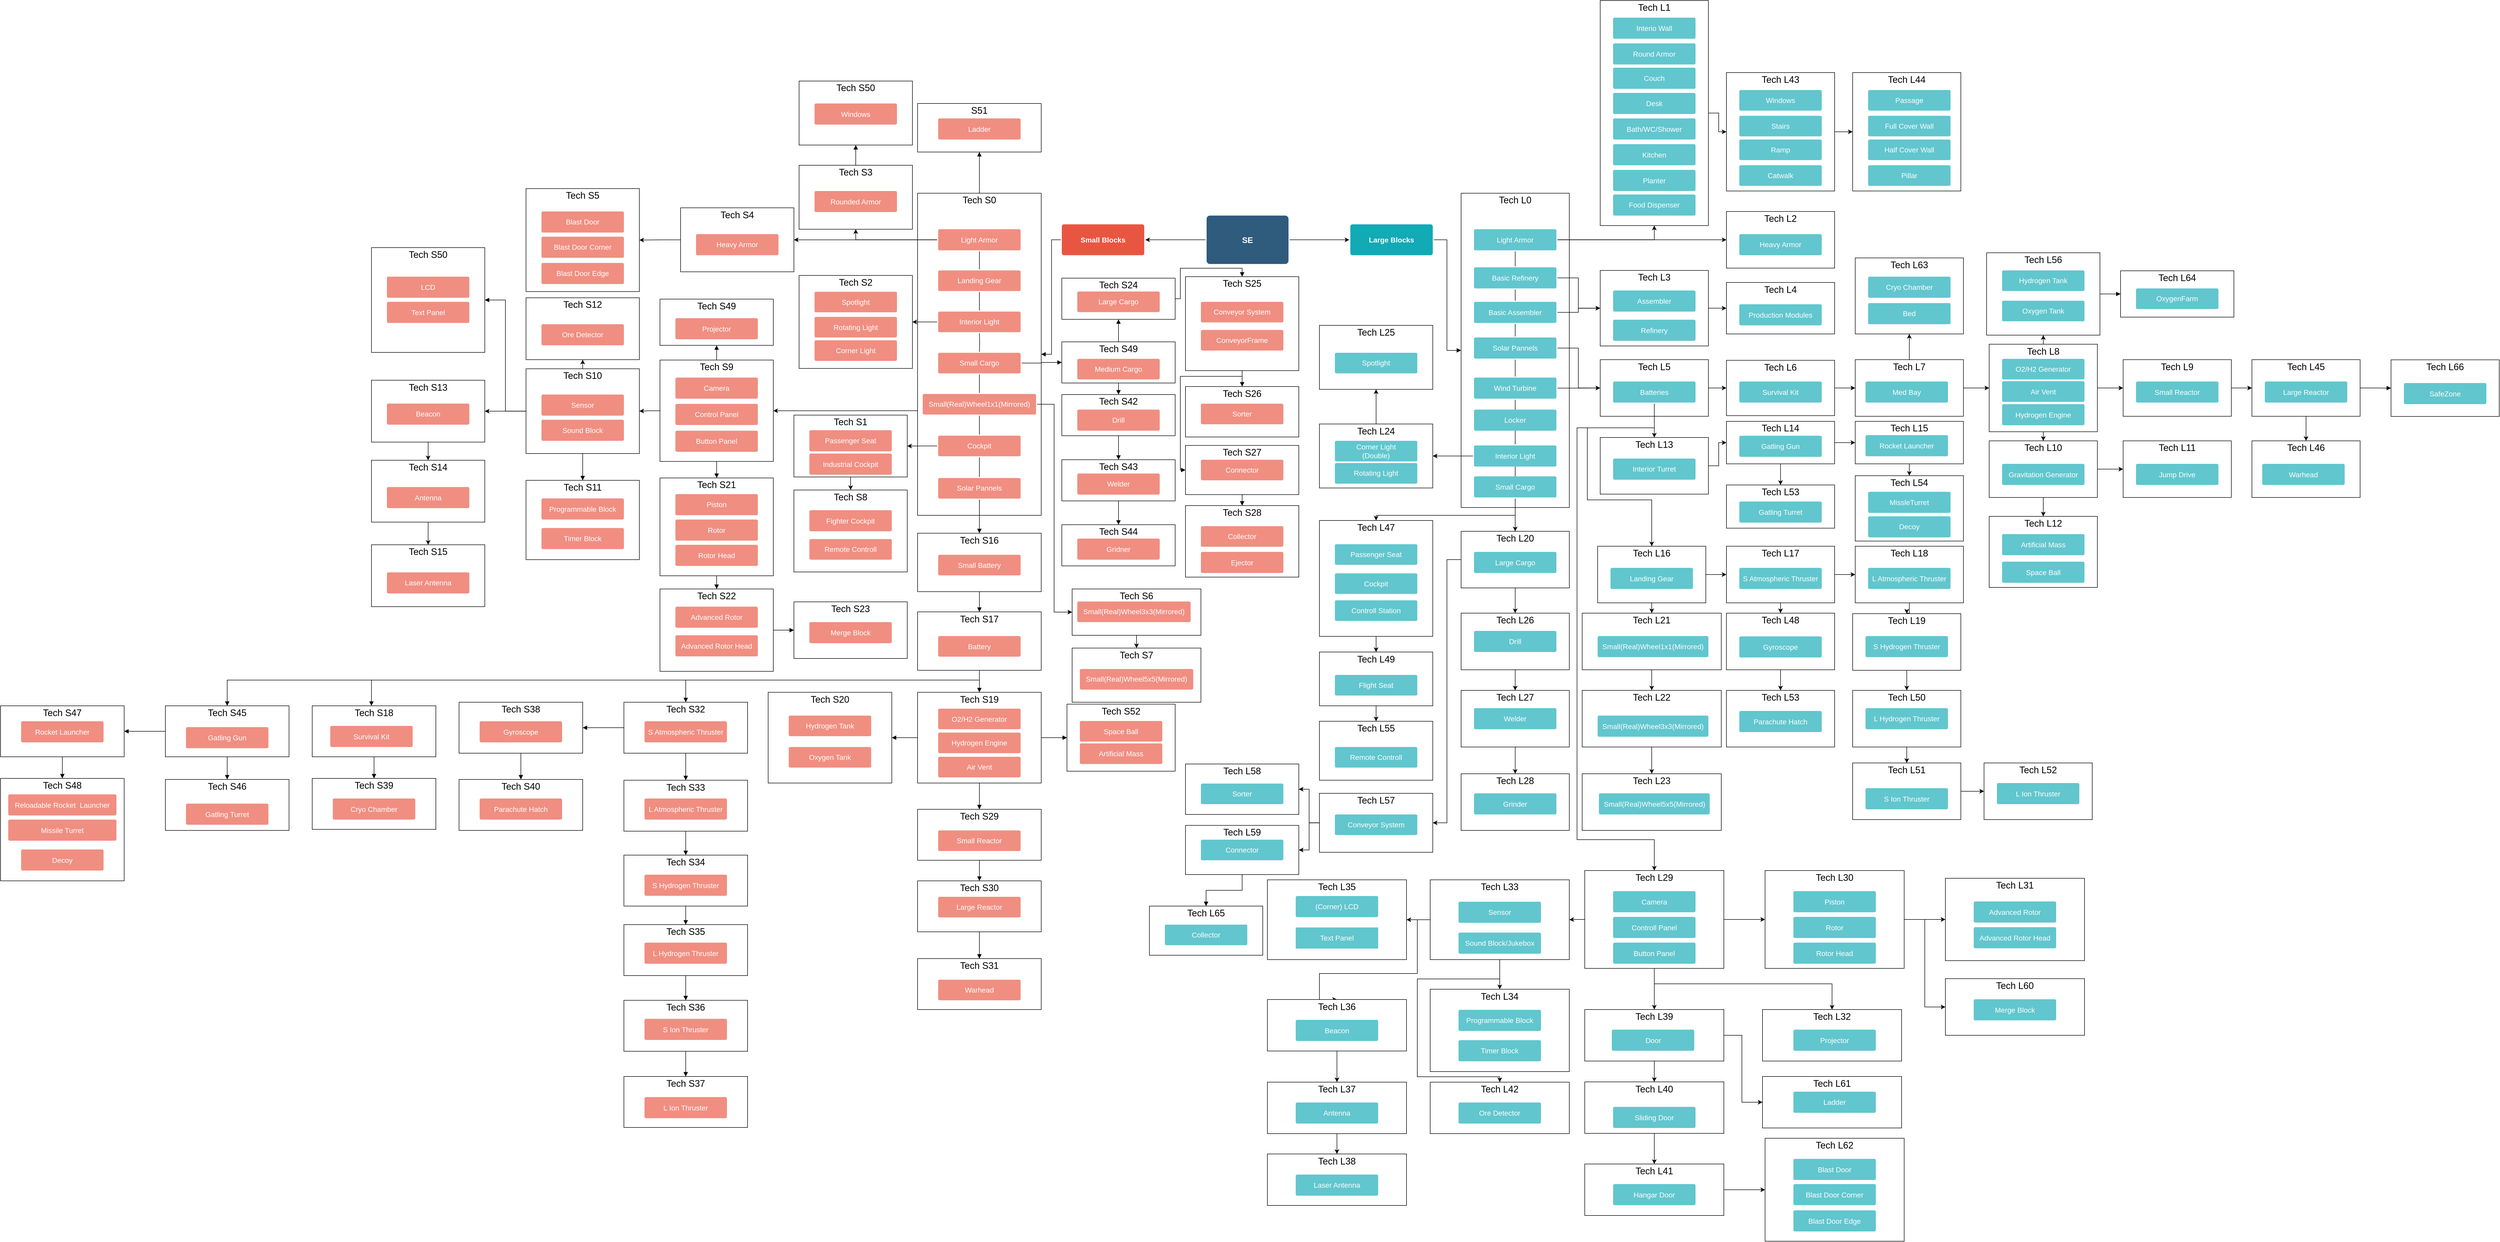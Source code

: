<mxfile version="12.6.6" type="device"><diagram id="6a731a19-8d31-9384-78a2-239565b7b9f0" name="Page-1"><mxGraphModel dx="1656" dy="845" grid="1" gridSize="10" guides="1" tooltips="1" connect="1" arrows="1" fold="1" page="1" pageScale="1" pageWidth="8000" pageHeight="5000" background="#ffffff" math="0" shadow="0"><root><mxCell id="0"/><mxCell id="1" parent="0"/><mxCell id="f_KBU9iFitnPfXWK0Pa2-2240" value="" style="edgeStyle=orthogonalEdgeStyle;rounded=0;orthogonalLoop=1;jettySize=auto;html=1;endArrow=block;endFill=1;" edge="1" parent="1" source="f_KBU9iFitnPfXWK0Pa2-2231" target="f_KBU9iFitnPfXWK0Pa2-2239"><mxGeometry relative="1" as="geometry"/></mxCell><mxCell id="f_KBU9iFitnPfXWK0Pa2-2242" value="" style="edgeStyle=orthogonalEdgeStyle;rounded=0;orthogonalLoop=1;jettySize=auto;html=1;endArrow=block;endFill=1;" edge="1" parent="1" source="f_KBU9iFitnPfXWK0Pa2-2231" target="f_KBU9iFitnPfXWK0Pa2-2241"><mxGeometry relative="1" as="geometry"/></mxCell><mxCell id="f_KBU9iFitnPfXWK0Pa2-2231" value="&lt;div&gt;Tech S45&lt;/div&gt;" style="rounded=0;whiteSpace=wrap;html=1;labelPosition=center;verticalLabelPosition=top;align=center;verticalAlign=bottom;spacing=-26;fontSize=18;" vertex="1" parent="1"><mxGeometry x="1690" y="1400" width="240" height="99" as="geometry"/></mxCell><mxCell id="f_KBU9iFitnPfXWK0Pa2-2244" value="" style="edgeStyle=orthogonalEdgeStyle;rounded=0;orthogonalLoop=1;jettySize=auto;html=1;endArrow=block;endFill=1;" edge="1" parent="1" source="f_KBU9iFitnPfXWK0Pa2-2241" target="f_KBU9iFitnPfXWK0Pa2-2243"><mxGeometry relative="1" as="geometry"/></mxCell><mxCell id="f_KBU9iFitnPfXWK0Pa2-2241" value="&lt;div&gt;Tech S47&lt;/div&gt;" style="rounded=0;whiteSpace=wrap;html=1;labelPosition=center;verticalLabelPosition=top;align=center;verticalAlign=bottom;spacing=-26;fontSize=18;" vertex="1" parent="1"><mxGeometry x="1370" y="1400" width="240" height="99" as="geometry"/></mxCell><mxCell id="f_KBU9iFitnPfXWK0Pa2-2243" value="&lt;div&gt;Tech S48&lt;/div&gt;" style="rounded=0;whiteSpace=wrap;html=1;labelPosition=center;verticalLabelPosition=top;align=center;verticalAlign=bottom;spacing=-26;fontSize=18;" vertex="1" parent="1"><mxGeometry x="1370" y="1541" width="240" height="199" as="geometry"/></mxCell><mxCell id="f_KBU9iFitnPfXWK0Pa2-2239" value="&lt;div&gt;Tech S46&lt;/div&gt;" style="rounded=0;whiteSpace=wrap;html=1;labelPosition=center;verticalLabelPosition=top;align=center;verticalAlign=bottom;spacing=-26;fontSize=18;" vertex="1" parent="1"><mxGeometry x="1690" y="1543" width="240" height="99" as="geometry"/></mxCell><mxCell id="f_KBU9iFitnPfXWK0Pa2-2214" value="&lt;div&gt;Tech S39&lt;/div&gt;" style="rounded=0;whiteSpace=wrap;html=1;labelPosition=center;verticalLabelPosition=top;align=center;verticalAlign=bottom;spacing=-26;fontSize=18;" vertex="1" parent="1"><mxGeometry x="1975" y="1541" width="240" height="99" as="geometry"/></mxCell><mxCell id="f_KBU9iFitnPfXWK0Pa2-2218" value="" style="edgeStyle=orthogonalEdgeStyle;rounded=0;orthogonalLoop=1;jettySize=auto;html=1;endArrow=block;endFill=1;" edge="1" parent="1" source="f_KBU9iFitnPfXWK0Pa2-2199" target="f_KBU9iFitnPfXWK0Pa2-2217"><mxGeometry relative="1" as="geometry"/></mxCell><mxCell id="f_KBU9iFitnPfXWK0Pa2-2199" value="&lt;div&gt;Tech S38&lt;/div&gt;" style="rounded=0;whiteSpace=wrap;html=1;labelPosition=center;verticalLabelPosition=top;align=center;verticalAlign=bottom;spacing=-26;fontSize=18;" vertex="1" parent="1"><mxGeometry x="2260" y="1393.03" width="240" height="99" as="geometry"/></mxCell><mxCell id="f_KBU9iFitnPfXWK0Pa2-2217" value="&lt;div&gt;Tech S40&lt;/div&gt;" style="rounded=0;whiteSpace=wrap;html=1;labelPosition=center;verticalLabelPosition=top;align=center;verticalAlign=bottom;spacing=-26;fontSize=18;" vertex="1" parent="1"><mxGeometry x="2260" y="1543" width="240" height="99" as="geometry"/></mxCell><mxCell id="f_KBU9iFitnPfXWK0Pa2-2152" style="edgeStyle=orthogonalEdgeStyle;rounded=0;orthogonalLoop=1;jettySize=auto;html=1;entryX=0.5;entryY=0;entryDx=0;entryDy=0;endArrow=block;endFill=1;exitX=1;exitY=0.5;exitDx=0;exitDy=0;" edge="1" parent="1" source="f_KBU9iFitnPfXWK0Pa2-2144" target="f_KBU9iFitnPfXWK0Pa2-2146"><mxGeometry relative="1" as="geometry"><Array as="points"><mxPoint x="3660" y="609"/><mxPoint x="3660" y="550"/><mxPoint x="3780" y="550"/></Array></mxGeometry></mxCell><mxCell id="f_KBU9iFitnPfXWK0Pa2-2144" value="&lt;div&gt;Tech S24&lt;/div&gt;" style="rounded=0;whiteSpace=wrap;html=1;labelPosition=center;verticalLabelPosition=top;align=center;verticalAlign=bottom;spacing=-26;fontSize=18;" vertex="1" parent="1"><mxGeometry x="3430" y="569.31" width="220" height="80" as="geometry"/></mxCell><mxCell id="f_KBU9iFitnPfXWK0Pa2-2224" value="" style="edgeStyle=orthogonalEdgeStyle;rounded=0;orthogonalLoop=1;jettySize=auto;html=1;endArrow=block;endFill=1;" edge="1" parent="1" source="f_KBU9iFitnPfXWK0Pa2-2221" target="f_KBU9iFitnPfXWK0Pa2-2223"><mxGeometry relative="1" as="geometry"/></mxCell><mxCell id="f_KBU9iFitnPfXWK0Pa2-2221" value="&lt;div&gt;Tech S42&lt;/div&gt;" style="rounded=0;whiteSpace=wrap;html=1;labelPosition=center;verticalLabelPosition=top;align=center;verticalAlign=bottom;spacing=-26;fontSize=18;" vertex="1" parent="1"><mxGeometry x="3430" y="795.41" width="220" height="80" as="geometry"/></mxCell><mxCell id="f_KBU9iFitnPfXWK0Pa2-2229" value="" style="edgeStyle=orthogonalEdgeStyle;rounded=0;orthogonalLoop=1;jettySize=auto;html=1;endArrow=block;endFill=1;" edge="1" parent="1" source="f_KBU9iFitnPfXWK0Pa2-2223" target="f_KBU9iFitnPfXWK0Pa2-2228"><mxGeometry relative="1" as="geometry"/></mxCell><mxCell id="f_KBU9iFitnPfXWK0Pa2-2223" value="&lt;div&gt;Tech S43&lt;/div&gt;" style="rounded=0;whiteSpace=wrap;html=1;labelPosition=center;verticalLabelPosition=top;align=center;verticalAlign=bottom;spacing=-26;fontSize=18;" vertex="1" parent="1"><mxGeometry x="3430" y="921.98" width="220" height="80" as="geometry"/></mxCell><mxCell id="f_KBU9iFitnPfXWK0Pa2-2228" value="&lt;div&gt;Tech S44&lt;/div&gt;" style="rounded=0;whiteSpace=wrap;html=1;labelPosition=center;verticalLabelPosition=top;align=center;verticalAlign=bottom;spacing=-26;fontSize=18;" vertex="1" parent="1"><mxGeometry x="3430" y="1048.19" width="220" height="80" as="geometry"/></mxCell><mxCell id="f_KBU9iFitnPfXWK0Pa2-2085" value="" style="edgeStyle=orthogonalEdgeStyle;rounded=0;orthogonalLoop=1;jettySize=auto;html=1;endArrow=block;endFill=1;" edge="1" parent="1" source="f_KBU9iFitnPfXWK0Pa2-2082" target="f_KBU9iFitnPfXWK0Pa2-2084"><mxGeometry relative="1" as="geometry"/></mxCell><mxCell id="f_KBU9iFitnPfXWK0Pa2-2082" value="&lt;div&gt;Tech S16&lt;/div&gt;" style="rounded=0;whiteSpace=wrap;html=1;labelPosition=center;verticalLabelPosition=top;align=center;verticalAlign=bottom;spacing=-26;fontSize=18;" vertex="1" parent="1"><mxGeometry x="3150" y="1064.75" width="240" height="113.5" as="geometry"/></mxCell><mxCell id="f_KBU9iFitnPfXWK0Pa2-2088" value="" style="edgeStyle=orthogonalEdgeStyle;rounded=0;orthogonalLoop=1;jettySize=auto;html=1;endArrow=block;endFill=1;" edge="1" parent="1" source="f_KBU9iFitnPfXWK0Pa2-2084" target="f_KBU9iFitnPfXWK0Pa2-2087"><mxGeometry relative="1" as="geometry"/></mxCell><mxCell id="f_KBU9iFitnPfXWK0Pa2-2180" style="edgeStyle=orthogonalEdgeStyle;rounded=0;orthogonalLoop=1;jettySize=auto;html=1;endArrow=block;endFill=1;entryX=0.5;entryY=0;entryDx=0;entryDy=0;" edge="1" parent="1" source="f_KBU9iFitnPfXWK0Pa2-2084" target="f_KBU9iFitnPfXWK0Pa2-2181"><mxGeometry relative="1" as="geometry"><mxPoint x="2690" y="1380" as="targetPoint"/><Array as="points"><mxPoint x="3270" y="1350"/><mxPoint x="2700" y="1350"/></Array></mxGeometry></mxCell><mxCell id="f_KBU9iFitnPfXWK0Pa2-2210" style="edgeStyle=orthogonalEdgeStyle;rounded=0;orthogonalLoop=1;jettySize=auto;html=1;endArrow=block;endFill=1;" edge="1" parent="1" source="f_KBU9iFitnPfXWK0Pa2-2084"><mxGeometry relative="1" as="geometry"><mxPoint x="2090" y="1400" as="targetPoint"/><Array as="points"><mxPoint x="3270" y="1350"/><mxPoint x="2090" y="1350"/></Array></mxGeometry></mxCell><mxCell id="f_KBU9iFitnPfXWK0Pa2-2230" style="edgeStyle=orthogonalEdgeStyle;rounded=0;orthogonalLoop=1;jettySize=auto;html=1;endArrow=block;endFill=1;entryX=0.5;entryY=0;entryDx=0;entryDy=0;" edge="1" parent="1" source="f_KBU9iFitnPfXWK0Pa2-2084" target="f_KBU9iFitnPfXWK0Pa2-2231"><mxGeometry relative="1" as="geometry"><mxPoint x="1700" y="1400" as="targetPoint"/><Array as="points"><mxPoint x="3270" y="1350"/><mxPoint x="1810" y="1350"/></Array></mxGeometry></mxCell><mxCell id="f_KBU9iFitnPfXWK0Pa2-2084" value="&lt;div&gt;Tech S17&lt;/div&gt;" style="rounded=0;whiteSpace=wrap;html=1;labelPosition=center;verticalLabelPosition=top;align=center;verticalAlign=bottom;spacing=-26;fontSize=18;" vertex="1" parent="1"><mxGeometry x="3150" y="1217.5" width="240" height="113.5" as="geometry"/></mxCell><mxCell id="f_KBU9iFitnPfXWK0Pa2-2092" value="" style="edgeStyle=orthogonalEdgeStyle;rounded=0;orthogonalLoop=1;jettySize=auto;html=1;endArrow=block;endFill=1;" edge="1" parent="1" source="f_KBU9iFitnPfXWK0Pa2-2087" target="f_KBU9iFitnPfXWK0Pa2-2091"><mxGeometry relative="1" as="geometry"/></mxCell><mxCell id="f_KBU9iFitnPfXWK0Pa2-2157" value="" style="edgeStyle=orthogonalEdgeStyle;rounded=0;orthogonalLoop=1;jettySize=auto;html=1;endArrow=block;endFill=1;" edge="1" parent="1" source="f_KBU9iFitnPfXWK0Pa2-2087" target="f_KBU9iFitnPfXWK0Pa2-2156"><mxGeometry relative="1" as="geometry"/></mxCell><mxCell id="f_KBU9iFitnPfXWK0Pa2-2291" value="" style="edgeStyle=orthogonalEdgeStyle;rounded=0;orthogonalLoop=1;jettySize=auto;html=1;endArrow=block;endFill=1;" edge="1" parent="1" source="f_KBU9iFitnPfXWK0Pa2-2087" target="f_KBU9iFitnPfXWK0Pa2-2290"><mxGeometry relative="1" as="geometry"/></mxCell><mxCell id="f_KBU9iFitnPfXWK0Pa2-2087" value="&lt;div&gt;Tech S19&lt;/div&gt;" style="rounded=0;whiteSpace=wrap;html=1;labelPosition=center;verticalLabelPosition=top;align=center;verticalAlign=bottom;spacing=-26;fontSize=18;" vertex="1" parent="1"><mxGeometry x="3150" y="1373.75" width="240" height="176.25" as="geometry"/></mxCell><mxCell id="f_KBU9iFitnPfXWK0Pa2-2290" value="&lt;div&gt;Tech S52&lt;/div&gt;" style="rounded=0;whiteSpace=wrap;html=1;labelPosition=center;verticalLabelPosition=top;align=center;verticalAlign=bottom;spacing=-26;fontSize=18;" vertex="1" parent="1"><mxGeometry x="3440" y="1396.75" width="210" height="130.25" as="geometry"/></mxCell><mxCell id="f_KBU9iFitnPfXWK0Pa2-2160" value="" style="edgeStyle=orthogonalEdgeStyle;rounded=0;orthogonalLoop=1;jettySize=auto;html=1;endArrow=block;endFill=1;" edge="1" parent="1" source="f_KBU9iFitnPfXWK0Pa2-2156" target="f_KBU9iFitnPfXWK0Pa2-2159"><mxGeometry relative="1" as="geometry"/></mxCell><mxCell id="f_KBU9iFitnPfXWK0Pa2-2156" value="&lt;div&gt;Tech S29&lt;/div&gt;" style="rounded=0;whiteSpace=wrap;html=1;labelPosition=center;verticalLabelPosition=top;align=center;verticalAlign=bottom;spacing=-26;fontSize=18;" vertex="1" parent="1"><mxGeometry x="3150" y="1601" width="240" height="99" as="geometry"/></mxCell><mxCell id="f_KBU9iFitnPfXWK0Pa2-2165" value="" style="edgeStyle=orthogonalEdgeStyle;rounded=0;orthogonalLoop=1;jettySize=auto;html=1;endArrow=block;endFill=1;" edge="1" parent="1" source="f_KBU9iFitnPfXWK0Pa2-2159" target="f_KBU9iFitnPfXWK0Pa2-2164"><mxGeometry relative="1" as="geometry"/></mxCell><mxCell id="f_KBU9iFitnPfXWK0Pa2-2159" value="&lt;div&gt;Tech S30&lt;/div&gt;" style="rounded=0;whiteSpace=wrap;html=1;labelPosition=center;verticalLabelPosition=top;align=center;verticalAlign=bottom;spacing=-26;fontSize=18;" vertex="1" parent="1"><mxGeometry x="3150" y="1740" width="240" height="99" as="geometry"/></mxCell><mxCell id="f_KBU9iFitnPfXWK0Pa2-2164" value="&lt;div&gt;Tech S31&lt;/div&gt;" style="rounded=0;whiteSpace=wrap;html=1;labelPosition=center;verticalLabelPosition=top;align=center;verticalAlign=bottom;spacing=-26;fontSize=18;" vertex="1" parent="1"><mxGeometry x="3150" y="1891" width="240" height="99" as="geometry"/></mxCell><mxCell id="f_KBU9iFitnPfXWK0Pa2-2091" value="&lt;div&gt;Tech S20&lt;/div&gt;" style="rounded=0;whiteSpace=wrap;html=1;labelPosition=center;verticalLabelPosition=top;align=center;verticalAlign=bottom;spacing=-26;fontSize=18;" vertex="1" parent="1"><mxGeometry x="2860" y="1373.75" width="240" height="176.25" as="geometry"/></mxCell><mxCell id="f_KBU9iFitnPfXWK0Pa2-2075" value="&lt;div&gt;Tech S11&lt;/div&gt;" style="rounded=0;whiteSpace=wrap;html=1;labelPosition=center;verticalLabelPosition=top;align=center;verticalAlign=bottom;spacing=-26;fontSize=18;" vertex="1" parent="1"><mxGeometry x="2390" y="961.98" width="220" height="154.1" as="geometry"/></mxCell><mxCell id="f_KBU9iFitnPfXWK0Pa2-2039" value="" style="edgeStyle=orthogonalEdgeStyle;rounded=0;orthogonalLoop=1;jettySize=auto;html=1;" edge="1" parent="1" source="f_KBU9iFitnPfXWK0Pa2-2036" target="f_KBU9iFitnPfXWK0Pa2-2037"><mxGeometry relative="1" as="geometry"/></mxCell><mxCell id="f_KBU9iFitnPfXWK0Pa2-2036" value="&lt;div&gt;Tech S6&lt;/div&gt;" style="rounded=0;whiteSpace=wrap;html=1;labelPosition=center;verticalLabelPosition=top;align=center;verticalAlign=bottom;spacing=-26;fontSize=18;" vertex="1" parent="1"><mxGeometry x="3450" y="1173.03" width="250" height="90" as="geometry"/></mxCell><mxCell id="f_KBU9iFitnPfXWK0Pa2-1984" value="&lt;div&gt;Tech L54&lt;/div&gt;" style="rounded=0;whiteSpace=wrap;html=1;labelPosition=center;verticalLabelPosition=top;align=center;verticalAlign=bottom;spacing=-26;fontSize=18;" vertex="1" parent="1"><mxGeometry x="4970" y="953.02" width="210" height="126.98" as="geometry"/></mxCell><mxCell id="f_KBU9iFitnPfXWK0Pa2-1976" value="&lt;div&gt;Tech L53&lt;/div&gt;" style="rounded=0;whiteSpace=wrap;html=1;labelPosition=center;verticalLabelPosition=top;align=center;verticalAlign=bottom;spacing=-26;fontSize=18;" vertex="1" parent="1"><mxGeometry x="4720" y="1370" width="210" height="110" as="geometry"/></mxCell><mxCell id="f_KBU9iFitnPfXWK0Pa2-1889" value="" style="edgeStyle=orthogonalEdgeStyle;rounded=0;orthogonalLoop=1;jettySize=auto;html=1;" edge="1" parent="1" source="f_KBU9iFitnPfXWK0Pa2-1886" target="f_KBU9iFitnPfXWK0Pa2-1888"><mxGeometry relative="1" as="geometry"/></mxCell><mxCell id="f_KBU9iFitnPfXWK0Pa2-1899" value="" style="edgeStyle=orthogonalEdgeStyle;rounded=0;orthogonalLoop=1;jettySize=auto;html=1;" edge="1" parent="1" source="f_KBU9iFitnPfXWK0Pa2-1886" target="f_KBU9iFitnPfXWK0Pa2-1898"><mxGeometry relative="1" as="geometry"><Array as="points"><mxPoint x="4580" y="1940"/><mxPoint x="4925" y="1940"/></Array></mxGeometry></mxCell><mxCell id="f_KBU9iFitnPfXWK0Pa2-1902" value="" style="edgeStyle=orthogonalEdgeStyle;rounded=0;orthogonalLoop=1;jettySize=auto;html=1;" edge="1" parent="1" source="f_KBU9iFitnPfXWK0Pa2-1886" target="f_KBU9iFitnPfXWK0Pa2-1901"><mxGeometry relative="1" as="geometry"/></mxCell><mxCell id="f_KBU9iFitnPfXWK0Pa2-1925" style="edgeStyle=orthogonalEdgeStyle;rounded=0;orthogonalLoop=1;jettySize=auto;html=1;entryX=0.5;entryY=0;entryDx=0;entryDy=0;" edge="1" parent="1" source="f_KBU9iFitnPfXWK0Pa2-1886" target="f_KBU9iFitnPfXWK0Pa2-1924"><mxGeometry relative="1" as="geometry"/></mxCell><mxCell id="f_KBU9iFitnPfXWK0Pa2-1886" value="&lt;div&gt;Tech L29&lt;/div&gt;" style="rounded=0;whiteSpace=wrap;html=1;labelPosition=center;verticalLabelPosition=top;align=center;verticalAlign=bottom;spacing=-26;fontSize=18;" vertex="1" parent="1"><mxGeometry x="4445" y="1720" width="270" height="190" as="geometry"/></mxCell><mxCell id="f_KBU9iFitnPfXWK0Pa2-1905" value="" style="edgeStyle=orthogonalEdgeStyle;rounded=0;orthogonalLoop=1;jettySize=auto;html=1;" edge="1" parent="1" source="f_KBU9iFitnPfXWK0Pa2-1901" target="f_KBU9iFitnPfXWK0Pa2-1904"><mxGeometry relative="1" as="geometry"/></mxCell><mxCell id="f_KBU9iFitnPfXWK0Pa2-1910" value="" style="edgeStyle=orthogonalEdgeStyle;rounded=0;orthogonalLoop=1;jettySize=auto;html=1;" edge="1" parent="1" source="f_KBU9iFitnPfXWK0Pa2-1901" target="f_KBU9iFitnPfXWK0Pa2-1909"><mxGeometry relative="1" as="geometry"/></mxCell><mxCell id="f_KBU9iFitnPfXWK0Pa2-1914" style="edgeStyle=orthogonalEdgeStyle;rounded=0;orthogonalLoop=1;jettySize=auto;html=1;entryX=0.5;entryY=0;entryDx=0;entryDy=0;" edge="1" parent="1" source="f_KBU9iFitnPfXWK0Pa2-1901" target="f_KBU9iFitnPfXWK0Pa2-1915"><mxGeometry relative="1" as="geometry"><mxPoint x="4100" y="1970.5" as="targetPoint"/><Array as="points"><mxPoint x="4120" y="1816"/><mxPoint x="4120" y="1920"/><mxPoint x="3930" y="1920"/><mxPoint x="3930" y="1970"/></Array></mxGeometry></mxCell><mxCell id="f_KBU9iFitnPfXWK0Pa2-1933" style="edgeStyle=orthogonalEdgeStyle;rounded=0;orthogonalLoop=1;jettySize=auto;html=1;entryX=0.5;entryY=0;entryDx=0;entryDy=0;" edge="1" parent="1" source="f_KBU9iFitnPfXWK0Pa2-1901" target="f_KBU9iFitnPfXWK0Pa2-1934"><mxGeometry relative="1" as="geometry"><mxPoint x="4280" y="2170.5" as="targetPoint"/><Array as="points"><mxPoint x="4280" y="1930.5"/><mxPoint x="4120" y="1930.5"/><mxPoint x="4120" y="2120.5"/><mxPoint x="4280" y="2120.5"/></Array></mxGeometry></mxCell><mxCell id="f_KBU9iFitnPfXWK0Pa2-1901" value="&lt;div&gt;Tech L33&lt;/div&gt;" style="rounded=0;whiteSpace=wrap;html=1;labelPosition=center;verticalLabelPosition=top;align=center;verticalAlign=bottom;spacing=-26;fontSize=18;" vertex="1" parent="1"><mxGeometry x="4145" y="1738" width="270" height="155" as="geometry"/></mxCell><mxCell id="f_KBU9iFitnPfXWK0Pa2-1909" value="&lt;div&gt;Tech L35&lt;/div&gt;" style="rounded=0;whiteSpace=wrap;html=1;labelPosition=center;verticalLabelPosition=top;align=center;verticalAlign=bottom;spacing=-26;fontSize=18;" vertex="1" parent="1"><mxGeometry x="3829" y="1738" width="270" height="155" as="geometry"/></mxCell><mxCell id="f_KBU9iFitnPfXWK0Pa2-1904" value="&lt;div&gt;Tech L34&lt;/div&gt;" style="rounded=0;whiteSpace=wrap;html=1;labelPosition=center;verticalLabelPosition=top;align=center;verticalAlign=bottom;spacing=-26;fontSize=18;" vertex="1" parent="1"><mxGeometry x="4145" y="1950.5" width="270" height="160" as="geometry"/></mxCell><mxCell id="f_KBU9iFitnPfXWK0Pa2-1898" value="&lt;div&gt;Tech L32&lt;/div&gt;" style="rounded=0;whiteSpace=wrap;html=1;labelPosition=center;verticalLabelPosition=top;align=center;verticalAlign=bottom;spacing=-26;fontSize=18;" vertex="1" parent="1"><mxGeometry x="4790" y="1990" width="270" height="100" as="geometry"/></mxCell><mxCell id="f_KBU9iFitnPfXWK0Pa2-1894" value="" style="edgeStyle=orthogonalEdgeStyle;rounded=0;orthogonalLoop=1;jettySize=auto;html=1;" edge="1" parent="1" source="f_KBU9iFitnPfXWK0Pa2-1888" target="f_KBU9iFitnPfXWK0Pa2-1893"><mxGeometry relative="1" as="geometry"/></mxCell><mxCell id="f_KBU9iFitnPfXWK0Pa2-2013" style="edgeStyle=orthogonalEdgeStyle;rounded=0;orthogonalLoop=1;jettySize=auto;html=1;entryX=0;entryY=0.5;entryDx=0;entryDy=0;" edge="1" parent="1" source="f_KBU9iFitnPfXWK0Pa2-1888" target="f_KBU9iFitnPfXWK0Pa2-2011"><mxGeometry relative="1" as="geometry"/></mxCell><mxCell id="f_KBU9iFitnPfXWK0Pa2-1888" value="&lt;div&gt;Tech L30&lt;/div&gt;" style="rounded=0;whiteSpace=wrap;html=1;labelPosition=center;verticalLabelPosition=top;align=center;verticalAlign=bottom;spacing=-26;fontSize=18;" vertex="1" parent="1"><mxGeometry x="4795" y="1720" width="270" height="190" as="geometry"/></mxCell><mxCell id="f_KBU9iFitnPfXWK0Pa2-1893" value="&lt;div&gt;Tech L31&lt;/div&gt;" style="rounded=0;whiteSpace=wrap;html=1;labelPosition=center;verticalLabelPosition=top;align=center;verticalAlign=bottom;spacing=-26;fontSize=18;" vertex="1" parent="1"><mxGeometry x="5145" y="1735" width="270" height="160" as="geometry"/></mxCell><mxCell id="f_KBU9iFitnPfXWK0Pa2-2011" value="&lt;div&gt;Tech L60&lt;/div&gt;" style="rounded=0;whiteSpace=wrap;html=1;labelPosition=center;verticalLabelPosition=top;align=center;verticalAlign=bottom;spacing=-26;fontSize=18;" vertex="1" parent="1"><mxGeometry x="5145" y="1930" width="270" height="110" as="geometry"/></mxCell><mxCell id="f_KBU9iFitnPfXWK0Pa2-1959" value="" style="edgeStyle=orthogonalEdgeStyle;rounded=0;orthogonalLoop=1;jettySize=auto;html=1;" edge="1" parent="1" source="f_KBU9iFitnPfXWK0Pa2-1864" target="f_KBU9iFitnPfXWK0Pa2-1958"><mxGeometry relative="1" as="geometry"/></mxCell><mxCell id="f_KBU9iFitnPfXWK0Pa2-1864" value="&lt;div&gt;Tech L17&lt;/div&gt;" style="rounded=0;whiteSpace=wrap;html=1;labelPosition=center;verticalLabelPosition=top;align=center;verticalAlign=bottom;spacing=-26;fontSize=18;" vertex="1" parent="1"><mxGeometry x="4720" y="1090" width="210" height="110" as="geometry"/></mxCell><mxCell id="f_KBU9iFitnPfXWK0Pa2-1977" value="" style="edgeStyle=orthogonalEdgeStyle;rounded=0;orthogonalLoop=1;jettySize=auto;html=1;" edge="1" parent="1" source="f_KBU9iFitnPfXWK0Pa2-1958" target="f_KBU9iFitnPfXWK0Pa2-1976"><mxGeometry relative="1" as="geometry"/></mxCell><mxCell id="f_KBU9iFitnPfXWK0Pa2-1958" value="&lt;div&gt;Tech L48&lt;/div&gt;" style="rounded=0;whiteSpace=wrap;html=1;labelPosition=center;verticalLabelPosition=top;align=center;verticalAlign=bottom;spacing=-26;fontSize=18;" vertex="1" parent="1"><mxGeometry x="4720" y="1220" width="210" height="110" as="geometry"/></mxCell><mxCell id="f_KBU9iFitnPfXWK0Pa2-1841" value="" style="edgeStyle=orthogonalEdgeStyle;rounded=0;orthogonalLoop=1;jettySize=auto;html=1;exitX=1;exitY=0.5;exitDx=0;exitDy=0;" edge="1" parent="1" source="f_KBU9iFitnPfXWK0Pa2-1864" target="f_KBU9iFitnPfXWK0Pa2-1840"><mxGeometry relative="1" as="geometry"/></mxCell><mxCell id="f_KBU9iFitnPfXWK0Pa2-1868" value="" style="edgeStyle=orthogonalEdgeStyle;rounded=0;orthogonalLoop=1;jettySize=auto;html=1;" edge="1" parent="1" source="f_KBU9iFitnPfXWK0Pa2-1839" target="f_KBU9iFitnPfXWK0Pa2-1867"><mxGeometry relative="1" as="geometry"/></mxCell><mxCell id="f_KBU9iFitnPfXWK0Pa2-1839" value="&lt;div&gt;Tech L21&lt;/div&gt;" style="rounded=0;whiteSpace=wrap;html=1;labelPosition=center;verticalLabelPosition=top;align=center;verticalAlign=bottom;spacing=-26;fontSize=18;" vertex="1" parent="1"><mxGeometry x="4440" y="1220" width="270" height="110" as="geometry"/></mxCell><mxCell id="f_KBU9iFitnPfXWK0Pa2-1872" value="" style="edgeStyle=orthogonalEdgeStyle;rounded=0;orthogonalLoop=1;jettySize=auto;html=1;" edge="1" parent="1" source="f_KBU9iFitnPfXWK0Pa2-1867" target="f_KBU9iFitnPfXWK0Pa2-1870"><mxGeometry relative="1" as="geometry"/></mxCell><mxCell id="f_KBU9iFitnPfXWK0Pa2-1867" value="&lt;div&gt;Tech L22&lt;/div&gt;" style="rounded=0;whiteSpace=wrap;html=1;labelPosition=center;verticalLabelPosition=top;align=center;verticalAlign=bottom;spacing=-26;fontSize=18;" vertex="1" parent="1"><mxGeometry x="4440" y="1370" width="270" height="110" as="geometry"/></mxCell><mxCell id="f_KBU9iFitnPfXWK0Pa2-1844" value="" style="edgeStyle=orthogonalEdgeStyle;rounded=0;orthogonalLoop=1;jettySize=auto;html=1;" edge="1" parent="1" source="f_KBU9iFitnPfXWK0Pa2-1840" target="f_KBU9iFitnPfXWK0Pa2-1843"><mxGeometry relative="1" as="geometry"/></mxCell><mxCell id="f_KBU9iFitnPfXWK0Pa2-1840" value="&lt;div&gt;Tech L18&lt;/div&gt;" style="rounded=0;whiteSpace=wrap;html=1;labelPosition=center;verticalLabelPosition=top;align=center;verticalAlign=bottom;spacing=-26;fontSize=18;" vertex="1" parent="1"><mxGeometry x="4970" y="1090" width="210" height="110" as="geometry"/></mxCell><mxCell id="f_KBU9iFitnPfXWK0Pa2-1967" value="" style="edgeStyle=orthogonalEdgeStyle;rounded=0;orthogonalLoop=1;jettySize=auto;html=1;" edge="1" parent="1" source="f_KBU9iFitnPfXWK0Pa2-1843" target="f_KBU9iFitnPfXWK0Pa2-1966"><mxGeometry relative="1" as="geometry"/></mxCell><mxCell id="f_KBU9iFitnPfXWK0Pa2-1843" value="&lt;div&gt;Tech L19&lt;/div&gt;" style="rounded=0;whiteSpace=wrap;html=1;labelPosition=center;verticalLabelPosition=top;align=center;verticalAlign=bottom;spacing=-26;fontSize=18;" vertex="1" parent="1"><mxGeometry x="4965" y="1221" width="210" height="110" as="geometry"/></mxCell><mxCell id="f_KBU9iFitnPfXWK0Pa2-1971" value="" style="edgeStyle=orthogonalEdgeStyle;rounded=0;orthogonalLoop=1;jettySize=auto;html=1;" edge="1" parent="1" source="f_KBU9iFitnPfXWK0Pa2-1966" target="f_KBU9iFitnPfXWK0Pa2-1970"><mxGeometry relative="1" as="geometry"/></mxCell><mxCell id="f_KBU9iFitnPfXWK0Pa2-1966" value="&lt;div&gt;Tech L50&lt;/div&gt;" style="rounded=0;whiteSpace=wrap;html=1;labelPosition=center;verticalLabelPosition=top;align=center;verticalAlign=bottom;spacing=-26;fontSize=18;" vertex="1" parent="1"><mxGeometry x="4965" y="1370" width="210" height="110" as="geometry"/></mxCell><mxCell id="f_KBU9iFitnPfXWK0Pa2-1973" value="" style="edgeStyle=orthogonalEdgeStyle;rounded=0;orthogonalLoop=1;jettySize=auto;html=1;" edge="1" parent="1" source="f_KBU9iFitnPfXWK0Pa2-1970" target="f_KBU9iFitnPfXWK0Pa2-1972"><mxGeometry relative="1" as="geometry"/></mxCell><mxCell id="f_KBU9iFitnPfXWK0Pa2-1970" value="&lt;div&gt;Tech L51&lt;/div&gt;" style="rounded=0;whiteSpace=wrap;html=1;labelPosition=center;verticalLabelPosition=top;align=center;verticalAlign=bottom;spacing=-26;fontSize=18;" vertex="1" parent="1"><mxGeometry x="4965" y="1511" width="210" height="110" as="geometry"/></mxCell><mxCell id="f_KBU9iFitnPfXWK0Pa2-1874" value="" style="edgeStyle=orthogonalEdgeStyle;rounded=0;orthogonalLoop=1;jettySize=auto;html=1;" edge="1" parent="1" source="f_KBU9iFitnPfXWK0Pa2-1816" target="f_KBU9iFitnPfXWK0Pa2-1873"><mxGeometry relative="1" as="geometry"/></mxCell><mxCell id="f_KBU9iFitnPfXWK0Pa2-1999" style="edgeStyle=orthogonalEdgeStyle;rounded=0;orthogonalLoop=1;jettySize=auto;html=1;entryX=1;entryY=0.5;entryDx=0;entryDy=0;" edge="1" parent="1" source="f_KBU9iFitnPfXWK0Pa2-1816" target="f_KBU9iFitnPfXWK0Pa2-1998"><mxGeometry relative="1" as="geometry"/></mxCell><mxCell id="f_KBU9iFitnPfXWK0Pa2-1816" value="&lt;div&gt;Tech L20&lt;/div&gt;" style="rounded=0;whiteSpace=wrap;html=1;labelPosition=center;verticalLabelPosition=top;align=center;verticalAlign=bottom;spacing=-26;fontSize=18;" vertex="1" parent="1"><mxGeometry x="4205" y="1061" width="210" height="110" as="geometry"/></mxCell><mxCell id="f_KBU9iFitnPfXWK0Pa2-1879" value="" style="edgeStyle=orthogonalEdgeStyle;rounded=0;orthogonalLoop=1;jettySize=auto;html=1;" edge="1" parent="1" source="f_KBU9iFitnPfXWK0Pa2-1873" target="f_KBU9iFitnPfXWK0Pa2-1878"><mxGeometry relative="1" as="geometry"/></mxCell><mxCell id="f_KBU9iFitnPfXWK0Pa2-1873" value="&lt;div&gt;Tech L26&lt;/div&gt;" style="rounded=0;whiteSpace=wrap;html=1;labelPosition=center;verticalLabelPosition=top;align=center;verticalAlign=bottom;spacing=-26;fontSize=18;" vertex="1" parent="1"><mxGeometry x="4205" y="1220" width="210" height="110" as="geometry"/></mxCell><mxCell id="f_KBU9iFitnPfXWK0Pa2-1882" value="" style="edgeStyle=orthogonalEdgeStyle;rounded=0;orthogonalLoop=1;jettySize=auto;html=1;" edge="1" parent="1" source="f_KBU9iFitnPfXWK0Pa2-1878" target="f_KBU9iFitnPfXWK0Pa2-1881"><mxGeometry relative="1" as="geometry"/></mxCell><mxCell id="f_KBU9iFitnPfXWK0Pa2-1878" value="&lt;div&gt;Tech L27&lt;/div&gt;" style="rounded=0;whiteSpace=wrap;html=1;labelPosition=center;verticalLabelPosition=top;align=center;verticalAlign=bottom;spacing=-26;fontSize=18;" vertex="1" parent="1"><mxGeometry x="4205" y="1370" width="210" height="110" as="geometry"/></mxCell><mxCell id="f_KBU9iFitnPfXWK0Pa2-1881" value="&lt;div&gt;Tech L28&lt;/div&gt;" style="rounded=0;whiteSpace=wrap;html=1;labelPosition=center;verticalLabelPosition=top;align=center;verticalAlign=bottom;spacing=-26;fontSize=18;" vertex="1" parent="1"><mxGeometry x="4205" y="1532" width="210" height="110" as="geometry"/></mxCell><mxCell id="f_KBU9iFitnPfXWK0Pa2-1802" value="" style="edgeStyle=orthogonalEdgeStyle;rounded=0;orthogonalLoop=1;jettySize=auto;html=1;" edge="1" parent="1" source="f_KBU9iFitnPfXWK0Pa2-1799" target="f_KBU9iFitnPfXWK0Pa2-1801"><mxGeometry relative="1" as="geometry"/></mxCell><mxCell id="f_KBU9iFitnPfXWK0Pa2-1810" value="" style="edgeStyle=orthogonalEdgeStyle;rounded=0;orthogonalLoop=1;jettySize=auto;html=1;" edge="1" parent="1" source="f_KBU9iFitnPfXWK0Pa2-1799" target="f_KBU9iFitnPfXWK0Pa2-1809"><mxGeometry relative="1" as="geometry"/></mxCell><mxCell id="f_KBU9iFitnPfXWK0Pa2-1995" style="edgeStyle=orthogonalEdgeStyle;rounded=0;orthogonalLoop=1;jettySize=auto;html=1;entryX=0.5;entryY=1;entryDx=0;entryDy=0;" edge="1" parent="1" source="f_KBU9iFitnPfXWK0Pa2-1799" target="f_KBU9iFitnPfXWK0Pa2-1991"><mxGeometry relative="1" as="geometry"/></mxCell><mxCell id="f_KBU9iFitnPfXWK0Pa2-1799" value="&lt;div&gt;Tech L8&lt;/div&gt;" style="rounded=0;whiteSpace=wrap;html=1;labelPosition=center;verticalLabelPosition=top;align=center;verticalAlign=bottom;spacing=-26;fontSize=18;" vertex="1" parent="1"><mxGeometry x="5230" y="697.62" width="210" height="170" as="geometry"/></mxCell><mxCell id="f_KBU9iFitnPfXWK0Pa2-1812" value="" style="edgeStyle=orthogonalEdgeStyle;rounded=0;orthogonalLoop=1;jettySize=auto;html=1;" edge="1" parent="1" source="f_KBU9iFitnPfXWK0Pa2-1809" target="f_KBU9iFitnPfXWK0Pa2-1811"><mxGeometry relative="1" as="geometry"/></mxCell><mxCell id="f_KBU9iFitnPfXWK0Pa2-1824" value="" style="edgeStyle=orthogonalEdgeStyle;rounded=0;orthogonalLoop=1;jettySize=auto;html=1;" edge="1" parent="1" source="f_KBU9iFitnPfXWK0Pa2-1809" target="f_KBU9iFitnPfXWK0Pa2-1823"><mxGeometry relative="1" as="geometry"/></mxCell><mxCell id="f_KBU9iFitnPfXWK0Pa2-1809" value="&lt;div&gt;Tech L10&lt;/div&gt;" style="rounded=0;whiteSpace=wrap;html=1;labelPosition=center;verticalLabelPosition=top;align=center;verticalAlign=bottom;spacing=-26;fontSize=18;" vertex="1" parent="1"><mxGeometry x="5230" y="885.31" width="210" height="110" as="geometry"/></mxCell><mxCell id="f_KBU9iFitnPfXWK0Pa2-1823" value="&lt;div&gt;Tech L12&lt;/div&gt;" style="rounded=0;whiteSpace=wrap;html=1;labelPosition=center;verticalLabelPosition=top;align=center;verticalAlign=bottom;spacing=-26;fontSize=18;" vertex="1" parent="1"><mxGeometry x="5230" y="1032" width="210" height="138" as="geometry"/></mxCell><mxCell id="f_KBU9iFitnPfXWK0Pa2-1811" value="&lt;div&gt;Tech L11&lt;/div&gt;" style="rounded=0;whiteSpace=wrap;html=1;labelPosition=center;verticalLabelPosition=top;align=center;verticalAlign=bottom;spacing=-26;fontSize=18;" vertex="1" parent="1"><mxGeometry x="5490" y="885.31" width="210" height="110" as="geometry"/></mxCell><mxCell id="f_KBU9iFitnPfXWK0Pa2-1948" value="" style="edgeStyle=orthogonalEdgeStyle;rounded=0;orthogonalLoop=1;jettySize=auto;html=1;" edge="1" parent="1" source="f_KBU9iFitnPfXWK0Pa2-1801" target="f_KBU9iFitnPfXWK0Pa2-1947"><mxGeometry relative="1" as="geometry"/></mxCell><mxCell id="f_KBU9iFitnPfXWK0Pa2-1801" value="&lt;div&gt;Tech L9&lt;/div&gt;" style="rounded=0;whiteSpace=wrap;html=1;labelPosition=center;verticalLabelPosition=top;align=center;verticalAlign=bottom;spacing=-26;fontSize=18;" vertex="1" parent="1"><mxGeometry x="5490" y="727.62" width="210" height="110" as="geometry"/></mxCell><mxCell id="f_KBU9iFitnPfXWK0Pa2-1951" value="" style="edgeStyle=orthogonalEdgeStyle;rounded=0;orthogonalLoop=1;jettySize=auto;html=1;" edge="1" parent="1" source="f_KBU9iFitnPfXWK0Pa2-1947" target="f_KBU9iFitnPfXWK0Pa2-1950"><mxGeometry relative="1" as="geometry"/></mxCell><mxCell id="f_KBU9iFitnPfXWK0Pa2-2268" value="" style="edgeStyle=orthogonalEdgeStyle;rounded=0;orthogonalLoop=1;jettySize=auto;html=1;endArrow=block;endFill=1;" edge="1" parent="1" source="f_KBU9iFitnPfXWK0Pa2-1947" target="f_KBU9iFitnPfXWK0Pa2-2267"><mxGeometry relative="1" as="geometry"/></mxCell><mxCell id="f_KBU9iFitnPfXWK0Pa2-1947" value="&lt;div&gt;Tech L45&lt;/div&gt;" style="rounded=0;whiteSpace=wrap;html=1;labelPosition=center;verticalLabelPosition=top;align=center;verticalAlign=bottom;spacing=-26;fontSize=18;" vertex="1" parent="1"><mxGeometry x="5740" y="727.62" width="210" height="110" as="geometry"/></mxCell><mxCell id="f_KBU9iFitnPfXWK0Pa2-2267" value="&lt;div&gt;Tech L66&lt;/div&gt;" style="rounded=0;whiteSpace=wrap;html=1;labelPosition=center;verticalLabelPosition=top;align=center;verticalAlign=bottom;spacing=-26;fontSize=18;" vertex="1" parent="1"><mxGeometry x="6010" y="727.93" width="210" height="110" as="geometry"/></mxCell><mxCell id="f_KBU9iFitnPfXWK0Pa2-1950" value="&lt;div&gt;Tech L46&lt;/div&gt;" style="rounded=0;whiteSpace=wrap;html=1;labelPosition=center;verticalLabelPosition=top;align=center;verticalAlign=bottom;spacing=-26;fontSize=18;" vertex="1" parent="1"><mxGeometry x="5740" y="885.31" width="210" height="110" as="geometry"/></mxCell><mxCell id="f_KBU9iFitnPfXWK0Pa2-1797" value="&lt;div&gt;Tech L4&lt;/div&gt;" style="rounded=0;whiteSpace=wrap;html=1;labelPosition=center;verticalLabelPosition=top;align=center;verticalAlign=bottom;spacing=-26;fontSize=18;" vertex="1" parent="1"><mxGeometry x="4720" y="577.67" width="210" height="100" as="geometry"/></mxCell><mxCell id="f_KBU9iFitnPfXWK0Pa2-1792" style="edgeStyle=orthogonalEdgeStyle;rounded=0;orthogonalLoop=1;jettySize=auto;html=1;entryX=0;entryY=0.5;entryDx=0;entryDy=0;" edge="1" parent="1" source="f_KBU9iFitnPfXWK0Pa2-1789" target="y7sstmanA2mhsD-9lN7i-1804"><mxGeometry relative="1" as="geometry"/></mxCell><mxCell id="f_KBU9iFitnPfXWK0Pa2-1831" value="" style="edgeStyle=orthogonalEdgeStyle;rounded=0;orthogonalLoop=1;jettySize=auto;html=1;" edge="1" parent="1" source="f_KBU9iFitnPfXWK0Pa2-1789" target="f_KBU9iFitnPfXWK0Pa2-1830"><mxGeometry relative="1" as="geometry"/></mxCell><mxCell id="f_KBU9iFitnPfXWK0Pa2-1838" style="edgeStyle=orthogonalEdgeStyle;rounded=0;orthogonalLoop=1;jettySize=auto;html=1;exitX=0.5;exitY=1;exitDx=0;exitDy=0;entryX=0.5;entryY=0;entryDx=0;entryDy=0;" edge="1" parent="1" source="f_KBU9iFitnPfXWK0Pa2-1789" target="f_KBU9iFitnPfXWK0Pa2-1845"><mxGeometry relative="1" as="geometry"><mxPoint x="4575" y="1030" as="targetPoint"/><Array as="points"><mxPoint x="4580" y="860"/><mxPoint x="4450" y="860"/><mxPoint x="4450" y="1000"/><mxPoint x="4575" y="1000"/></Array></mxGeometry></mxCell><mxCell id="f_KBU9iFitnPfXWK0Pa2-1789" value="&lt;div&gt;Tech L5&lt;/div&gt;" style="rounded=0;whiteSpace=wrap;html=1;labelPosition=center;verticalLabelPosition=top;align=center;verticalAlign=bottom;spacing=-26;fontSize=18;" vertex="1" parent="1"><mxGeometry x="4475" y="727.62" width="210" height="110" as="geometry"/></mxCell><mxCell id="f_KBU9iFitnPfXWK0Pa2-1833" value="" style="edgeStyle=orthogonalEdgeStyle;rounded=0;orthogonalLoop=1;jettySize=auto;html=1;" edge="1" parent="1" source="f_KBU9iFitnPfXWK0Pa2-1830" target="f_KBU9iFitnPfXWK0Pa2-1832"><mxGeometry relative="1" as="geometry"/></mxCell><mxCell id="f_KBU9iFitnPfXWK0Pa2-1830" value="&lt;div&gt;Tech L13&lt;/div&gt;" style="rounded=0;whiteSpace=wrap;html=1;labelPosition=center;verticalLabelPosition=top;align=center;verticalAlign=bottom;spacing=-26;fontSize=18;" vertex="1" parent="1"><mxGeometry x="4475" y="878.81" width="210" height="110" as="geometry"/></mxCell><mxCell id="f_KBU9iFitnPfXWK0Pa2-1835" value="" style="edgeStyle=orthogonalEdgeStyle;rounded=0;orthogonalLoop=1;jettySize=auto;html=1;" edge="1" parent="1" source="f_KBU9iFitnPfXWK0Pa2-1832" target="f_KBU9iFitnPfXWK0Pa2-1834"><mxGeometry relative="1" as="geometry"/></mxCell><mxCell id="f_KBU9iFitnPfXWK0Pa2-1981" value="" style="edgeStyle=orthogonalEdgeStyle;rounded=0;orthogonalLoop=1;jettySize=auto;html=1;" edge="1" parent="1" source="f_KBU9iFitnPfXWK0Pa2-1832" target="f_KBU9iFitnPfXWK0Pa2-1980"><mxGeometry relative="1" as="geometry"/></mxCell><mxCell id="f_KBU9iFitnPfXWK0Pa2-1832" value="&lt;div&gt;Tech L14&lt;/div&gt;" style="rounded=0;whiteSpace=wrap;html=1;labelPosition=center;verticalLabelPosition=top;align=center;verticalAlign=bottom;spacing=-26;fontSize=18;" vertex="1" parent="1"><mxGeometry x="4720" y="847.46" width="210" height="82.54" as="geometry"/></mxCell><mxCell id="f_KBU9iFitnPfXWK0Pa2-1980" value="&lt;div&gt;Tech L53&lt;/div&gt;" style="rounded=0;whiteSpace=wrap;html=1;labelPosition=center;verticalLabelPosition=top;align=center;verticalAlign=bottom;spacing=-26;fontSize=18;" vertex="1" parent="1"><mxGeometry x="4720" y="971" width="210" height="83.93" as="geometry"/></mxCell><mxCell id="f_KBU9iFitnPfXWK0Pa2-1986" value="" style="edgeStyle=orthogonalEdgeStyle;rounded=0;orthogonalLoop=1;jettySize=auto;html=1;entryX=0.5;entryY=0;entryDx=0;entryDy=0;" edge="1" parent="1" source="f_KBU9iFitnPfXWK0Pa2-1834" target="f_KBU9iFitnPfXWK0Pa2-1984"><mxGeometry relative="1" as="geometry"><mxPoint x="5110" y="960" as="targetPoint"/></mxGeometry></mxCell><mxCell id="f_KBU9iFitnPfXWK0Pa2-1834" value="&lt;div&gt;Tech L15&lt;/div&gt;" style="rounded=0;whiteSpace=wrap;html=1;labelPosition=center;verticalLabelPosition=top;align=center;verticalAlign=bottom;spacing=-26;fontSize=18;" vertex="1" parent="1"><mxGeometry x="4970" y="847.46" width="210" height="82.54" as="geometry"/></mxCell><mxCell id="f_KBU9iFitnPfXWK0Pa2-1800" style="edgeStyle=orthogonalEdgeStyle;rounded=0;orthogonalLoop=1;jettySize=auto;html=1;entryX=0;entryY=0.5;entryDx=0;entryDy=0;" edge="1" parent="1" source="y7sstmanA2mhsD-9lN7i-1807" target="f_KBU9iFitnPfXWK0Pa2-1799"><mxGeometry relative="1" as="geometry"/></mxCell><mxCell id="f_KBU9iFitnPfXWK0Pa2-2050" value="" style="edgeStyle=orthogonalEdgeStyle;rounded=0;orthogonalLoop=1;jettySize=auto;html=1;" edge="1" parent="1" source="y7sstmanA2mhsD-9lN7i-1807" target="f_KBU9iFitnPfXWK0Pa2-2049"><mxGeometry relative="1" as="geometry"/></mxCell><mxCell id="y7sstmanA2mhsD-9lN7i-1807" value="&lt;div&gt;Tech L7&lt;/div&gt;" style="rounded=0;whiteSpace=wrap;html=1;labelPosition=center;verticalLabelPosition=top;align=center;verticalAlign=bottom;spacing=-26;fontSize=18;" parent="1" vertex="1"><mxGeometry x="4970" y="727.62" width="210" height="110" as="geometry"/></mxCell><mxCell id="f_KBU9iFitnPfXWK0Pa2-2049" value="&lt;div&gt;Tech L63&lt;/div&gt;" style="rounded=0;whiteSpace=wrap;html=1;labelPosition=center;verticalLabelPosition=top;align=center;verticalAlign=bottom;spacing=-26;fontSize=18;" vertex="1" parent="1"><mxGeometry x="4970" y="530" width="210" height="147.67" as="geometry"/></mxCell><mxCell id="f_KBU9iFitnPfXWK0Pa2-1793" style="edgeStyle=orthogonalEdgeStyle;rounded=0;orthogonalLoop=1;jettySize=auto;html=1;entryX=0;entryY=0.5;entryDx=0;entryDy=0;" edge="1" parent="1" source="y7sstmanA2mhsD-9lN7i-1804" target="y7sstmanA2mhsD-9lN7i-1807"><mxGeometry relative="1" as="geometry"/></mxCell><mxCell id="y7sstmanA2mhsD-9lN7i-1804" value="&lt;div&gt;Tech L6&lt;/div&gt;" style="rounded=0;whiteSpace=wrap;html=1;labelPosition=center;verticalLabelPosition=top;align=center;verticalAlign=bottom;spacing=-26;fontSize=18;" parent="1" vertex="1"><mxGeometry x="4720" y="728.86" width="210" height="107.51" as="geometry"/></mxCell><mxCell id="f_KBU9iFitnPfXWK0Pa2-1796" style="edgeStyle=orthogonalEdgeStyle;rounded=0;orthogonalLoop=1;jettySize=auto;html=1;entryX=0;entryY=0.5;entryDx=0;entryDy=0;" edge="1" parent="1" source="y7sstmanA2mhsD-9lN7i-1801" target="f_KBU9iFitnPfXWK0Pa2-1797"><mxGeometry relative="1" as="geometry"><mxPoint x="4710" y="627.675" as="targetPoint"/></mxGeometry></mxCell><mxCell id="y7sstmanA2mhsD-9lN7i-1801" value="Tech L3" style="rounded=0;whiteSpace=wrap;html=1;labelPosition=center;verticalLabelPosition=top;align=center;verticalAlign=bottom;spacing=-26;fontSize=18;" parent="1" vertex="1"><mxGeometry x="4475" y="554.31" width="210" height="146.73" as="geometry"/></mxCell><mxCell id="f_KBU9iFitnPfXWK0Pa2-1885" style="edgeStyle=orthogonalEdgeStyle;rounded=0;orthogonalLoop=1;jettySize=auto;html=1;" edge="1" parent="1" source="y7sstmanA2mhsD-9lN7i-1799"><mxGeometry relative="1" as="geometry"><mxPoint x="4580" y="1720" as="targetPoint"/><Array as="points"><mxPoint x="4580" y="860"/><mxPoint x="4430" y="860"/><mxPoint x="4430" y="1660"/><mxPoint x="4580" y="1660"/></Array></mxGeometry></mxCell><mxCell id="y7sstmanA2mhsD-9lN7i-1799" value="Batteries" style="rounded=1;whiteSpace=wrap;html=1;shadow=0;labelBackgroundColor=none;strokeColor=none;strokeWidth=3;fillColor=#61c6ce;fontFamily=Helvetica;fontSize=14;fontColor=#FFFFFF;align=center;spacing=5;fontStyle=0;arcSize=7;perimeterSpacing=2;" parent="1" vertex="1"><mxGeometry x="4500" y="770" width="160" height="41" as="geometry"/></mxCell><mxCell id="y7sstmanA2mhsD-9lN7i-1802" value="Survival Kit" style="rounded=1;whiteSpace=wrap;html=1;shadow=0;labelBackgroundColor=none;strokeColor=none;strokeWidth=3;fillColor=#61c6ce;fontFamily=Helvetica;fontSize=14;fontColor=#FFFFFF;align=center;spacing=5;fontStyle=0;arcSize=7;perimeterSpacing=2;" parent="1" vertex="1"><mxGeometry x="4745" y="770" width="160" height="41" as="geometry"/></mxCell><mxCell id="y7sstmanA2mhsD-9lN7i-1805" value="Med Bay" style="rounded=1;whiteSpace=wrap;html=1;shadow=0;labelBackgroundColor=none;strokeColor=none;strokeWidth=3;fillColor=#61c6ce;fontFamily=Helvetica;fontSize=14;fontColor=#FFFFFF;align=center;spacing=5;fontStyle=0;arcSize=7;perimeterSpacing=2;" parent="1" vertex="1"><mxGeometry x="4990" y="770" width="160" height="41" as="geometry"/></mxCell><mxCell id="y7sstmanA2mhsD-9lN7i-1797" value="Tech L2" style="rounded=0;whiteSpace=wrap;html=1;labelPosition=center;verticalLabelPosition=top;align=center;verticalAlign=bottom;spacing=-26;fontSize=18;" parent="1" vertex="1"><mxGeometry x="4720" y="439.81" width="210" height="110" as="geometry"/></mxCell><mxCell id="y7sstmanA2mhsD-9lN7i-1796" value="Tech L1" style="rounded=0;whiteSpace=wrap;html=1;labelPosition=center;verticalLabelPosition=top;align=center;verticalAlign=bottom;spacing=-26;fontSize=18;" parent="1" vertex="1"><mxGeometry x="4475" y="30" width="210" height="437.16" as="geometry"/></mxCell><mxCell id="f_KBU9iFitnPfXWK0Pa2-2033" style="edgeStyle=orthogonalEdgeStyle;rounded=0;orthogonalLoop=1;jettySize=auto;html=1;entryX=1;entryY=0.5;entryDx=0;entryDy=0;" edge="1" parent="1" source="y7sstmanA2mhsD-9lN7i-1795" target="f_KBU9iFitnPfXWK0Pa2-2025"><mxGeometry relative="1" as="geometry"/></mxCell><mxCell id="y7sstmanA2mhsD-9lN7i-1795" value="&lt;div&gt;Tech S4&lt;/div&gt;" style="rounded=0;whiteSpace=wrap;html=1;labelPosition=center;verticalLabelPosition=top;align=center;verticalAlign=bottom;spacing=-26;fontSize=18;" parent="1" vertex="1"><mxGeometry x="2690" y="432.66" width="220" height="124.31" as="geometry"/></mxCell><mxCell id="f_KBU9iFitnPfXWK0Pa2-1855" value="" style="edgeStyle=orthogonalEdgeStyle;rounded=0;orthogonalLoop=1;jettySize=auto;html=1;" edge="1" parent="1" source="y7sstmanA2mhsD-9lN7i-1794" target="f_KBU9iFitnPfXWK0Pa2-1854"><mxGeometry relative="1" as="geometry"/></mxCell><mxCell id="y7sstmanA2mhsD-9lN7i-1794" value="&lt;div&gt;Tech L24&lt;/div&gt;" style="rounded=0;whiteSpace=wrap;html=1;labelPosition=center;verticalLabelPosition=top;align=center;verticalAlign=bottom;spacing=-26;fontSize=18;" parent="1" vertex="1"><mxGeometry x="3930" y="852.57" width="220" height="124.31" as="geometry"/></mxCell><mxCell id="f_KBU9iFitnPfXWK0Pa2-1854" value="&lt;div&gt;Tech L25&lt;/div&gt;" style="rounded=0;whiteSpace=wrap;html=1;labelPosition=center;verticalLabelPosition=top;align=center;verticalAlign=bottom;spacing=-26;fontSize=18;" vertex="1" parent="1"><mxGeometry x="3930" y="661" width="220" height="124.31" as="geometry"/></mxCell><mxCell id="f_KBU9iFitnPfXWK0Pa2-2279" value="" style="edgeStyle=orthogonalEdgeStyle;rounded=0;orthogonalLoop=1;jettySize=auto;html=1;endArrow=block;endFill=1;" edge="1" parent="1" source="y7sstmanA2mhsD-9lN7i-1791" target="f_KBU9iFitnPfXWK0Pa2-2278"><mxGeometry relative="1" as="geometry"/></mxCell><mxCell id="y7sstmanA2mhsD-9lN7i-1791" value="&lt;div&gt;Tech S3&lt;/div&gt;" style="rounded=0;whiteSpace=wrap;html=1;labelPosition=center;verticalLabelPosition=top;align=center;verticalAlign=bottom;spacing=-26;fontSize=18;" parent="1" vertex="1"><mxGeometry x="2920" y="350" width="220" height="124.31" as="geometry"/></mxCell><mxCell id="f_KBU9iFitnPfXWK0Pa2-2278" value="&lt;div&gt;Tech S50&lt;/div&gt;" style="rounded=0;whiteSpace=wrap;html=1;labelPosition=center;verticalLabelPosition=top;align=center;verticalAlign=bottom;spacing=-26;fontSize=18;" vertex="1" parent="1"><mxGeometry x="2920" y="186.43" width="220" height="124.31" as="geometry"/></mxCell><mxCell id="f_KBU9iFitnPfXWK0Pa2-2041" value="" style="edgeStyle=orthogonalEdgeStyle;rounded=0;orthogonalLoop=1;jettySize=auto;html=1;" edge="1" parent="1" source="y7sstmanA2mhsD-9lN7i-1790" target="f_KBU9iFitnPfXWK0Pa2-2040"><mxGeometry relative="1" as="geometry"/></mxCell><mxCell id="y7sstmanA2mhsD-9lN7i-1790" value="&lt;div&gt;Tech S1&lt;/div&gt;" style="rounded=0;whiteSpace=wrap;html=1;labelPosition=center;verticalLabelPosition=top;align=center;verticalAlign=bottom;spacing=-26;fontSize=18;" parent="1" vertex="1"><mxGeometry x="2910" y="835.31" width="220" height="120.19" as="geometry"/></mxCell><mxCell id="f_KBU9iFitnPfXWK0Pa2-2040" value="&lt;div&gt;Tech S8&lt;/div&gt;" style="rounded=0;whiteSpace=wrap;html=1;labelPosition=center;verticalLabelPosition=top;align=center;verticalAlign=bottom;spacing=-26;fontSize=18;" vertex="1" parent="1"><mxGeometry x="2910" y="980.81" width="220" height="159.19" as="geometry"/></mxCell><mxCell id="f_KBU9iFitnPfXWK0Pa2-2053" style="edgeStyle=orthogonalEdgeStyle;rounded=0;orthogonalLoop=1;jettySize=auto;html=1;entryX=1;entryY=0.5;entryDx=0;entryDy=0;exitX=0.004;exitY=0.659;exitDx=0;exitDy=0;exitPerimeter=0;" edge="1" parent="1" source="y7sstmanA2mhsD-9lN7i-1789" target="f_KBU9iFitnPfXWK0Pa2-2054"><mxGeometry relative="1" as="geometry"><mxPoint x="2920" y="827" as="targetPoint"/><Array as="points"><mxPoint x="3151" y="827"/></Array></mxGeometry></mxCell><mxCell id="f_KBU9iFitnPfXWK0Pa2-2282" value="" style="edgeStyle=orthogonalEdgeStyle;rounded=0;orthogonalLoop=1;jettySize=auto;html=1;endArrow=block;endFill=1;" edge="1" parent="1" source="y7sstmanA2mhsD-9lN7i-1789" target="f_KBU9iFitnPfXWK0Pa2-2281"><mxGeometry relative="1" as="geometry"/></mxCell><mxCell id="y7sstmanA2mhsD-9lN7i-1789" value="Tech S0" style="rounded=0;whiteSpace=wrap;html=1;labelPosition=center;verticalLabelPosition=top;align=center;verticalAlign=bottom;spacing=-26;fontSize=18;" parent="1" vertex="1"><mxGeometry x="3150" y="404.31" width="240" height="625.69" as="geometry"/></mxCell><mxCell id="f_KBU9iFitnPfXWK0Pa2-2281" value="S51" style="rounded=0;whiteSpace=wrap;html=1;labelPosition=center;verticalLabelPosition=top;align=center;verticalAlign=bottom;spacing=-26;fontSize=18;" vertex="1" parent="1"><mxGeometry x="3150" y="230" width="240" height="94.31" as="geometry"/></mxCell><mxCell id="f_KBU9iFitnPfXWK0Pa2-1938" value="" style="edgeStyle=orthogonalEdgeStyle;rounded=0;orthogonalLoop=1;jettySize=auto;html=1;exitX=1;exitY=0.5;exitDx=0;exitDy=0;" edge="1" parent="1" source="y7sstmanA2mhsD-9lN7i-1796" target="f_KBU9iFitnPfXWK0Pa2-1937"><mxGeometry relative="1" as="geometry"/></mxCell><mxCell id="f_KBU9iFitnPfXWK0Pa2-1954" value="" style="edgeStyle=orthogonalEdgeStyle;rounded=0;orthogonalLoop=1;jettySize=auto;html=1;" edge="1" parent="1" source="y7sstmanA2mhsD-9lN7i-1788" target="f_KBU9iFitnPfXWK0Pa2-1953"><mxGeometry relative="1" as="geometry"><Array as="points"><mxPoint x="4310" y="1030"/></Array></mxGeometry></mxCell><mxCell id="y7sstmanA2mhsD-9lN7i-1788" value="Tech L0" style="rounded=0;whiteSpace=wrap;html=1;labelPosition=center;verticalLabelPosition=top;align=center;verticalAlign=bottom;spacing=-26;fontSize=18;" parent="1" vertex="1"><mxGeometry x="4205" y="404.31" width="210" height="610.5" as="geometry"/></mxCell><mxCell id="f_KBU9iFitnPfXWK0Pa2-1962" value="" style="edgeStyle=orthogonalEdgeStyle;rounded=0;orthogonalLoop=1;jettySize=auto;html=1;" edge="1" parent="1" source="f_KBU9iFitnPfXWK0Pa2-1953" target="f_KBU9iFitnPfXWK0Pa2-1961"><mxGeometry relative="1" as="geometry"/></mxCell><mxCell id="f_KBU9iFitnPfXWK0Pa2-1953" value="Tech L47" style="rounded=0;whiteSpace=wrap;html=1;labelPosition=center;verticalLabelPosition=top;align=center;verticalAlign=bottom;spacing=-26;fontSize=18;" vertex="1" parent="1"><mxGeometry x="3930" y="1040" width="220" height="225.07" as="geometry"/></mxCell><mxCell id="f_KBU9iFitnPfXWK0Pa2-1988" value="" style="edgeStyle=orthogonalEdgeStyle;rounded=0;orthogonalLoop=1;jettySize=auto;html=1;" edge="1" parent="1" source="f_KBU9iFitnPfXWK0Pa2-1961" target="f_KBU9iFitnPfXWK0Pa2-1987"><mxGeometry relative="1" as="geometry"/></mxCell><mxCell id="f_KBU9iFitnPfXWK0Pa2-1961" value="Tech L49" style="rounded=0;whiteSpace=wrap;html=1;labelPosition=center;verticalLabelPosition=top;align=center;verticalAlign=bottom;spacing=-26;fontSize=18;" vertex="1" parent="1"><mxGeometry x="3930" y="1295.5" width="220" height="104.5" as="geometry"/></mxCell><mxCell id="f_KBU9iFitnPfXWK0Pa2-1987" value="Tech L55" style="rounded=0;whiteSpace=wrap;html=1;labelPosition=center;verticalLabelPosition=top;align=center;verticalAlign=bottom;spacing=-26;fontSize=18;" vertex="1" parent="1"><mxGeometry x="3930" y="1430" width="220" height="114.5" as="geometry"/></mxCell><mxCell id="f_KBU9iFitnPfXWK0Pa2-1944" value="" style="edgeStyle=orthogonalEdgeStyle;rounded=0;orthogonalLoop=1;jettySize=auto;html=1;" edge="1" parent="1" source="f_KBU9iFitnPfXWK0Pa2-1937" target="f_KBU9iFitnPfXWK0Pa2-1943"><mxGeometry relative="1" as="geometry"/></mxCell><mxCell id="f_KBU9iFitnPfXWK0Pa2-1937" value="Tech L43" style="rounded=0;whiteSpace=wrap;html=1;labelPosition=center;verticalLabelPosition=top;align=center;verticalAlign=bottom;spacing=-26;fontSize=18;" vertex="1" parent="1"><mxGeometry x="4720" y="170" width="210" height="230" as="geometry"/></mxCell><mxCell id="f_KBU9iFitnPfXWK0Pa2-1943" value="Tech L44" style="rounded=0;whiteSpace=wrap;html=1;labelPosition=center;verticalLabelPosition=top;align=center;verticalAlign=bottom;spacing=-26;fontSize=18;" vertex="1" parent="1"><mxGeometry x="4965" y="170" width="210" height="230" as="geometry"/></mxCell><mxCell id="uFQ3K-nN8ClJfCOFHBhG-1786" style="edgeStyle=orthogonalEdgeStyle;rounded=0;orthogonalLoop=1;jettySize=auto;html=1;entryX=1;entryY=0.5;entryDx=0;entryDy=0;" parent="1" source="1749" target="1753" edge="1"><mxGeometry relative="1" as="geometry"/></mxCell><mxCell id="uFQ3K-nN8ClJfCOFHBhG-1788" style="edgeStyle=orthogonalEdgeStyle;rounded=0;orthogonalLoop=1;jettySize=auto;html=1;" parent="1" source="1749" target="1771" edge="1"><mxGeometry relative="1" as="geometry"/></mxCell><mxCell id="1749" value="SE" style="rounded=1;whiteSpace=wrap;html=1;shadow=0;labelBackgroundColor=none;strokeColor=none;strokeWidth=3;fillColor=#2F5B7C;fontFamily=Helvetica;fontSize=16;fontColor=#FFFFFF;align=center;fontStyle=1;spacing=5;arcSize=7;perimeterSpacing=2;" parent="1" vertex="1"><mxGeometry x="3711" y="447.81" width="159" height="94" as="geometry"/></mxCell><mxCell id="f_KBU9iFitnPfXWK0Pa2-2207" value="" style="edgeStyle=orthogonalEdgeStyle;rounded=0;orthogonalLoop=1;jettySize=auto;html=1;endArrow=block;endFill=1;" edge="1" parent="1" source="1753" target="y7sstmanA2mhsD-9lN7i-1789"><mxGeometry relative="1" as="geometry"/></mxCell><mxCell id="1753" value="Small Blocks" style="rounded=1;whiteSpace=wrap;html=1;shadow=0;labelBackgroundColor=none;strokeColor=none;strokeWidth=3;fillColor=#e85642;fontFamily=Helvetica;fontSize=14;fontColor=#FFFFFF;align=center;spacing=5;fontStyle=1;arcSize=7;perimeterSpacing=2;" parent="1" vertex="1"><mxGeometry x="3430" y="464.81" width="160" height="60" as="geometry"/></mxCell><mxCell id="uFQ3K-nN8ClJfCOFHBhG-1781" style="edgeStyle=orthogonalEdgeStyle;rounded=0;orthogonalLoop=1;jettySize=auto;html=1;endArrow=none;endFill=0;" parent="1" source="1756" target="uFQ3K-nN8ClJfCOFHBhG-1779" edge="1"><mxGeometry relative="1" as="geometry"/></mxCell><mxCell id="f_KBU9iFitnPfXWK0Pa2-1862" style="edgeStyle=orthogonalEdgeStyle;rounded=0;orthogonalLoop=1;jettySize=auto;html=1;entryX=0.5;entryY=1;entryDx=0;entryDy=0;" edge="1" parent="1" source="1756" target="y7sstmanA2mhsD-9lN7i-1791"><mxGeometry relative="1" as="geometry"/></mxCell><mxCell id="f_KBU9iFitnPfXWK0Pa2-1863" style="edgeStyle=orthogonalEdgeStyle;rounded=0;orthogonalLoop=1;jettySize=auto;html=1;entryX=1;entryY=0.5;entryDx=0;entryDy=0;" edge="1" parent="1" source="1756" target="y7sstmanA2mhsD-9lN7i-1795"><mxGeometry relative="1" as="geometry"/></mxCell><mxCell id="1756" value="&lt;div&gt;Light Armor&lt;/div&gt;" style="rounded=1;whiteSpace=wrap;html=1;shadow=0;labelBackgroundColor=none;strokeColor=none;strokeWidth=3;fillColor=#f08e81;fontFamily=Helvetica;fontSize=14;fontColor=#FFFFFF;align=center;spacing=5;fontStyle=0;arcSize=7;perimeterSpacing=2;" parent="1" vertex="1"><mxGeometry x="3190" y="474.31" width="160" height="41" as="geometry"/></mxCell><mxCell id="y7sstmanA2mhsD-9lN7i-1778" value="&lt;div&gt;Heavy Armor&lt;/div&gt;" style="rounded=1;whiteSpace=wrap;html=1;shadow=0;labelBackgroundColor=none;strokeColor=none;strokeWidth=3;fillColor=#f08e81;fontFamily=Helvetica;fontSize=14;fontColor=#FFFFFF;align=center;spacing=5;fontStyle=0;arcSize=7;perimeterSpacing=2;" parent="1" vertex="1"><mxGeometry x="2720" y="483.81" width="160" height="41" as="geometry"/></mxCell><mxCell id="y7sstmanA2mhsD-9lN7i-1776" value="Rounded Armor" style="rounded=1;whiteSpace=wrap;html=1;shadow=0;labelBackgroundColor=none;strokeColor=none;strokeWidth=3;fillColor=#f08e81;fontFamily=Helvetica;fontSize=14;fontColor=#FFFFFF;align=center;spacing=5;fontStyle=0;arcSize=7;perimeterSpacing=2;" parent="1" vertex="1"><mxGeometry x="2950" y="400" width="160" height="41" as="geometry"/></mxCell><mxCell id="uFQ3K-nN8ClJfCOFHBhG-1827" value="Passenger Seat" style="rounded=1;whiteSpace=wrap;html=1;shadow=0;labelBackgroundColor=none;strokeColor=none;strokeWidth=3;fillColor=#f08e81;fontFamily=Helvetica;fontSize=14;fontColor=#FFFFFF;align=center;spacing=5;fontStyle=0;arcSize=7;perimeterSpacing=2;" parent="1" vertex="1"><mxGeometry x="2940" y="864.58" width="160" height="41" as="geometry"/></mxCell><mxCell id="f_KBU9iFitnPfXWK0Pa2-2209" style="edgeStyle=orthogonalEdgeStyle;rounded=0;orthogonalLoop=1;jettySize=auto;html=1;entryX=0;entryY=0.5;entryDx=0;entryDy=0;endArrow=block;endFill=1;" edge="1" parent="1" source="1771" target="y7sstmanA2mhsD-9lN7i-1788"><mxGeometry relative="1" as="geometry"/></mxCell><mxCell id="1771" value="Large Blocks" style="rounded=1;whiteSpace=wrap;html=1;shadow=0;labelBackgroundColor=none;strokeColor=none;strokeWidth=3;fillColor=#12aab5;fontFamily=Helvetica;fontSize=14;fontColor=#FFFFFF;align=center;spacing=5;fontStyle=1;arcSize=7;perimeterSpacing=2;" parent="1" vertex="1"><mxGeometry x="3990" y="464.81" width="160" height="60" as="geometry"/></mxCell><mxCell id="uFQ3K-nN8ClJfCOFHBhG-1820" value="" style="edgeStyle=orthogonalEdgeStyle;rounded=0;orthogonalLoop=1;jettySize=auto;html=1;endArrow=classic;endFill=1;entryX=0;entryY=0.5;entryDx=0;entryDy=0;" parent="1" source="1776" target="y7sstmanA2mhsD-9lN7i-1797" edge="1"><mxGeometry relative="1" as="geometry"><mxPoint x="4670" y="495" as="targetPoint"/></mxGeometry></mxCell><mxCell id="f_KBU9iFitnPfXWK0Pa2-1808" style="edgeStyle=orthogonalEdgeStyle;rounded=0;orthogonalLoop=1;jettySize=auto;html=1;entryX=0.5;entryY=1;entryDx=0;entryDy=0;" edge="1" parent="1" source="1776" target="y7sstmanA2mhsD-9lN7i-1796"><mxGeometry relative="1" as="geometry"/></mxCell><mxCell id="1776" value="Light Armor" style="rounded=1;whiteSpace=wrap;html=1;shadow=0;labelBackgroundColor=none;strokeColor=none;strokeWidth=3;fillColor=#61c6ce;fontFamily=Helvetica;fontSize=14;fontColor=#FFFFFF;align=center;spacing=5;fontStyle=0;arcSize=7;perimeterSpacing=2;" parent="1" vertex="1"><mxGeometry x="4230" y="474.31" width="160" height="41" as="geometry"/></mxCell><mxCell id="uFQ3K-nN8ClJfCOFHBhG-1819" value="Heavy Armor" style="rounded=1;whiteSpace=wrap;html=1;shadow=0;labelBackgroundColor=none;strokeColor=none;strokeWidth=3;fillColor=#61c6ce;fontFamily=Helvetica;fontSize=14;fontColor=#FFFFFF;align=center;spacing=5;fontStyle=0;arcSize=7;perimeterSpacing=2;" parent="1" vertex="1"><mxGeometry x="4745" y="483.81" width="160" height="41" as="geometry"/></mxCell><mxCell id="uFQ3K-nN8ClJfCOFHBhG-1792" style="edgeStyle=orthogonalEdgeStyle;rounded=0;orthogonalLoop=1;jettySize=auto;html=1;endArrow=none;endFill=0;" parent="1" source="uFQ3K-nN8ClJfCOFHBhG-1779" edge="1"><mxGeometry relative="1" as="geometry"><mxPoint x="3270.0" y="632.31" as="targetPoint"/></mxGeometry></mxCell><mxCell id="uFQ3K-nN8ClJfCOFHBhG-1779" value="Landing Gear" style="rounded=1;whiteSpace=wrap;html=1;shadow=0;labelBackgroundColor=none;strokeColor=none;strokeWidth=3;fillColor=#f08e81;fontFamily=Helvetica;fontSize=14;fontColor=#FFFFFF;align=center;spacing=5;fontStyle=0;arcSize=7;perimeterSpacing=2;" parent="1" vertex="1"><mxGeometry x="3190" y="554.31" width="160" height="40" as="geometry"/></mxCell><mxCell id="uFQ3K-nN8ClJfCOFHBhG-1836" value="" style="edgeStyle=orthogonalEdgeStyle;rounded=0;orthogonalLoop=1;jettySize=auto;html=1;endArrow=none;endFill=0;" parent="1" source="uFQ3K-nN8ClJfCOFHBhG-1780" target="uFQ3K-nN8ClJfCOFHBhG-1835" edge="1"><mxGeometry relative="1" as="geometry"/></mxCell><mxCell id="f_KBU9iFitnPfXWK0Pa2-2035" value="" style="edgeStyle=orthogonalEdgeStyle;rounded=0;orthogonalLoop=1;jettySize=auto;html=1;entryX=0;entryY=0.5;entryDx=0;entryDy=0;" edge="1" parent="1" source="uFQ3K-nN8ClJfCOFHBhG-1780" target="f_KBU9iFitnPfXWK0Pa2-2036"><mxGeometry relative="1" as="geometry"><mxPoint x="3430" y="814" as="targetPoint"/></mxGeometry></mxCell><mxCell id="uFQ3K-nN8ClJfCOFHBhG-1780" value="Small(Real)Wheel1x1(Mirrored)" style="rounded=1;whiteSpace=wrap;html=1;shadow=0;labelBackgroundColor=none;strokeColor=none;strokeWidth=3;fillColor=#f08e81;fontFamily=Helvetica;fontSize=14;fontColor=#FFFFFF;align=center;spacing=5;fontStyle=0;arcSize=7;perimeterSpacing=2;" parent="1" vertex="1"><mxGeometry x="3160" y="794.31" width="220" height="40" as="geometry"/></mxCell><mxCell id="f_KBU9iFitnPfXWK0Pa2-2034" value="Small(Real)Wheel3x3(Mirrored)" style="rounded=1;whiteSpace=wrap;html=1;shadow=0;labelBackgroundColor=none;strokeColor=none;strokeWidth=3;fillColor=#f08e81;fontFamily=Helvetica;fontSize=14;fontColor=#FFFFFF;align=center;spacing=5;fontStyle=0;arcSize=7;perimeterSpacing=2;" vertex="1" parent="1"><mxGeometry x="3460" y="1197.34" width="220" height="40" as="geometry"/></mxCell><mxCell id="f_KBU9iFitnPfXWK0Pa2-1861" style="edgeStyle=orthogonalEdgeStyle;rounded=0;orthogonalLoop=1;jettySize=auto;html=1;entryX=1;entryY=0.5;entryDx=0;entryDy=0;" edge="1" parent="1" source="uFQ3K-nN8ClJfCOFHBhG-1835" target="y7sstmanA2mhsD-9lN7i-1790"><mxGeometry relative="1" as="geometry"/></mxCell><mxCell id="f_KBU9iFitnPfXWK0Pa2-2079" value="" style="edgeStyle=orthogonalEdgeStyle;rounded=0;orthogonalLoop=1;jettySize=auto;html=1;endArrow=none;endFill=0;" edge="1" parent="1" source="uFQ3K-nN8ClJfCOFHBhG-1835" target="f_KBU9iFitnPfXWK0Pa2-2078"><mxGeometry relative="1" as="geometry"/></mxCell><mxCell id="uFQ3K-nN8ClJfCOFHBhG-1835" value="Cockpit" style="rounded=1;whiteSpace=wrap;html=1;shadow=0;labelBackgroundColor=none;strokeColor=none;strokeWidth=3;fillColor=#f08e81;fontFamily=Helvetica;fontSize=14;fontColor=#FFFFFF;align=center;spacing=5;fontStyle=0;arcSize=7;perimeterSpacing=2;" parent="1" vertex="1"><mxGeometry x="3190" y="875.31" width="160" height="40" as="geometry"/></mxCell><mxCell id="f_KBU9iFitnPfXWK0Pa2-2081" value="" style="edgeStyle=orthogonalEdgeStyle;rounded=0;orthogonalLoop=1;jettySize=auto;html=1;endArrow=block;endFill=1;entryX=0.5;entryY=0;entryDx=0;entryDy=0;" edge="1" parent="1" source="f_KBU9iFitnPfXWK0Pa2-2078" target="f_KBU9iFitnPfXWK0Pa2-2082"><mxGeometry relative="1" as="geometry"/></mxCell><mxCell id="f_KBU9iFitnPfXWK0Pa2-2078" value="Solar Pannels" style="rounded=1;whiteSpace=wrap;html=1;shadow=0;labelBackgroundColor=none;strokeColor=none;strokeWidth=3;fillColor=#f08e81;fontFamily=Helvetica;fontSize=14;fontColor=#FFFFFF;align=center;spacing=5;fontStyle=0;arcSize=7;perimeterSpacing=2;" vertex="1" parent="1"><mxGeometry x="3190" y="957.46" width="160" height="40" as="geometry"/></mxCell><mxCell id="f_KBU9iFitnPfXWK0Pa2-2080" value="Small Battery" style="rounded=1;whiteSpace=wrap;html=1;shadow=0;labelBackgroundColor=none;strokeColor=none;strokeWidth=3;fillColor=#f08e81;fontFamily=Helvetica;fontSize=14;fontColor=#FFFFFF;align=center;spacing=5;fontStyle=0;arcSize=7;perimeterSpacing=2;" vertex="1" parent="1"><mxGeometry x="3190" y="1106.6" width="160" height="40" as="geometry"/></mxCell><mxCell id="uFQ3K-nN8ClJfCOFHBhG-1793" style="edgeStyle=orthogonalEdgeStyle;rounded=0;orthogonalLoop=1;jettySize=auto;html=1;endArrow=none;endFill=0;" parent="1" target="uFQ3K-nN8ClJfCOFHBhG-1791" edge="1"><mxGeometry relative="1" as="geometry"><mxPoint x="3270.0" y="676.31" as="sourcePoint"/></mxGeometry></mxCell><mxCell id="y7sstmanA2mhsD-9lN7i-1792" value="&lt;div&gt;Corner Light&lt;/div&gt;&lt;div&gt;(Double)&lt;br&gt;&lt;/div&gt;" style="rounded=1;whiteSpace=wrap;html=1;shadow=0;labelBackgroundColor=none;strokeColor=none;strokeWidth=3;fillColor=#61C6CE;fontFamily=Helvetica;fontSize=14;fontColor=#FFFFFF;align=center;spacing=5;fontStyle=0;arcSize=7;perimeterSpacing=2;" parent="1" vertex="1"><mxGeometry x="3960" y="885.31" width="160" height="40" as="geometry"/></mxCell><mxCell id="uFQ3K-nN8ClJfCOFHBhG-1794" style="edgeStyle=orthogonalEdgeStyle;rounded=0;orthogonalLoop=1;jettySize=auto;html=1;endArrow=none;endFill=0;" parent="1" source="uFQ3K-nN8ClJfCOFHBhG-1791" target="uFQ3K-nN8ClJfCOFHBhG-1780" edge="1"><mxGeometry relative="1" as="geometry"/></mxCell><mxCell id="f_KBU9iFitnPfXWK0Pa2-2145" style="edgeStyle=orthogonalEdgeStyle;rounded=0;orthogonalLoop=1;jettySize=auto;html=1;entryX=0;entryY=0.5;entryDx=0;entryDy=0;endArrow=block;endFill=1;" edge="1" parent="1" source="uFQ3K-nN8ClJfCOFHBhG-1791" target="f_KBU9iFitnPfXWK0Pa2-2272"><mxGeometry relative="1" as="geometry"/></mxCell><mxCell id="uFQ3K-nN8ClJfCOFHBhG-1791" value="Small Cargo" style="rounded=1;whiteSpace=wrap;html=1;shadow=0;labelBackgroundColor=none;strokeColor=none;strokeWidth=3;fillColor=#f08e81;fontFamily=Helvetica;fontSize=14;fontColor=#FFFFFF;align=center;spacing=5;fontStyle=0;arcSize=7;perimeterSpacing=2;" parent="1" vertex="1"><mxGeometry x="3190" y="714.31" width="160" height="40" as="geometry"/></mxCell><mxCell id="f_KBU9iFitnPfXWK0Pa2-2142" value="Large Cargo" style="rounded=1;whiteSpace=wrap;html=1;shadow=0;labelBackgroundColor=none;strokeColor=none;strokeWidth=3;fillColor=#f08e81;fontFamily=Helvetica;fontSize=14;fontColor=#FFFFFF;align=center;spacing=5;fontStyle=0;arcSize=7;perimeterSpacing=2;" vertex="1" parent="1"><mxGeometry x="3460" y="595.31" width="160" height="40" as="geometry"/></mxCell><mxCell id="uFQ3K-nN8ClJfCOFHBhG-1816" value="" style="edgeStyle=orthogonalEdgeStyle;rounded=0;orthogonalLoop=1;jettySize=auto;html=1;endArrow=none;endFill=0;" parent="1" source="uFQ3K-nN8ClJfCOFHBhG-1796" target="1776" edge="1"><mxGeometry relative="1" as="geometry"/></mxCell><mxCell id="uFQ3K-nN8ClJfCOFHBhG-1817" style="edgeStyle=orthogonalEdgeStyle;rounded=0;orthogonalLoop=1;jettySize=auto;html=1;endArrow=none;endFill=0;" parent="1" source="uFQ3K-nN8ClJfCOFHBhG-1796" target="uFQ3K-nN8ClJfCOFHBhG-1798" edge="1"><mxGeometry relative="1" as="geometry"/></mxCell><mxCell id="f_KBU9iFitnPfXWK0Pa2-1790" style="edgeStyle=orthogonalEdgeStyle;rounded=0;orthogonalLoop=1;jettySize=auto;html=1;" edge="1" parent="1" source="uFQ3K-nN8ClJfCOFHBhG-1796" target="y7sstmanA2mhsD-9lN7i-1801"><mxGeometry relative="1" as="geometry"/></mxCell><mxCell id="uFQ3K-nN8ClJfCOFHBhG-1796" value="Basic Refinery" style="rounded=1;whiteSpace=wrap;html=1;shadow=0;labelBackgroundColor=none;strokeColor=none;strokeWidth=3;fillColor=#61c6ce;fontFamily=Helvetica;fontSize=14;fontColor=#FFFFFF;align=center;spacing=5;fontStyle=0;arcSize=7;perimeterSpacing=2;" parent="1" vertex="1"><mxGeometry x="4230" y="548.31" width="160" height="41" as="geometry"/></mxCell><mxCell id="uFQ3K-nN8ClJfCOFHBhG-1814" style="edgeStyle=orthogonalEdgeStyle;rounded=0;orthogonalLoop=1;jettySize=auto;html=1;entryX=0.5;entryY=0;entryDx=0;entryDy=0;endArrow=none;endFill=0;" parent="1" source="uFQ3K-nN8ClJfCOFHBhG-1798" target="uFQ3K-nN8ClJfCOFHBhG-1799" edge="1"><mxGeometry relative="1" as="geometry"/></mxCell><mxCell id="f_KBU9iFitnPfXWK0Pa2-1791" style="edgeStyle=orthogonalEdgeStyle;rounded=0;orthogonalLoop=1;jettySize=auto;html=1;entryX=0;entryY=0.5;entryDx=0;entryDy=0;" edge="1" parent="1" source="uFQ3K-nN8ClJfCOFHBhG-1798" target="y7sstmanA2mhsD-9lN7i-1801"><mxGeometry relative="1" as="geometry"/></mxCell><mxCell id="uFQ3K-nN8ClJfCOFHBhG-1798" value="Basic Assembler" style="rounded=1;whiteSpace=wrap;html=1;shadow=0;labelBackgroundColor=none;strokeColor=none;strokeWidth=3;fillColor=#61c6ce;fontFamily=Helvetica;fontSize=14;fontColor=#FFFFFF;align=center;spacing=5;fontStyle=0;arcSize=7;perimeterSpacing=2;" parent="1" vertex="1"><mxGeometry x="4230" y="615.31" width="160" height="41" as="geometry"/></mxCell><mxCell id="uFQ3K-nN8ClJfCOFHBhG-1805" style="edgeStyle=orthogonalEdgeStyle;rounded=0;orthogonalLoop=1;jettySize=auto;html=1;entryX=0.5;entryY=0;entryDx=0;entryDy=0;endArrow=none;endFill=0;" parent="1" source="uFQ3K-nN8ClJfCOFHBhG-1799" target="uFQ3K-nN8ClJfCOFHBhG-1800" edge="1"><mxGeometry relative="1" as="geometry"/></mxCell><mxCell id="f_KBU9iFitnPfXWK0Pa2-1794" style="edgeStyle=orthogonalEdgeStyle;rounded=0;orthogonalLoop=1;jettySize=auto;html=1;entryX=0;entryY=0.5;entryDx=0;entryDy=0;" edge="1" parent="1" source="uFQ3K-nN8ClJfCOFHBhG-1799" target="f_KBU9iFitnPfXWK0Pa2-1789"><mxGeometry relative="1" as="geometry"/></mxCell><mxCell id="uFQ3K-nN8ClJfCOFHBhG-1799" value="Solar Pannels" style="rounded=1;whiteSpace=wrap;html=1;shadow=0;labelBackgroundColor=none;strokeColor=none;strokeWidth=3;fillColor=#61c6ce;fontFamily=Helvetica;fontSize=14;fontColor=#FFFFFF;align=center;spacing=5;fontStyle=0;arcSize=7;perimeterSpacing=2;" parent="1" vertex="1"><mxGeometry x="4230" y="684.56" width="160" height="41" as="geometry"/></mxCell><mxCell id="uFQ3K-nN8ClJfCOFHBhG-1806" style="edgeStyle=orthogonalEdgeStyle;rounded=0;orthogonalLoop=1;jettySize=auto;html=1;entryX=0.5;entryY=0;entryDx=0;entryDy=0;endArrow=none;endFill=0;" parent="1" source="uFQ3K-nN8ClJfCOFHBhG-1800" target="uFQ3K-nN8ClJfCOFHBhG-1801" edge="1"><mxGeometry relative="1" as="geometry"/></mxCell><mxCell id="f_KBU9iFitnPfXWK0Pa2-1795" style="edgeStyle=orthogonalEdgeStyle;rounded=0;orthogonalLoop=1;jettySize=auto;html=1;entryX=0;entryY=0.5;entryDx=0;entryDy=0;" edge="1" parent="1" source="uFQ3K-nN8ClJfCOFHBhG-1800" target="f_KBU9iFitnPfXWK0Pa2-1789"><mxGeometry relative="1" as="geometry"/></mxCell><mxCell id="uFQ3K-nN8ClJfCOFHBhG-1800" value="Wind Turbine" style="rounded=1;whiteSpace=wrap;html=1;shadow=0;labelBackgroundColor=none;strokeColor=none;strokeWidth=3;fillColor=#61c6ce;fontFamily=Helvetica;fontSize=14;fontColor=#FFFFFF;align=center;spacing=5;fontStyle=0;arcSize=7;perimeterSpacing=2;" parent="1" vertex="1"><mxGeometry x="4230" y="762.43" width="160" height="41" as="geometry"/></mxCell><mxCell id="uFQ3K-nN8ClJfCOFHBhG-1807" style="edgeStyle=orthogonalEdgeStyle;rounded=0;orthogonalLoop=1;jettySize=auto;html=1;endArrow=none;endFill=0;" parent="1" source="uFQ3K-nN8ClJfCOFHBhG-1801" target="uFQ3K-nN8ClJfCOFHBhG-1802" edge="1"><mxGeometry relative="1" as="geometry"/></mxCell><mxCell id="f_KBU9iFitnPfXWK0Pa2-1853" style="edgeStyle=orthogonalEdgeStyle;rounded=0;orthogonalLoop=1;jettySize=auto;html=1;entryX=1;entryY=0.5;entryDx=0;entryDy=0;" edge="1" parent="1" source="uFQ3K-nN8ClJfCOFHBhG-1801" target="y7sstmanA2mhsD-9lN7i-1794"><mxGeometry relative="1" as="geometry"/></mxCell><mxCell id="uFQ3K-nN8ClJfCOFHBhG-1801" value="Interior Light" style="rounded=1;whiteSpace=wrap;html=1;shadow=0;labelBackgroundColor=none;strokeColor=none;strokeWidth=3;fillColor=#61c6ce;fontFamily=Helvetica;fontSize=14;fontColor=#FFFFFF;align=center;spacing=5;fontStyle=0;arcSize=7;perimeterSpacing=2;" parent="1" vertex="1"><mxGeometry x="4230" y="894.23" width="160" height="41" as="geometry"/></mxCell><mxCell id="f_KBU9iFitnPfXWK0Pa2-1817" style="edgeStyle=orthogonalEdgeStyle;rounded=0;orthogonalLoop=1;jettySize=auto;html=1;entryX=0.5;entryY=0;entryDx=0;entryDy=0;" edge="1" parent="1" source="uFQ3K-nN8ClJfCOFHBhG-1802" target="f_KBU9iFitnPfXWK0Pa2-1816"><mxGeometry relative="1" as="geometry"/></mxCell><mxCell id="uFQ3K-nN8ClJfCOFHBhG-1802" value="Small Cargo" style="rounded=1;whiteSpace=wrap;html=1;shadow=0;labelBackgroundColor=none;strokeColor=none;strokeWidth=3;fillColor=#61c6ce;fontFamily=Helvetica;fontSize=14;fontColor=#FFFFFF;align=center;spacing=5;fontStyle=0;arcSize=7;perimeterSpacing=2;" parent="1" vertex="1"><mxGeometry x="4230" y="954.31" width="160" height="41" as="geometry"/></mxCell><mxCell id="f_KBU9iFitnPfXWK0Pa2-1814" value="Large Cargo" style="rounded=1;whiteSpace=wrap;html=1;shadow=0;labelBackgroundColor=none;strokeColor=none;strokeWidth=3;fillColor=#61c6ce;fontFamily=Helvetica;fontSize=14;fontColor=#FFFFFF;align=center;spacing=5;fontStyle=0;arcSize=7;perimeterSpacing=2;" vertex="1" parent="1"><mxGeometry x="4230" y="1101" width="160" height="41" as="geometry"/></mxCell><mxCell id="y7sstmanA2mhsD-9lN7i-1785" value="Interio Wall" style="rounded=1;whiteSpace=wrap;html=1;shadow=0;labelBackgroundColor=none;strokeColor=none;strokeWidth=3;fillColor=#61c6ce;fontFamily=Helvetica;fontSize=14;fontColor=#FFFFFF;align=center;spacing=5;fontStyle=0;arcSize=7;perimeterSpacing=2;" parent="1" vertex="1"><mxGeometry x="4500" y="63.31" width="160" height="41" as="geometry"/></mxCell><mxCell id="y7sstmanA2mhsD-9lN7i-1808" value="Hydrogen Engine" style="rounded=1;whiteSpace=wrap;html=1;shadow=0;labelBackgroundColor=none;strokeColor=none;strokeWidth=3;fillColor=#61c6ce;fontFamily=Helvetica;fontSize=14;fontColor=#FFFFFF;align=center;spacing=5;fontStyle=0;arcSize=7;perimeterSpacing=2;" parent="1" vertex="1"><mxGeometry x="5255" y="814.0" width="160" height="41" as="geometry"/></mxCell><mxCell id="f_KBU9iFitnPfXWK0Pa2-1780" value="Interior Turret" style="rounded=1;whiteSpace=wrap;html=1;shadow=0;labelBackgroundColor=none;strokeColor=none;strokeWidth=3;fillColor=#61c6ce;fontFamily=Helvetica;fontSize=14;fontColor=#FFFFFF;align=center;spacing=5;fontStyle=0;arcSize=7;perimeterSpacing=2;" vertex="1" parent="1"><mxGeometry x="4500" y="919.81" width="160" height="41" as="geometry"/></mxCell><mxCell id="f_KBU9iFitnPfXWK0Pa2-1782" value="Gatling Turret" style="rounded=1;whiteSpace=wrap;html=1;shadow=0;labelBackgroundColor=none;strokeColor=none;strokeWidth=3;fillColor=#61c6ce;fontFamily=Helvetica;fontSize=14;fontColor=#FFFFFF;align=center;spacing=5;fontStyle=0;arcSize=7;perimeterSpacing=2;" vertex="1" parent="1"><mxGeometry x="4745" y="1003.15" width="160" height="41" as="geometry"/></mxCell><mxCell id="f_KBU9iFitnPfXWK0Pa2-1783" value="MissleTurret" style="rounded=1;whiteSpace=wrap;html=1;shadow=0;labelBackgroundColor=none;strokeColor=none;strokeWidth=3;fillColor=#61c6ce;fontFamily=Helvetica;fontSize=14;fontColor=#FFFFFF;align=center;spacing=5;fontStyle=0;arcSize=7;perimeterSpacing=2;" vertex="1" parent="1"><mxGeometry x="4995" y="984.31" width="160" height="41" as="geometry"/></mxCell><mxCell id="f_KBU9iFitnPfXWK0Pa2-1784" value="Decoy" style="rounded=1;whiteSpace=wrap;html=1;shadow=0;labelBackgroundColor=none;strokeColor=none;strokeWidth=3;fillColor=#61c6ce;fontFamily=Helvetica;fontSize=14;fontColor=#FFFFFF;align=center;spacing=5;fontStyle=0;arcSize=7;perimeterSpacing=2;" vertex="1" parent="1"><mxGeometry x="4995" y="1031.9" width="160" height="41" as="geometry"/></mxCell><mxCell id="f_KBU9iFitnPfXWK0Pa2-1785" value="Production Modules" style="rounded=1;whiteSpace=wrap;html=1;shadow=0;labelBackgroundColor=none;strokeColor=none;strokeWidth=3;fillColor=#61c6ce;fontFamily=Helvetica;fontSize=14;fontColor=#FFFFFF;align=center;spacing=5;fontStyle=0;arcSize=7;perimeterSpacing=2;" vertex="1" parent="1"><mxGeometry x="4745" y="620" width="160" height="41" as="geometry"/></mxCell><mxCell id="f_KBU9iFitnPfXWK0Pa2-1786" value="Assembler" style="rounded=1;whiteSpace=wrap;html=1;shadow=0;labelBackgroundColor=none;strokeColor=none;strokeWidth=3;fillColor=#61c6ce;fontFamily=Helvetica;fontSize=14;fontColor=#FFFFFF;align=center;spacing=5;fontStyle=0;arcSize=7;perimeterSpacing=2;" vertex="1" parent="1"><mxGeometry x="4500" y="593.31" width="160" height="41" as="geometry"/></mxCell><mxCell id="f_KBU9iFitnPfXWK0Pa2-1787" value="&lt;div&gt;Refinery&lt;/div&gt;" style="rounded=1;whiteSpace=wrap;html=1;shadow=0;labelBackgroundColor=none;strokeColor=none;strokeWidth=3;fillColor=#61c6ce;fontFamily=Helvetica;fontSize=14;fontColor=#FFFFFF;align=center;spacing=5;fontStyle=0;arcSize=7;perimeterSpacing=2;" vertex="1" parent="1"><mxGeometry x="4500" y="650" width="160" height="41" as="geometry"/></mxCell><mxCell id="f_KBU9iFitnPfXWK0Pa2-1788" value="Gravitation Generator" style="rounded=1;whiteSpace=wrap;html=1;shadow=0;labelBackgroundColor=none;strokeColor=none;strokeWidth=3;fillColor=#61c6ce;fontFamily=Helvetica;fontSize=14;fontColor=#FFFFFF;align=center;spacing=5;fontStyle=0;arcSize=7;perimeterSpacing=2;" vertex="1" parent="1"><mxGeometry x="5255" y="930" width="160" height="41" as="geometry"/></mxCell><mxCell id="f_KBU9iFitnPfXWK0Pa2-1803" value="Small Reactor" style="rounded=1;whiteSpace=wrap;html=1;shadow=0;labelBackgroundColor=none;strokeColor=none;strokeWidth=3;fillColor=#61c6ce;fontFamily=Helvetica;fontSize=14;fontColor=#FFFFFF;align=center;spacing=5;fontStyle=0;arcSize=7;perimeterSpacing=2;" vertex="1" parent="1"><mxGeometry x="5515" y="770.0" width="160" height="41" as="geometry"/></mxCell><mxCell id="f_KBU9iFitnPfXWK0Pa2-1813" value="Jump Drive" style="rounded=1;whiteSpace=wrap;html=1;shadow=0;labelBackgroundColor=none;strokeColor=none;strokeWidth=3;fillColor=#61c6ce;fontFamily=Helvetica;fontSize=14;fontColor=#FFFFFF;align=center;spacing=5;fontStyle=0;arcSize=7;perimeterSpacing=2;" vertex="1" parent="1"><mxGeometry x="5515" y="930" width="160" height="41" as="geometry"/></mxCell><mxCell id="f_KBU9iFitnPfXWK0Pa2-1818" value="S Atmospheric Thruster" style="rounded=1;whiteSpace=wrap;html=1;shadow=0;labelBackgroundColor=none;strokeColor=none;strokeWidth=3;fillColor=#61c6ce;fontFamily=Helvetica;fontSize=14;fontColor=#FFFFFF;align=center;spacing=5;fontStyle=0;arcSize=7;perimeterSpacing=2;" vertex="1" parent="1"><mxGeometry x="4745" y="1132.03" width="160" height="41" as="geometry"/></mxCell><mxCell id="f_KBU9iFitnPfXWK0Pa2-1819" value="S Hydrogen Thruster" style="rounded=1;whiteSpace=wrap;html=1;shadow=0;labelBackgroundColor=none;strokeColor=none;strokeWidth=3;fillColor=#61c6ce;fontFamily=Helvetica;fontSize=14;fontColor=#FFFFFF;align=center;spacing=5;fontStyle=0;arcSize=7;perimeterSpacing=2;" vertex="1" parent="1"><mxGeometry x="4990" y="1264.5" width="160" height="41" as="geometry"/></mxCell><mxCell id="f_KBU9iFitnPfXWK0Pa2-1821" value="S Ion Thruster" style="rounded=1;whiteSpace=wrap;html=1;shadow=0;labelBackgroundColor=none;strokeColor=none;strokeWidth=3;fillColor=#61c6ce;fontFamily=Helvetica;fontSize=14;fontColor=#FFFFFF;align=center;spacing=5;fontStyle=0;arcSize=7;perimeterSpacing=2;" vertex="1" parent="1"><mxGeometry x="4990" y="1560" width="160" height="41" as="geometry"/></mxCell><mxCell id="f_KBU9iFitnPfXWK0Pa2-1825" value="Artificial Mass" style="rounded=1;whiteSpace=wrap;html=1;shadow=0;labelBackgroundColor=none;strokeColor=none;strokeWidth=3;fillColor=#61c6ce;fontFamily=Helvetica;fontSize=14;fontColor=#FFFFFF;align=center;spacing=5;fontStyle=0;arcSize=7;perimeterSpacing=2;" vertex="1" parent="1"><mxGeometry x="5255" y="1066.5" width="160" height="41" as="geometry"/></mxCell><mxCell id="f_KBU9iFitnPfXWK0Pa2-1826" value="Space Ball" style="rounded=1;whiteSpace=wrap;html=1;shadow=0;labelBackgroundColor=none;strokeColor=none;strokeWidth=3;fillColor=#61c6ce;fontFamily=Helvetica;fontSize=14;fontColor=#FFFFFF;align=center;spacing=5;fontStyle=0;arcSize=7;perimeterSpacing=2;" vertex="1" parent="1"><mxGeometry x="5255" y="1120" width="160" height="41" as="geometry"/></mxCell><mxCell id="f_KBU9iFitnPfXWK0Pa2-1848" value="" style="edgeStyle=orthogonalEdgeStyle;rounded=0;orthogonalLoop=1;jettySize=auto;html=1;entryX=0.5;entryY=0;entryDx=0;entryDy=0;" edge="1" parent="1" source="f_KBU9iFitnPfXWK0Pa2-1845" target="f_KBU9iFitnPfXWK0Pa2-1839"><mxGeometry relative="1" as="geometry"><mxPoint x="4578" y="1210" as="targetPoint"/><Array as="points"><mxPoint x="4575" y="1210"/><mxPoint x="4575" y="1210"/></Array></mxGeometry></mxCell><mxCell id="f_KBU9iFitnPfXWK0Pa2-1866" style="edgeStyle=orthogonalEdgeStyle;rounded=0;orthogonalLoop=1;jettySize=auto;html=1;entryX=0;entryY=0.5;entryDx=0;entryDy=0;" edge="1" parent="1" source="f_KBU9iFitnPfXWK0Pa2-1845" target="f_KBU9iFitnPfXWK0Pa2-1864"><mxGeometry relative="1" as="geometry"/></mxCell><mxCell id="f_KBU9iFitnPfXWK0Pa2-1845" value="&lt;div&gt;Tech L16&lt;/div&gt;" style="rounded=0;whiteSpace=wrap;html=1;labelPosition=center;verticalLabelPosition=top;align=center;verticalAlign=bottom;spacing=-26;fontSize=18;" vertex="1" parent="1"><mxGeometry x="4470" y="1090" width="210" height="110" as="geometry"/></mxCell><mxCell id="f_KBU9iFitnPfXWK0Pa2-1849" value="Landing Gear" style="rounded=1;whiteSpace=wrap;html=1;shadow=0;labelBackgroundColor=none;strokeColor=none;strokeWidth=3;fillColor=#61c6ce;fontFamily=Helvetica;fontSize=14;fontColor=#FFFFFF;align=center;spacing=5;fontStyle=0;arcSize=7;perimeterSpacing=2;" vertex="1" parent="1"><mxGeometry x="4495" y="1132.03" width="160" height="41" as="geometry"/></mxCell><mxCell id="f_KBU9iFitnPfXWK0Pa2-1850" value="Programmable Block" style="rounded=1;whiteSpace=wrap;html=1;shadow=0;labelBackgroundColor=none;strokeColor=none;strokeWidth=3;fillColor=#61c6ce;fontFamily=Helvetica;fontSize=14;fontColor=#FFFFFF;align=center;spacing=5;fontStyle=0;arcSize=7;perimeterSpacing=2;" vertex="1" parent="1"><mxGeometry x="4200" y="1990.5" width="160" height="41" as="geometry"/></mxCell><mxCell id="f_KBU9iFitnPfXWK0Pa2-1851" value="Camera" style="rounded=1;whiteSpace=wrap;html=1;shadow=0;labelBackgroundColor=none;strokeColor=none;strokeWidth=3;fillColor=#61c6ce;fontFamily=Helvetica;fontSize=14;fontColor=#FFFFFF;align=center;spacing=5;fontStyle=0;arcSize=7;perimeterSpacing=2;" vertex="1" parent="1"><mxGeometry x="4500" y="1760" width="160" height="41" as="geometry"/></mxCell><mxCell id="f_KBU9iFitnPfXWK0Pa2-1856" value="Spotlight" style="rounded=1;whiteSpace=wrap;html=1;shadow=0;labelBackgroundColor=none;strokeColor=none;strokeWidth=3;fillColor=#61C6CE;fontFamily=Helvetica;fontSize=14;fontColor=#FFFFFF;align=center;spacing=5;fontStyle=0;arcSize=7;perimeterSpacing=2;" vertex="1" parent="1"><mxGeometry x="3960" y="714.31" width="160" height="40" as="geometry"/></mxCell><mxCell id="f_KBU9iFitnPfXWK0Pa2-1857" value="&lt;div&gt;Tech S2&lt;/div&gt;" style="rounded=0;whiteSpace=wrap;html=1;labelPosition=center;verticalLabelPosition=top;align=center;verticalAlign=bottom;spacing=-26;fontSize=18;" vertex="1" parent="1"><mxGeometry x="2920" y="563.97" width="220" height="180.69" as="geometry"/></mxCell><mxCell id="f_KBU9iFitnPfXWK0Pa2-1860" style="edgeStyle=orthogonalEdgeStyle;rounded=0;orthogonalLoop=1;jettySize=auto;html=1;entryX=1;entryY=0.5;entryDx=0;entryDy=0;" edge="1" parent="1" source="f_KBU9iFitnPfXWK0Pa2-1858" target="f_KBU9iFitnPfXWK0Pa2-1857"><mxGeometry relative="1" as="geometry"/></mxCell><mxCell id="f_KBU9iFitnPfXWK0Pa2-1858" value="&lt;div&gt;Interior Light&lt;/div&gt;" style="rounded=1;whiteSpace=wrap;html=1;shadow=0;labelBackgroundColor=none;strokeColor=none;strokeWidth=3;fillColor=#f08e81;fontFamily=Helvetica;fontSize=14;fontColor=#FFFFFF;align=center;spacing=5;fontStyle=0;arcSize=7;perimeterSpacing=2;" vertex="1" parent="1"><mxGeometry x="3190" y="634.31" width="160" height="40" as="geometry"/></mxCell><mxCell id="f_KBU9iFitnPfXWK0Pa2-1859" value="Spotlight" style="rounded=1;whiteSpace=wrap;html=1;shadow=0;labelBackgroundColor=none;strokeColor=none;strokeWidth=3;fillColor=#f08e81;fontFamily=Helvetica;fontSize=14;fontColor=#FFFFFF;align=center;spacing=5;fontStyle=0;arcSize=7;perimeterSpacing=2;" vertex="1" parent="1"><mxGeometry x="2950" y="595.66" width="160" height="40" as="geometry"/></mxCell><mxCell id="f_KBU9iFitnPfXWK0Pa2-1865" value="Small(Real)Wheel1x1(Mirrored)" style="rounded=1;whiteSpace=wrap;html=1;shadow=0;labelBackgroundColor=none;strokeColor=none;strokeWidth=3;fillColor=#61c6ce;fontFamily=Helvetica;fontSize=14;fontColor=#FFFFFF;align=center;spacing=5;fontStyle=0;arcSize=7;perimeterSpacing=2;" vertex="1" parent="1"><mxGeometry x="4470" y="1264.5" width="215" height="41" as="geometry"/></mxCell><mxCell id="f_KBU9iFitnPfXWK0Pa2-1869" value="Small(Real)Wheel3x3(Mirrored)" style="rounded=1;whiteSpace=wrap;html=1;shadow=0;labelBackgroundColor=none;strokeColor=none;strokeWidth=3;fillColor=#61c6ce;fontFamily=Helvetica;fontSize=14;fontColor=#FFFFFF;align=center;spacing=5;fontStyle=0;arcSize=7;perimeterSpacing=2;" vertex="1" parent="1"><mxGeometry x="4470" y="1419" width="215" height="41" as="geometry"/></mxCell><mxCell id="f_KBU9iFitnPfXWK0Pa2-1870" value="&lt;div&gt;Tech L23&lt;/div&gt;" style="rounded=0;whiteSpace=wrap;html=1;labelPosition=center;verticalLabelPosition=top;align=center;verticalAlign=bottom;spacing=-26;fontSize=18;" vertex="1" parent="1"><mxGeometry x="4440" y="1532" width="270" height="110" as="geometry"/></mxCell><mxCell id="f_KBU9iFitnPfXWK0Pa2-1871" value="Small(Real)Wheel5x5(Mirrored)" style="rounded=1;whiteSpace=wrap;html=1;shadow=0;labelBackgroundColor=none;strokeColor=none;strokeWidth=3;fillColor=#61c6ce;fontFamily=Helvetica;fontSize=14;fontColor=#FFFFFF;align=center;spacing=5;fontStyle=0;arcSize=7;perimeterSpacing=2;" vertex="1" parent="1"><mxGeometry x="4472.5" y="1570" width="215" height="41" as="geometry"/></mxCell><mxCell id="f_KBU9iFitnPfXWK0Pa2-1875" value="Drill" style="rounded=1;whiteSpace=wrap;html=1;shadow=0;labelBackgroundColor=none;strokeColor=none;strokeWidth=3;fillColor=#61c6ce;fontFamily=Helvetica;fontSize=14;fontColor=#FFFFFF;align=center;spacing=5;fontStyle=0;arcSize=7;perimeterSpacing=2;" vertex="1" parent="1"><mxGeometry x="4230" y="1254.5" width="160" height="41" as="geometry"/></mxCell><mxCell id="f_KBU9iFitnPfXWK0Pa2-1880" value="Welder" style="rounded=1;whiteSpace=wrap;html=1;shadow=0;labelBackgroundColor=none;strokeColor=none;strokeWidth=3;fillColor=#61c6ce;fontFamily=Helvetica;fontSize=14;fontColor=#FFFFFF;align=center;spacing=5;fontStyle=0;arcSize=7;perimeterSpacing=2;" vertex="1" parent="1"><mxGeometry x="4230" y="1404.5" width="160" height="41" as="geometry"/></mxCell><mxCell id="f_KBU9iFitnPfXWK0Pa2-1883" value="Grinder" style="rounded=1;whiteSpace=wrap;html=1;shadow=0;labelBackgroundColor=none;strokeColor=none;strokeWidth=3;fillColor=#61c6ce;fontFamily=Helvetica;fontSize=14;fontColor=#FFFFFF;align=center;spacing=5;fontStyle=0;arcSize=7;perimeterSpacing=2;" vertex="1" parent="1"><mxGeometry x="4230" y="1570" width="160" height="41" as="geometry"/></mxCell><mxCell id="f_KBU9iFitnPfXWK0Pa2-1884" value="Round Armor" style="rounded=1;whiteSpace=wrap;html=1;shadow=0;labelBackgroundColor=none;strokeColor=none;strokeWidth=3;fillColor=#61c6ce;fontFamily=Helvetica;fontSize=14;fontColor=#FFFFFF;align=center;spacing=5;fontStyle=0;arcSize=7;perimeterSpacing=2;" vertex="1" parent="1"><mxGeometry x="4500" y="113.31" width="160" height="41" as="geometry"/></mxCell><mxCell id="f_KBU9iFitnPfXWK0Pa2-1887" value="Controll Panel" style="rounded=1;whiteSpace=wrap;html=1;shadow=0;labelBackgroundColor=none;strokeColor=none;strokeWidth=3;fillColor=#61c6ce;fontFamily=Helvetica;fontSize=14;fontColor=#FFFFFF;align=center;spacing=5;fontStyle=0;arcSize=7;perimeterSpacing=2;" vertex="1" parent="1"><mxGeometry x="4500" y="1810" width="160" height="41" as="geometry"/></mxCell><mxCell id="f_KBU9iFitnPfXWK0Pa2-1890" value="Piston" style="rounded=1;whiteSpace=wrap;html=1;shadow=0;labelBackgroundColor=none;strokeColor=none;strokeWidth=3;fillColor=#61c6ce;fontFamily=Helvetica;fontSize=14;fontColor=#FFFFFF;align=center;spacing=5;fontStyle=0;arcSize=7;perimeterSpacing=2;" vertex="1" parent="1"><mxGeometry x="4850" y="1760" width="160" height="41" as="geometry"/></mxCell><mxCell id="f_KBU9iFitnPfXWK0Pa2-1891" value="Rotor" style="rounded=1;whiteSpace=wrap;html=1;shadow=0;labelBackgroundColor=none;strokeColor=none;strokeWidth=3;fillColor=#61c6ce;fontFamily=Helvetica;fontSize=14;fontColor=#FFFFFF;align=center;spacing=5;fontStyle=0;arcSize=7;perimeterSpacing=2;" vertex="1" parent="1"><mxGeometry x="4850" y="1810" width="160" height="41" as="geometry"/></mxCell><mxCell id="f_KBU9iFitnPfXWK0Pa2-1892" value="Rotor Head" style="rounded=1;whiteSpace=wrap;html=1;shadow=0;labelBackgroundColor=none;strokeColor=none;strokeWidth=3;fillColor=#61c6ce;fontFamily=Helvetica;fontSize=14;fontColor=#FFFFFF;align=center;spacing=5;fontStyle=0;arcSize=7;perimeterSpacing=2;" vertex="1" parent="1"><mxGeometry x="4850" y="1860" width="160" height="41" as="geometry"/></mxCell><mxCell id="f_KBU9iFitnPfXWK0Pa2-1895" value="Advanced Rotor" style="rounded=1;whiteSpace=wrap;html=1;shadow=0;labelBackgroundColor=none;strokeColor=none;strokeWidth=3;fillColor=#61c6ce;fontFamily=Helvetica;fontSize=14;fontColor=#FFFFFF;align=center;spacing=5;fontStyle=0;arcSize=7;perimeterSpacing=2;" vertex="1" parent="1"><mxGeometry x="5200" y="1780" width="160" height="41" as="geometry"/></mxCell><mxCell id="f_KBU9iFitnPfXWK0Pa2-1896" value="Advanced Rotor Head" style="rounded=1;whiteSpace=wrap;html=1;shadow=0;labelBackgroundColor=none;strokeColor=none;strokeWidth=3;fillColor=#61c6ce;fontFamily=Helvetica;fontSize=14;fontColor=#FFFFFF;align=center;spacing=5;fontStyle=0;arcSize=7;perimeterSpacing=2;" vertex="1" parent="1"><mxGeometry x="5200" y="1830" width="160" height="41" as="geometry"/></mxCell><mxCell id="f_KBU9iFitnPfXWK0Pa2-1897" value="Button Panel" style="rounded=1;whiteSpace=wrap;html=1;shadow=0;labelBackgroundColor=none;strokeColor=none;strokeWidth=3;fillColor=#61c6ce;fontFamily=Helvetica;fontSize=14;fontColor=#FFFFFF;align=center;spacing=5;fontStyle=0;arcSize=7;perimeterSpacing=2;" vertex="1" parent="1"><mxGeometry x="4500" y="1860" width="160" height="41" as="geometry"/></mxCell><mxCell id="f_KBU9iFitnPfXWK0Pa2-1900" value="Projector" style="rounded=1;whiteSpace=wrap;html=1;shadow=0;labelBackgroundColor=none;strokeColor=none;strokeWidth=3;fillColor=#61c6ce;fontFamily=Helvetica;fontSize=14;fontColor=#FFFFFF;align=center;spacing=5;fontStyle=0;arcSize=7;perimeterSpacing=2;" vertex="1" parent="1"><mxGeometry x="4850" y="2029" width="160" height="41" as="geometry"/></mxCell><mxCell id="f_KBU9iFitnPfXWK0Pa2-1903" value="Sensor" style="rounded=1;whiteSpace=wrap;html=1;shadow=0;labelBackgroundColor=none;strokeColor=none;strokeWidth=3;fillColor=#61c6ce;fontFamily=Helvetica;fontSize=14;fontColor=#FFFFFF;align=center;spacing=5;fontStyle=0;arcSize=7;perimeterSpacing=2;" vertex="1" parent="1"><mxGeometry x="4200" y="1780.5" width="160" height="41" as="geometry"/></mxCell><mxCell id="f_KBU9iFitnPfXWK0Pa2-1906" value="Sound Block/Jukebox" style="rounded=1;whiteSpace=wrap;html=1;shadow=0;labelBackgroundColor=none;strokeColor=none;strokeWidth=3;fillColor=#61c6ce;fontFamily=Helvetica;fontSize=14;fontColor=#FFFFFF;align=center;spacing=5;fontStyle=0;arcSize=7;perimeterSpacing=2;" vertex="1" parent="1"><mxGeometry x="4200" y="1840.5" width="160" height="41" as="geometry"/></mxCell><mxCell id="f_KBU9iFitnPfXWK0Pa2-1911" value="(Corner) LCD" style="rounded=1;whiteSpace=wrap;html=1;shadow=0;labelBackgroundColor=none;strokeColor=none;strokeWidth=3;fillColor=#61c6ce;fontFamily=Helvetica;fontSize=14;fontColor=#FFFFFF;align=center;spacing=5;fontStyle=0;arcSize=7;perimeterSpacing=2;" vertex="1" parent="1"><mxGeometry x="3884" y="1769.5" width="160" height="41" as="geometry"/></mxCell><mxCell id="f_KBU9iFitnPfXWK0Pa2-1912" value="Timer Block" style="rounded=1;whiteSpace=wrap;html=1;shadow=0;labelBackgroundColor=none;strokeColor=none;strokeWidth=3;fillColor=#61c6ce;fontFamily=Helvetica;fontSize=14;fontColor=#FFFFFF;align=center;spacing=5;fontStyle=0;arcSize=7;perimeterSpacing=2;" vertex="1" parent="1"><mxGeometry x="4200" y="2049.5" width="160" height="41" as="geometry"/></mxCell><mxCell id="f_KBU9iFitnPfXWK0Pa2-1913" value="Text Panel" style="rounded=1;whiteSpace=wrap;html=1;shadow=0;labelBackgroundColor=none;strokeColor=none;strokeWidth=3;fillColor=#61c6ce;fontFamily=Helvetica;fontSize=14;fontColor=#FFFFFF;align=center;spacing=5;fontStyle=0;arcSize=0;perimeterSpacing=2;" vertex="1" parent="1"><mxGeometry x="3884" y="1830.5" width="160" height="41" as="geometry"/></mxCell><mxCell id="f_KBU9iFitnPfXWK0Pa2-1918" value="" style="edgeStyle=orthogonalEdgeStyle;rounded=0;orthogonalLoop=1;jettySize=auto;html=1;" edge="1" parent="1" source="f_KBU9iFitnPfXWK0Pa2-1915" target="f_KBU9iFitnPfXWK0Pa2-1917"><mxGeometry relative="1" as="geometry"/></mxCell><mxCell id="f_KBU9iFitnPfXWK0Pa2-1915" value="&lt;div&gt;Tech L36&lt;/div&gt;" style="rounded=0;whiteSpace=wrap;html=1;labelPosition=center;verticalLabelPosition=top;align=center;verticalAlign=bottom;spacing=-26;fontSize=18;" vertex="1" parent="1"><mxGeometry x="3829" y="1970.5" width="270" height="100" as="geometry"/></mxCell><mxCell id="f_KBU9iFitnPfXWK0Pa2-1921" value="" style="edgeStyle=orthogonalEdgeStyle;rounded=0;orthogonalLoop=1;jettySize=auto;html=1;" edge="1" parent="1" source="f_KBU9iFitnPfXWK0Pa2-1917" target="f_KBU9iFitnPfXWK0Pa2-1920"><mxGeometry relative="1" as="geometry"/></mxCell><mxCell id="f_KBU9iFitnPfXWK0Pa2-1917" value="&lt;div&gt;Tech L37&lt;/div&gt;" style="rounded=0;whiteSpace=wrap;html=1;labelPosition=center;verticalLabelPosition=top;align=center;verticalAlign=bottom;spacing=-26;fontSize=18;" vertex="1" parent="1"><mxGeometry x="3829" y="2131" width="270" height="100" as="geometry"/></mxCell><mxCell id="f_KBU9iFitnPfXWK0Pa2-1920" value="&lt;div&gt;Tech L38&lt;/div&gt;" style="rounded=0;whiteSpace=wrap;html=1;labelPosition=center;verticalLabelPosition=top;align=center;verticalAlign=bottom;spacing=-26;fontSize=18;" vertex="1" parent="1"><mxGeometry x="3829" y="2270.5" width="270" height="100" as="geometry"/></mxCell><mxCell id="f_KBU9iFitnPfXWK0Pa2-1916" value="Beacon" style="rounded=1;whiteSpace=wrap;html=1;shadow=0;labelBackgroundColor=none;strokeColor=none;strokeWidth=3;fillColor=#61c6ce;fontFamily=Helvetica;fontSize=14;fontColor=#FFFFFF;align=center;spacing=5;fontStyle=0;arcSize=7;perimeterSpacing=2;" vertex="1" parent="1"><mxGeometry x="3884" y="2010" width="160" height="41" as="geometry"/></mxCell><mxCell id="f_KBU9iFitnPfXWK0Pa2-1919" value="Antenna" style="rounded=1;whiteSpace=wrap;html=1;shadow=0;labelBackgroundColor=none;strokeColor=none;strokeWidth=3;fillColor=#61c6ce;fontFamily=Helvetica;fontSize=14;fontColor=#FFFFFF;align=center;spacing=5;fontStyle=0;arcSize=7;perimeterSpacing=2;" vertex="1" parent="1"><mxGeometry x="3884" y="2170.5" width="160" height="41" as="geometry"/></mxCell><mxCell id="f_KBU9iFitnPfXWK0Pa2-1922" value="Laser Antenna" style="rounded=1;whiteSpace=wrap;html=1;shadow=0;labelBackgroundColor=none;strokeColor=none;strokeWidth=3;fillColor=#61c6ce;fontFamily=Helvetica;fontSize=14;fontColor=#FFFFFF;align=center;spacing=5;fontStyle=0;arcSize=7;perimeterSpacing=2;" vertex="1" parent="1"><mxGeometry x="3884" y="2310.5" width="160" height="41" as="geometry"/></mxCell><mxCell id="f_KBU9iFitnPfXWK0Pa2-1928" value="" style="edgeStyle=orthogonalEdgeStyle;rounded=0;orthogonalLoop=1;jettySize=auto;html=1;" edge="1" parent="1" source="f_KBU9iFitnPfXWK0Pa2-1924" target="f_KBU9iFitnPfXWK0Pa2-1927"><mxGeometry relative="1" as="geometry"/></mxCell><mxCell id="f_KBU9iFitnPfXWK0Pa2-2015" style="edgeStyle=orthogonalEdgeStyle;rounded=0;orthogonalLoop=1;jettySize=auto;html=1;entryX=0;entryY=0.5;entryDx=0;entryDy=0;" edge="1" parent="1" source="f_KBU9iFitnPfXWK0Pa2-1924" target="f_KBU9iFitnPfXWK0Pa2-2016"><mxGeometry relative="1" as="geometry"><mxPoint x="4770" y="2170" as="targetPoint"/><Array as="points"><mxPoint x="4750" y="2040"/><mxPoint x="4750" y="2170"/></Array></mxGeometry></mxCell><mxCell id="f_KBU9iFitnPfXWK0Pa2-1924" value="&lt;div&gt;Tech L39&lt;/div&gt;" style="rounded=0;whiteSpace=wrap;html=1;labelPosition=center;verticalLabelPosition=top;align=center;verticalAlign=bottom;spacing=-26;fontSize=18;" vertex="1" parent="1"><mxGeometry x="4445" y="1990" width="270" height="100" as="geometry"/></mxCell><mxCell id="f_KBU9iFitnPfXWK0Pa2-1931" value="" style="edgeStyle=orthogonalEdgeStyle;rounded=0;orthogonalLoop=1;jettySize=auto;html=1;" edge="1" parent="1" source="f_KBU9iFitnPfXWK0Pa2-1927" target="f_KBU9iFitnPfXWK0Pa2-1930"><mxGeometry relative="1" as="geometry"/></mxCell><mxCell id="f_KBU9iFitnPfXWK0Pa2-1927" value="&lt;div&gt;Tech L40&lt;/div&gt;" style="rounded=0;whiteSpace=wrap;html=1;labelPosition=center;verticalLabelPosition=top;align=center;verticalAlign=bottom;spacing=-26;fontSize=18;" vertex="1" parent="1"><mxGeometry x="4445" y="2130.5" width="270" height="100" as="geometry"/></mxCell><mxCell id="f_KBU9iFitnPfXWK0Pa2-2020" value="" style="edgeStyle=orthogonalEdgeStyle;rounded=0;orthogonalLoop=1;jettySize=auto;html=1;" edge="1" parent="1" source="f_KBU9iFitnPfXWK0Pa2-1930" target="f_KBU9iFitnPfXWK0Pa2-2019"><mxGeometry relative="1" as="geometry"/></mxCell><mxCell id="f_KBU9iFitnPfXWK0Pa2-1930" value="&lt;div&gt;Tech L41&lt;/div&gt;" style="rounded=0;whiteSpace=wrap;html=1;labelPosition=center;verticalLabelPosition=top;align=center;verticalAlign=bottom;spacing=-26;fontSize=18;" vertex="1" parent="1"><mxGeometry x="4445" y="2290" width="270" height="100" as="geometry"/></mxCell><mxCell id="f_KBU9iFitnPfXWK0Pa2-2019" value="&lt;div&gt;Tech L62&lt;/div&gt;" style="rounded=0;whiteSpace=wrap;html=1;labelPosition=center;verticalLabelPosition=top;align=center;verticalAlign=bottom;spacing=-26;fontSize=18;" vertex="1" parent="1"><mxGeometry x="4795" y="2240" width="270" height="200" as="geometry"/></mxCell><mxCell id="f_KBU9iFitnPfXWK0Pa2-1926" value="Door" style="rounded=1;whiteSpace=wrap;html=1;shadow=0;labelBackgroundColor=none;strokeColor=none;strokeWidth=3;fillColor=#61c6ce;fontFamily=Helvetica;fontSize=14;fontColor=#FFFFFF;align=center;spacing=5;fontStyle=0;arcSize=7;perimeterSpacing=2;" vertex="1" parent="1"><mxGeometry x="4497.5" y="2029" width="160" height="41" as="geometry"/></mxCell><mxCell id="f_KBU9iFitnPfXWK0Pa2-1929" value="Sliding Door" style="rounded=1;whiteSpace=wrap;html=1;shadow=0;labelBackgroundColor=none;strokeColor=none;strokeWidth=3;fillColor=#61c6ce;fontFamily=Helvetica;fontSize=14;fontColor=#FFFFFF;align=center;spacing=5;fontStyle=0;arcSize=7;perimeterSpacing=2;" vertex="1" parent="1"><mxGeometry x="4500" y="2179" width="160" height="41" as="geometry"/></mxCell><mxCell id="f_KBU9iFitnPfXWK0Pa2-1932" value="Hangar Door" style="rounded=1;whiteSpace=wrap;html=1;shadow=0;labelBackgroundColor=none;strokeColor=none;strokeWidth=3;fillColor=#61c6ce;fontFamily=Helvetica;fontSize=14;fontColor=#FFFFFF;align=center;spacing=5;fontStyle=0;arcSize=7;perimeterSpacing=2;" vertex="1" parent="1"><mxGeometry x="4500" y="2329" width="160" height="41" as="geometry"/></mxCell><mxCell id="f_KBU9iFitnPfXWK0Pa2-1934" value="&lt;div&gt;Tech L42&lt;/div&gt;" style="rounded=0;whiteSpace=wrap;html=1;labelPosition=center;verticalLabelPosition=top;align=center;verticalAlign=bottom;spacing=-26;fontSize=18;" vertex="1" parent="1"><mxGeometry x="4145" y="2131" width="270" height="100" as="geometry"/></mxCell><mxCell id="f_KBU9iFitnPfXWK0Pa2-1936" value="Ore Detector" style="rounded=1;whiteSpace=wrap;html=1;shadow=0;labelBackgroundColor=none;strokeColor=none;strokeWidth=3;fillColor=#61c6ce;fontFamily=Helvetica;fontSize=14;fontColor=#FFFFFF;align=center;spacing=5;fontStyle=0;arcSize=7;perimeterSpacing=2;" vertex="1" parent="1"><mxGeometry x="4200" y="2170.5" width="160" height="41" as="geometry"/></mxCell><mxCell id="f_KBU9iFitnPfXWK0Pa2-1939" value="Windows" style="rounded=1;whiteSpace=wrap;html=1;shadow=0;labelBackgroundColor=none;strokeColor=none;strokeWidth=3;fillColor=#61C6CE;fontFamily=Helvetica;fontSize=14;fontColor=#FFFFFF;align=center;spacing=5;fontStyle=0;arcSize=7;perimeterSpacing=2;" vertex="1" parent="1"><mxGeometry x="4745" y="203.84" width="160" height="40" as="geometry"/></mxCell><mxCell id="f_KBU9iFitnPfXWK0Pa2-1940" value="Pillar" style="rounded=1;whiteSpace=wrap;html=1;shadow=0;labelBackgroundColor=none;strokeColor=none;strokeWidth=3;fillColor=#61C6CE;fontFamily=Helvetica;fontSize=14;fontColor=#FFFFFF;align=center;spacing=5;fontStyle=0;arcSize=7;perimeterSpacing=2;" vertex="1" parent="1"><mxGeometry x="4995" y="350" width="160" height="40" as="geometry"/></mxCell><mxCell id="f_KBU9iFitnPfXWK0Pa2-1941" value="Stairs" style="rounded=1;whiteSpace=wrap;html=1;shadow=0;labelBackgroundColor=none;strokeColor=none;strokeWidth=3;fillColor=#61C6CE;fontFamily=Helvetica;fontSize=14;fontColor=#FFFFFF;align=center;spacing=5;fontStyle=0;arcSize=7;perimeterSpacing=2;" vertex="1" parent="1"><mxGeometry x="4745" y="253.84" width="160" height="40" as="geometry"/></mxCell><mxCell id="f_KBU9iFitnPfXWK0Pa2-1942" value="Catwalk" style="rounded=1;whiteSpace=wrap;html=1;shadow=0;labelBackgroundColor=none;strokeColor=none;strokeWidth=3;fillColor=#61C6CE;fontFamily=Helvetica;fontSize=14;fontColor=#FFFFFF;align=center;spacing=5;fontStyle=0;arcSize=7;perimeterSpacing=2;" vertex="1" parent="1"><mxGeometry x="4745" y="350" width="160" height="40" as="geometry"/></mxCell><mxCell id="f_KBU9iFitnPfXWK0Pa2-1945" value="Passage" style="rounded=1;whiteSpace=wrap;html=1;shadow=0;labelBackgroundColor=none;strokeColor=none;strokeWidth=3;fillColor=#61C6CE;fontFamily=Helvetica;fontSize=14;fontColor=#FFFFFF;align=center;spacing=5;fontStyle=0;arcSize=7;perimeterSpacing=2;" vertex="1" parent="1"><mxGeometry x="4995" y="203.84" width="160" height="40" as="geometry"/></mxCell><mxCell id="f_KBU9iFitnPfXWK0Pa2-1946" value="Full Cover Wall" style="rounded=1;whiteSpace=wrap;html=1;shadow=0;labelBackgroundColor=none;strokeColor=none;strokeWidth=3;fillColor=#61C6CE;fontFamily=Helvetica;fontSize=14;fontColor=#FFFFFF;align=center;spacing=5;fontStyle=0;arcSize=7;perimeterSpacing=2;" vertex="1" parent="1"><mxGeometry x="4995" y="253.84" width="160" height="40" as="geometry"/></mxCell><mxCell id="f_KBU9iFitnPfXWK0Pa2-1949" value="Large Reactor" style="rounded=1;whiteSpace=wrap;html=1;shadow=0;labelBackgroundColor=none;strokeColor=none;strokeWidth=3;fillColor=#61c6ce;fontFamily=Helvetica;fontSize=14;fontColor=#FFFFFF;align=center;spacing=5;fontStyle=0;arcSize=7;perimeterSpacing=2;" vertex="1" parent="1"><mxGeometry x="5765" y="770.0" width="160" height="41" as="geometry"/></mxCell><mxCell id="f_KBU9iFitnPfXWK0Pa2-1952" value="Warhead" style="rounded=1;whiteSpace=wrap;html=1;shadow=0;labelBackgroundColor=none;strokeColor=none;strokeWidth=3;fillColor=#61c6ce;fontFamily=Helvetica;fontSize=14;fontColor=#FFFFFF;align=center;spacing=5;fontStyle=0;arcSize=7;perimeterSpacing=2;" vertex="1" parent="1"><mxGeometry x="5760" y="930.0" width="160" height="41" as="geometry"/></mxCell><mxCell id="f_KBU9iFitnPfXWK0Pa2-1955" value="Passenger Seat" style="rounded=1;whiteSpace=wrap;html=1;shadow=0;labelBackgroundColor=none;strokeColor=none;strokeWidth=3;fillColor=#61C6CE;fontFamily=Helvetica;fontSize=14;fontColor=#FFFFFF;align=center;spacing=5;fontStyle=0;arcSize=7;perimeterSpacing=2;" vertex="1" parent="1"><mxGeometry x="3960" y="1086.07" width="160" height="40" as="geometry"/></mxCell><mxCell id="f_KBU9iFitnPfXWK0Pa2-1956" value="Cockpit" style="rounded=1;whiteSpace=wrap;html=1;shadow=0;labelBackgroundColor=none;strokeColor=none;strokeWidth=3;fillColor=#61C6CE;fontFamily=Helvetica;fontSize=14;fontColor=#FFFFFF;align=center;spacing=5;fontStyle=0;arcSize=7;perimeterSpacing=2;" vertex="1" parent="1"><mxGeometry x="3960" y="1142.69" width="160" height="40" as="geometry"/></mxCell><mxCell id="f_KBU9iFitnPfXWK0Pa2-1957" value="Controll Station" style="rounded=1;whiteSpace=wrap;html=1;shadow=0;labelBackgroundColor=none;strokeColor=none;strokeWidth=3;fillColor=#61C6CE;fontFamily=Helvetica;fontSize=14;fontColor=#FFFFFF;align=center;spacing=5;fontStyle=0;arcSize=7;perimeterSpacing=2;" vertex="1" parent="1"><mxGeometry x="3960" y="1195.07" width="160" height="40" as="geometry"/></mxCell><mxCell id="f_KBU9iFitnPfXWK0Pa2-1960" value="Parachute Hatch" style="rounded=1;whiteSpace=wrap;html=1;shadow=0;labelBackgroundColor=none;strokeColor=none;strokeWidth=3;fillColor=#61c6ce;fontFamily=Helvetica;fontSize=14;fontColor=#FFFFFF;align=center;spacing=5;fontStyle=0;arcSize=7;perimeterSpacing=2;" vertex="1" parent="1"><mxGeometry x="4745" y="1410" width="160" height="41" as="geometry"/></mxCell><mxCell id="f_KBU9iFitnPfXWK0Pa2-1963" value="Flight Seat" style="rounded=1;whiteSpace=wrap;html=1;shadow=0;labelBackgroundColor=none;strokeColor=none;strokeWidth=3;fillColor=#61C6CE;fontFamily=Helvetica;fontSize=14;fontColor=#FFFFFF;align=center;spacing=5;fontStyle=0;arcSize=7;perimeterSpacing=2;" vertex="1" parent="1"><mxGeometry x="3960" y="1340" width="160" height="40" as="geometry"/></mxCell><mxCell id="f_KBU9iFitnPfXWK0Pa2-1965" value="L Atmospheric Thruster" style="rounded=1;whiteSpace=wrap;html=1;shadow=0;labelBackgroundColor=none;strokeColor=none;strokeWidth=3;fillColor=#61c6ce;fontFamily=Helvetica;fontSize=14;fontColor=#FFFFFF;align=center;spacing=5;fontStyle=0;arcSize=7;perimeterSpacing=2;" vertex="1" parent="1"><mxGeometry x="4995" y="1132.03" width="160" height="41" as="geometry"/></mxCell><mxCell id="f_KBU9iFitnPfXWK0Pa2-1968" value="L Hydrogen Thruster" style="rounded=1;whiteSpace=wrap;html=1;shadow=0;labelBackgroundColor=none;strokeColor=none;strokeWidth=3;fillColor=#61c6ce;fontFamily=Helvetica;fontSize=14;fontColor=#FFFFFF;align=center;spacing=5;fontStyle=0;arcSize=7;perimeterSpacing=2;" vertex="1" parent="1"><mxGeometry x="4990" y="1404.5" width="160" height="41" as="geometry"/></mxCell><mxCell id="f_KBU9iFitnPfXWK0Pa2-1972" value="&lt;div&gt;Tech L52&lt;/div&gt;" style="rounded=0;whiteSpace=wrap;html=1;labelPosition=center;verticalLabelPosition=top;align=center;verticalAlign=bottom;spacing=-26;fontSize=18;" vertex="1" parent="1"><mxGeometry x="5220" y="1511" width="210" height="110" as="geometry"/></mxCell><mxCell id="f_KBU9iFitnPfXWK0Pa2-1974" value="L Ion Thruster" style="rounded=1;whiteSpace=wrap;html=1;shadow=0;labelBackgroundColor=none;strokeColor=none;strokeWidth=3;fillColor=#61c6ce;fontFamily=Helvetica;fontSize=14;fontColor=#FFFFFF;align=center;spacing=5;fontStyle=0;arcSize=7;perimeterSpacing=2;" vertex="1" parent="1"><mxGeometry x="5245" y="1550" width="160" height="41" as="geometry"/></mxCell><mxCell id="f_KBU9iFitnPfXWK0Pa2-1978" value="Gyroscope" style="rounded=1;whiteSpace=wrap;html=1;shadow=0;labelBackgroundColor=none;strokeColor=none;strokeWidth=3;fillColor=#61c6ce;fontFamily=Helvetica;fontSize=14;fontColor=#FFFFFF;align=center;spacing=5;fontStyle=0;arcSize=7;perimeterSpacing=2;" vertex="1" parent="1"><mxGeometry x="4745" y="1265.07" width="160" height="41" as="geometry"/></mxCell><mxCell id="f_KBU9iFitnPfXWK0Pa2-1982" value="Gatling Gun" style="rounded=1;whiteSpace=wrap;html=1;shadow=0;labelBackgroundColor=none;strokeColor=none;strokeWidth=3;fillColor=#61c6ce;fontFamily=Helvetica;fontSize=14;fontColor=#FFFFFF;align=center;spacing=5;fontStyle=0;arcSize=7;perimeterSpacing=2;" vertex="1" parent="1"><mxGeometry x="4745" y="875.41" width="160" height="41" as="geometry"/></mxCell><mxCell id="f_KBU9iFitnPfXWK0Pa2-1985" value="Rocket Launcher" style="rounded=1;whiteSpace=wrap;html=1;shadow=0;labelBackgroundColor=none;strokeColor=none;strokeWidth=3;fillColor=#61c6ce;fontFamily=Helvetica;fontSize=14;fontColor=#FFFFFF;align=center;spacing=5;fontStyle=0;arcSize=7;perimeterSpacing=2;" vertex="1" parent="1"><mxGeometry x="4990" y="874.31" width="160" height="41" as="geometry"/></mxCell><mxCell id="f_KBU9iFitnPfXWK0Pa2-1989" value="Remote Controll" style="rounded=1;whiteSpace=wrap;html=1;shadow=0;labelBackgroundColor=none;strokeColor=none;strokeWidth=3;fillColor=#61C6CE;fontFamily=Helvetica;fontSize=14;fontColor=#FFFFFF;align=center;spacing=5;fontStyle=0;arcSize=7;perimeterSpacing=2;" vertex="1" parent="1"><mxGeometry x="3960" y="1480" width="160" height="40" as="geometry"/></mxCell><mxCell id="f_KBU9iFitnPfXWK0Pa2-2097" value="" style="edgeStyle=orthogonalEdgeStyle;rounded=0;orthogonalLoop=1;jettySize=auto;html=1;endArrow=block;endFill=1;" edge="1" parent="1" source="f_KBU9iFitnPfXWK0Pa2-1991" target="f_KBU9iFitnPfXWK0Pa2-2096"><mxGeometry relative="1" as="geometry"/></mxCell><mxCell id="f_KBU9iFitnPfXWK0Pa2-1991" value="Tech L56" style="rounded=0;whiteSpace=wrap;html=1;labelPosition=center;verticalLabelPosition=top;align=center;verticalAlign=bottom;spacing=-26;fontSize=18;" vertex="1" parent="1"><mxGeometry x="5225" y="520" width="220" height="160" as="geometry"/></mxCell><mxCell id="f_KBU9iFitnPfXWK0Pa2-2096" value="Tech L64" style="rounded=0;whiteSpace=wrap;html=1;labelPosition=center;verticalLabelPosition=top;align=center;verticalAlign=bottom;spacing=-26;fontSize=18;" vertex="1" parent="1"><mxGeometry x="5485" y="555" width="220" height="90" as="geometry"/></mxCell><mxCell id="f_KBU9iFitnPfXWK0Pa2-1992" value="Hydrogen Tank" style="rounded=1;whiteSpace=wrap;html=1;shadow=0;labelBackgroundColor=none;strokeColor=none;strokeWidth=3;fillColor=#61C6CE;fontFamily=Helvetica;fontSize=14;fontColor=#FFFFFF;align=center;spacing=5;fontStyle=0;arcSize=7;perimeterSpacing=2;" vertex="1" parent="1"><mxGeometry x="5255" y="554.31" width="160" height="40" as="geometry"/></mxCell><mxCell id="f_KBU9iFitnPfXWK0Pa2-1997" value="O2/H2 Generator" style="rounded=1;whiteSpace=wrap;html=1;shadow=0;labelBackgroundColor=none;strokeColor=none;strokeWidth=3;fillColor=#61C6CE;fontFamily=Helvetica;fontSize=14;fontColor=#FFFFFF;align=center;spacing=5;fontStyle=0;arcSize=7;perimeterSpacing=2;" vertex="1" parent="1"><mxGeometry x="5255" y="726" width="160" height="40" as="geometry"/></mxCell><mxCell id="f_KBU9iFitnPfXWK0Pa2-2007" style="edgeStyle=orthogonalEdgeStyle;rounded=0;orthogonalLoop=1;jettySize=auto;html=1;entryX=1;entryY=0.5;entryDx=0;entryDy=0;" edge="1" parent="1" source="f_KBU9iFitnPfXWK0Pa2-1998" target="f_KBU9iFitnPfXWK0Pa2-2004"><mxGeometry relative="1" as="geometry"/></mxCell><mxCell id="f_KBU9iFitnPfXWK0Pa2-2008" style="edgeStyle=orthogonalEdgeStyle;rounded=0;orthogonalLoop=1;jettySize=auto;html=1;entryX=1;entryY=0.5;entryDx=0;entryDy=0;" edge="1" parent="1" source="f_KBU9iFitnPfXWK0Pa2-1998" target="f_KBU9iFitnPfXWK0Pa2-2001"><mxGeometry relative="1" as="geometry"/></mxCell><mxCell id="f_KBU9iFitnPfXWK0Pa2-1998" value="Tech L57" style="rounded=0;whiteSpace=wrap;html=1;labelPosition=center;verticalLabelPosition=top;align=center;verticalAlign=bottom;spacing=-26;fontSize=18;" vertex="1" parent="1"><mxGeometry x="3930" y="1570" width="220" height="114.5" as="geometry"/></mxCell><mxCell id="f_KBU9iFitnPfXWK0Pa2-2001" value="Tech L58" style="rounded=0;whiteSpace=wrap;html=1;labelPosition=center;verticalLabelPosition=top;align=center;verticalAlign=bottom;spacing=-26;fontSize=18;" vertex="1" parent="1"><mxGeometry x="3670" y="1513" width="220" height="98" as="geometry"/></mxCell><mxCell id="f_KBU9iFitnPfXWK0Pa2-2000" value="Conveyor System" style="rounded=1;whiteSpace=wrap;html=1;shadow=0;labelBackgroundColor=none;strokeColor=none;strokeWidth=3;fillColor=#61C6CE;fontFamily=Helvetica;fontSize=14;fontColor=#FFFFFF;align=center;spacing=5;fontStyle=0;arcSize=7;perimeterSpacing=2;" vertex="1" parent="1"><mxGeometry x="3960" y="1611" width="160" height="40" as="geometry"/></mxCell><mxCell id="f_KBU9iFitnPfXWK0Pa2-2003" value="Sorter" style="rounded=1;whiteSpace=wrap;html=1;shadow=0;labelBackgroundColor=none;strokeColor=none;strokeWidth=3;fillColor=#61C6CE;fontFamily=Helvetica;fontSize=14;fontColor=#FFFFFF;align=center;spacing=5;fontStyle=0;arcSize=7;perimeterSpacing=2;" vertex="1" parent="1"><mxGeometry x="3700" y="1551" width="160" height="40" as="geometry"/></mxCell><mxCell id="f_KBU9iFitnPfXWK0Pa2-2102" value="" style="edgeStyle=orthogonalEdgeStyle;rounded=0;orthogonalLoop=1;jettySize=auto;html=1;endArrow=block;endFill=1;" edge="1" parent="1" source="f_KBU9iFitnPfXWK0Pa2-2004" target="f_KBU9iFitnPfXWK0Pa2-2101"><mxGeometry relative="1" as="geometry"/></mxCell><mxCell id="f_KBU9iFitnPfXWK0Pa2-2004" value="Tech L59" style="rounded=0;whiteSpace=wrap;html=1;labelPosition=center;verticalLabelPosition=top;align=center;verticalAlign=bottom;spacing=-26;fontSize=18;" vertex="1" parent="1"><mxGeometry x="3670" y="1632.25" width="220" height="95.5" as="geometry"/></mxCell><mxCell id="f_KBU9iFitnPfXWK0Pa2-2101" value="Tech L65" style="rounded=0;whiteSpace=wrap;html=1;labelPosition=center;verticalLabelPosition=top;align=center;verticalAlign=bottom;spacing=-26;fontSize=18;" vertex="1" parent="1"><mxGeometry x="3600" y="1789" width="220" height="95.5" as="geometry"/></mxCell><mxCell id="f_KBU9iFitnPfXWK0Pa2-2005" value="Connector" style="rounded=1;whiteSpace=wrap;html=1;shadow=0;labelBackgroundColor=none;strokeColor=none;strokeWidth=3;fillColor=#61C6CE;fontFamily=Helvetica;fontSize=14;fontColor=#FFFFFF;align=center;spacing=5;fontStyle=0;arcSize=7;perimeterSpacing=2;" vertex="1" parent="1"><mxGeometry x="3700" y="1660" width="160" height="40" as="geometry"/></mxCell><mxCell id="f_KBU9iFitnPfXWK0Pa2-2014" value="Merge Block" style="rounded=1;whiteSpace=wrap;html=1;shadow=0;labelBackgroundColor=none;strokeColor=none;strokeWidth=3;fillColor=#61c6ce;fontFamily=Helvetica;fontSize=14;fontColor=#FFFFFF;align=center;spacing=5;fontStyle=0;arcSize=7;perimeterSpacing=2;" vertex="1" parent="1"><mxGeometry x="5200" y="1970" width="160" height="41" as="geometry"/></mxCell><mxCell id="f_KBU9iFitnPfXWK0Pa2-2016" value="&lt;div&gt;Tech L61&lt;/div&gt;" style="rounded=0;whiteSpace=wrap;html=1;labelPosition=center;verticalLabelPosition=top;align=center;verticalAlign=bottom;spacing=-26;fontSize=18;" vertex="1" parent="1"><mxGeometry x="4790" y="2120" width="270" height="100" as="geometry"/></mxCell><mxCell id="f_KBU9iFitnPfXWK0Pa2-2017" value="Ladder" style="rounded=1;whiteSpace=wrap;html=1;shadow=0;labelBackgroundColor=none;strokeColor=none;strokeWidth=3;fillColor=#61c6ce;fontFamily=Helvetica;fontSize=14;fontColor=#FFFFFF;align=center;spacing=5;fontStyle=0;arcSize=7;perimeterSpacing=2;" vertex="1" parent="1"><mxGeometry x="4850" y="2149.5" width="160" height="41" as="geometry"/></mxCell><mxCell id="f_KBU9iFitnPfXWK0Pa2-2018" value="Ramp" style="rounded=1;whiteSpace=wrap;html=1;shadow=0;labelBackgroundColor=none;strokeColor=none;strokeWidth=3;fillColor=#61C6CE;fontFamily=Helvetica;fontSize=14;fontColor=#FFFFFF;align=center;spacing=5;fontStyle=0;arcSize=7;perimeterSpacing=2;" vertex="1" parent="1"><mxGeometry x="4745" y="300.0" width="160" height="40" as="geometry"/></mxCell><mxCell id="f_KBU9iFitnPfXWK0Pa2-2021" value="Blast Door" style="rounded=1;whiteSpace=wrap;html=1;shadow=0;labelBackgroundColor=none;strokeColor=none;strokeWidth=3;fillColor=#61c6ce;fontFamily=Helvetica;fontSize=14;fontColor=#FFFFFF;align=center;spacing=5;fontStyle=0;arcSize=7;perimeterSpacing=2;" vertex="1" parent="1"><mxGeometry x="4850" y="2280" width="160" height="41" as="geometry"/></mxCell><mxCell id="f_KBU9iFitnPfXWK0Pa2-2022" value="Blast Door Corner" style="rounded=1;whiteSpace=wrap;html=1;shadow=0;labelBackgroundColor=none;strokeColor=none;strokeWidth=3;fillColor=#61c6ce;fontFamily=Helvetica;fontSize=14;fontColor=#FFFFFF;align=center;spacing=5;fontStyle=0;arcSize=7;perimeterSpacing=2;" vertex="1" parent="1"><mxGeometry x="4850" y="2329" width="160" height="41" as="geometry"/></mxCell><mxCell id="f_KBU9iFitnPfXWK0Pa2-2023" value="Blast Door Edge" style="rounded=1;whiteSpace=wrap;html=1;shadow=0;labelBackgroundColor=none;strokeColor=none;strokeWidth=3;fillColor=#61c6ce;fontFamily=Helvetica;fontSize=14;fontColor=#FFFFFF;align=center;spacing=5;fontStyle=0;arcSize=7;perimeterSpacing=2;" vertex="1" parent="1"><mxGeometry x="4850" y="2380" width="160" height="41" as="geometry"/></mxCell><mxCell id="f_KBU9iFitnPfXWK0Pa2-2024" value="Half Cover Wall" style="rounded=1;whiteSpace=wrap;html=1;shadow=0;labelBackgroundColor=none;strokeColor=none;strokeWidth=3;fillColor=#61C6CE;fontFamily=Helvetica;fontSize=14;fontColor=#FFFFFF;align=center;spacing=5;fontStyle=0;arcSize=7;perimeterSpacing=2;" vertex="1" parent="1"><mxGeometry x="4995" y="300" width="160" height="40" as="geometry"/></mxCell><mxCell id="f_KBU9iFitnPfXWK0Pa2-2025" value="&lt;div&gt;Tech S5&lt;br&gt;&lt;/div&gt;" style="rounded=0;whiteSpace=wrap;html=1;labelPosition=center;verticalLabelPosition=top;align=center;verticalAlign=bottom;spacing=-26;fontSize=18;" vertex="1" parent="1"><mxGeometry x="2390" y="395.31" width="220" height="200" as="geometry"/></mxCell><mxCell id="f_KBU9iFitnPfXWK0Pa2-2026" value="Blast Door" style="rounded=1;whiteSpace=wrap;html=1;shadow=0;labelBackgroundColor=none;strokeColor=none;strokeWidth=3;fillColor=#F08E81;fontFamily=Helvetica;fontSize=14;fontColor=#FFFFFF;align=center;spacing=5;fontStyle=0;arcSize=7;perimeterSpacing=2;" vertex="1" parent="1"><mxGeometry x="2420" y="439.81" width="160" height="41" as="geometry"/></mxCell><mxCell id="f_KBU9iFitnPfXWK0Pa2-2027" value="Blast Door Corner" style="rounded=1;whiteSpace=wrap;html=1;shadow=0;labelBackgroundColor=none;strokeColor=none;strokeWidth=3;fillColor=#F08E81;fontFamily=Helvetica;fontSize=14;fontColor=#FFFFFF;align=center;spacing=5;fontStyle=0;arcSize=7;perimeterSpacing=2;" vertex="1" parent="1"><mxGeometry x="2420" y="488.81" width="160" height="41" as="geometry"/></mxCell><mxCell id="f_KBU9iFitnPfXWK0Pa2-2028" value="Blast Door Edge" style="rounded=1;whiteSpace=wrap;html=1;shadow=0;labelBackgroundColor=none;strokeColor=none;strokeWidth=3;fillColor=#F08E81;fontFamily=Helvetica;fontSize=14;fontColor=#FFFFFF;align=center;spacing=5;fontStyle=0;arcSize=7;perimeterSpacing=2;" vertex="1" parent="1"><mxGeometry x="2420" y="539.81" width="160" height="41" as="geometry"/></mxCell><mxCell id="f_KBU9iFitnPfXWK0Pa2-2037" value="&lt;div&gt;Tech S7&lt;/div&gt;" style="rounded=0;whiteSpace=wrap;html=1;labelPosition=center;verticalLabelPosition=top;align=center;verticalAlign=bottom;spacing=-26;fontSize=18;" vertex="1" parent="1"><mxGeometry x="3450" y="1287.84" width="250" height="105.19" as="geometry"/></mxCell><mxCell id="f_KBU9iFitnPfXWK0Pa2-2038" value="&lt;div&gt;Small(Real)Wheel5x5(Mirrored)&lt;/div&gt;" style="rounded=1;whiteSpace=wrap;html=1;shadow=0;labelBackgroundColor=none;strokeColor=none;strokeWidth=3;fillColor=#f08e81;fontFamily=Helvetica;fontSize=14;fontColor=#FFFFFF;align=center;spacing=5;fontStyle=0;arcSize=7;perimeterSpacing=2;" vertex="1" parent="1"><mxGeometry x="3465" y="1328.44" width="220" height="40" as="geometry"/></mxCell><mxCell id="f_KBU9iFitnPfXWK0Pa2-2042" value="Fighter Cockpit" style="rounded=1;whiteSpace=wrap;html=1;shadow=0;labelBackgroundColor=none;strokeColor=none;strokeWidth=3;fillColor=#f08e81;fontFamily=Helvetica;fontSize=14;fontColor=#FFFFFF;align=center;spacing=5;fontStyle=0;arcSize=7;perimeterSpacing=2;" vertex="1" parent="1"><mxGeometry x="2940" y="1020.0" width="160" height="41" as="geometry"/></mxCell><mxCell id="f_KBU9iFitnPfXWK0Pa2-2043" value="Reloadable Rocket&amp;nbsp; Launcher" style="rounded=1;whiteSpace=wrap;html=1;shadow=0;labelBackgroundColor=none;strokeColor=none;strokeWidth=3;fillColor=#f08e81;fontFamily=Helvetica;fontSize=14;fontColor=#FFFFFF;align=center;spacing=5;fontStyle=0;arcSize=7;perimeterSpacing=2;" vertex="1" parent="1"><mxGeometry x="1385" y="1572" width="210" height="41" as="geometry"/></mxCell><mxCell id="f_KBU9iFitnPfXWK0Pa2-2047" value="Cryo Chamber" style="rounded=1;whiteSpace=wrap;html=1;shadow=0;labelBackgroundColor=none;strokeColor=none;strokeWidth=3;fillColor=#61c6ce;fontFamily=Helvetica;fontSize=14;fontColor=#FFFFFF;align=center;spacing=5;fontStyle=0;arcSize=7;perimeterSpacing=2;" vertex="1" parent="1"><mxGeometry x="4995" y="566.43" width="160" height="41" as="geometry"/></mxCell><mxCell id="f_KBU9iFitnPfXWK0Pa2-2051" value="Cryo Chamber" style="rounded=1;whiteSpace=wrap;html=1;shadow=0;labelBackgroundColor=none;strokeColor=none;strokeWidth=3;fillColor=#f08e81;fontFamily=Helvetica;fontSize=14;fontColor=#FFFFFF;align=center;spacing=5;fontStyle=0;arcSize=7;perimeterSpacing=2;" vertex="1" parent="1"><mxGeometry x="2015" y="1580.0" width="160" height="41" as="geometry"/></mxCell><mxCell id="f_KBU9iFitnPfXWK0Pa2-2052" value="Programmable Block" style="rounded=1;whiteSpace=wrap;html=1;shadow=0;labelBackgroundColor=none;strokeColor=none;strokeWidth=3;fillColor=#f08e81;fontFamily=Helvetica;fontSize=14;fontColor=#FFFFFF;align=center;spacing=5;fontStyle=0;arcSize=7;perimeterSpacing=2;" vertex="1" parent="1"><mxGeometry x="2420" y="997.11" width="160" height="41" as="geometry"/></mxCell><mxCell id="f_KBU9iFitnPfXWK0Pa2-2057" value="" style="edgeStyle=orthogonalEdgeStyle;rounded=0;orthogonalLoop=1;jettySize=auto;html=1;" edge="1" parent="1" source="f_KBU9iFitnPfXWK0Pa2-2054" target="f_KBU9iFitnPfXWK0Pa2-2056"><mxGeometry relative="1" as="geometry"/></mxCell><mxCell id="f_KBU9iFitnPfXWK0Pa2-2136" value="" style="edgeStyle=orthogonalEdgeStyle;rounded=0;orthogonalLoop=1;jettySize=auto;html=1;endArrow=block;endFill=1;" edge="1" parent="1" source="f_KBU9iFitnPfXWK0Pa2-2054" target="f_KBU9iFitnPfXWK0Pa2-2119"><mxGeometry relative="1" as="geometry"/></mxCell><mxCell id="f_KBU9iFitnPfXWK0Pa2-2252" value="" style="edgeStyle=orthogonalEdgeStyle;rounded=0;orthogonalLoop=1;jettySize=auto;html=1;endArrow=block;endFill=1;" edge="1" parent="1" source="f_KBU9iFitnPfXWK0Pa2-2054" target="f_KBU9iFitnPfXWK0Pa2-2251"><mxGeometry relative="1" as="geometry"/></mxCell><mxCell id="f_KBU9iFitnPfXWK0Pa2-2054" value="&lt;div&gt;Tech S9&lt;/div&gt;" style="rounded=0;whiteSpace=wrap;html=1;labelPosition=center;verticalLabelPosition=top;align=center;verticalAlign=bottom;spacing=-26;fontSize=18;" vertex="1" parent="1"><mxGeometry x="2650" y="728.36" width="220" height="196.94" as="geometry"/></mxCell><mxCell id="f_KBU9iFitnPfXWK0Pa2-2251" value="&lt;div&gt;Tech S49&lt;/div&gt;" style="rounded=0;whiteSpace=wrap;html=1;labelPosition=center;verticalLabelPosition=top;align=center;verticalAlign=bottom;spacing=-26;fontSize=18;" vertex="1" parent="1"><mxGeometry x="2650" y="610" width="220" height="89.81" as="geometry"/></mxCell><mxCell id="f_KBU9iFitnPfXWK0Pa2-2064" style="edgeStyle=orthogonalEdgeStyle;rounded=0;orthogonalLoop=1;jettySize=auto;html=1;entryX=0.5;entryY=1;entryDx=0;entryDy=0;" edge="1" parent="1" source="f_KBU9iFitnPfXWK0Pa2-2056" target="f_KBU9iFitnPfXWK0Pa2-2062"><mxGeometry relative="1" as="geometry"/></mxCell><mxCell id="f_KBU9iFitnPfXWK0Pa2-2067" value="" style="edgeStyle=orthogonalEdgeStyle;rounded=0;orthogonalLoop=1;jettySize=auto;html=1;" edge="1" parent="1" source="f_KBU9iFitnPfXWK0Pa2-2056" target="f_KBU9iFitnPfXWK0Pa2-2066"><mxGeometry relative="1" as="geometry"/></mxCell><mxCell id="f_KBU9iFitnPfXWK0Pa2-2203" style="edgeStyle=orthogonalEdgeStyle;rounded=0;orthogonalLoop=1;jettySize=auto;html=1;endArrow=block;endFill=1;" edge="1" parent="1" source="f_KBU9iFitnPfXWK0Pa2-2056" target="f_KBU9iFitnPfXWK0Pa2-2075"><mxGeometry relative="1" as="geometry"/></mxCell><mxCell id="f_KBU9iFitnPfXWK0Pa2-2256" style="edgeStyle=orthogonalEdgeStyle;rounded=0;orthogonalLoop=1;jettySize=auto;html=1;endArrow=block;endFill=1;entryX=1;entryY=0.5;entryDx=0;entryDy=0;" edge="1" parent="1" source="f_KBU9iFitnPfXWK0Pa2-2056" target="f_KBU9iFitnPfXWK0Pa2-2257"><mxGeometry relative="1" as="geometry"><mxPoint x="2350" y="700" as="targetPoint"/></mxGeometry></mxCell><mxCell id="f_KBU9iFitnPfXWK0Pa2-2056" value="&lt;div&gt;Tech S10&lt;/div&gt;" style="rounded=0;whiteSpace=wrap;html=1;labelPosition=center;verticalLabelPosition=top;align=center;verticalAlign=bottom;spacing=-26;fontSize=18;" vertex="1" parent="1"><mxGeometry x="2390" y="745.31" width="220" height="164.69" as="geometry"/></mxCell><mxCell id="f_KBU9iFitnPfXWK0Pa2-2070" value="" style="edgeStyle=orthogonalEdgeStyle;rounded=0;orthogonalLoop=1;jettySize=auto;html=1;" edge="1" parent="1" source="f_KBU9iFitnPfXWK0Pa2-2066" target="f_KBU9iFitnPfXWK0Pa2-2069"><mxGeometry relative="1" as="geometry"/></mxCell><mxCell id="f_KBU9iFitnPfXWK0Pa2-2066" value="&lt;div&gt;Tech S13&lt;/div&gt;" style="rounded=0;whiteSpace=wrap;html=1;labelPosition=center;verticalLabelPosition=top;align=center;verticalAlign=bottom;spacing=-26;fontSize=18;" vertex="1" parent="1"><mxGeometry x="2090" y="767.56" width="220" height="120.19" as="geometry"/></mxCell><mxCell id="f_KBU9iFitnPfXWK0Pa2-2073" value="" style="edgeStyle=orthogonalEdgeStyle;rounded=0;orthogonalLoop=1;jettySize=auto;html=1;" edge="1" parent="1" source="f_KBU9iFitnPfXWK0Pa2-2069" target="f_KBU9iFitnPfXWK0Pa2-2072"><mxGeometry relative="1" as="geometry"/></mxCell><mxCell id="f_KBU9iFitnPfXWK0Pa2-2069" value="&lt;div&gt;Tech S14&lt;/div&gt;" style="rounded=0;whiteSpace=wrap;html=1;labelPosition=center;verticalLabelPosition=top;align=center;verticalAlign=bottom;spacing=-26;fontSize=18;" vertex="1" parent="1"><mxGeometry x="2090" y="923" width="220" height="120.19" as="geometry"/></mxCell><mxCell id="f_KBU9iFitnPfXWK0Pa2-2072" value="&lt;div&gt;Tech S15&lt;/div&gt;" style="rounded=0;whiteSpace=wrap;html=1;labelPosition=center;verticalLabelPosition=top;align=center;verticalAlign=bottom;spacing=-26;fontSize=18;" vertex="1" parent="1"><mxGeometry x="2090" y="1087.19" width="220" height="120.19" as="geometry"/></mxCell><mxCell id="f_KBU9iFitnPfXWK0Pa2-2062" value="&lt;div&gt;Tech S12&lt;/div&gt;" style="rounded=0;whiteSpace=wrap;html=1;labelPosition=center;verticalLabelPosition=top;align=center;verticalAlign=bottom;spacing=-26;fontSize=18;" vertex="1" parent="1"><mxGeometry x="2390" y="607.43" width="220" height="120.19" as="geometry"/></mxCell><mxCell id="f_KBU9iFitnPfXWK0Pa2-2055" value="Control Panel" style="rounded=1;whiteSpace=wrap;html=1;shadow=0;labelBackgroundColor=none;strokeColor=none;strokeWidth=3;fillColor=#f08e81;fontFamily=Helvetica;fontSize=14;fontColor=#FFFFFF;align=center;spacing=5;fontStyle=0;arcSize=7;perimeterSpacing=2;" vertex="1" parent="1"><mxGeometry x="2680" y="813.49" width="160" height="41" as="geometry"/></mxCell><mxCell id="f_KBU9iFitnPfXWK0Pa2-2058" value="Sensor" style="rounded=1;whiteSpace=wrap;html=1;shadow=0;labelBackgroundColor=none;strokeColor=none;strokeWidth=3;fillColor=#f08e81;fontFamily=Helvetica;fontSize=14;fontColor=#FFFFFF;align=center;spacing=5;fontStyle=0;arcSize=7;perimeterSpacing=2;" vertex="1" parent="1"><mxGeometry x="2420" y="795.37" width="160" height="41" as="geometry"/></mxCell><mxCell id="f_KBU9iFitnPfXWK0Pa2-2061" value="Sound Block" style="rounded=1;whiteSpace=wrap;html=1;shadow=0;labelBackgroundColor=none;strokeColor=none;strokeWidth=3;fillColor=#f08e81;fontFamily=Helvetica;fontSize=14;fontColor=#FFFFFF;align=center;spacing=5;fontStyle=0;arcSize=7;perimeterSpacing=2;" vertex="1" parent="1"><mxGeometry x="2420" y="844.31" width="160" height="41" as="geometry"/></mxCell><mxCell id="f_KBU9iFitnPfXWK0Pa2-2065" value="Ore Detector" style="rounded=1;whiteSpace=wrap;html=1;shadow=0;labelBackgroundColor=none;strokeColor=none;strokeWidth=3;fillColor=#f08e81;fontFamily=Helvetica;fontSize=14;fontColor=#FFFFFF;align=center;spacing=5;fontStyle=0;arcSize=7;perimeterSpacing=2;" vertex="1" parent="1"><mxGeometry x="2420" y="658.81" width="160" height="41" as="geometry"/></mxCell><mxCell id="f_KBU9iFitnPfXWK0Pa2-2068" value="Beacon" style="rounded=1;whiteSpace=wrap;html=1;shadow=0;labelBackgroundColor=none;strokeColor=none;strokeWidth=3;fillColor=#f08e81;fontFamily=Helvetica;fontSize=14;fontColor=#FFFFFF;align=center;spacing=5;fontStyle=0;arcSize=7;perimeterSpacing=2;" vertex="1" parent="1"><mxGeometry x="2120" y="812.84" width="160" height="41" as="geometry"/></mxCell><mxCell id="f_KBU9iFitnPfXWK0Pa2-2071" value="Antenna" style="rounded=1;whiteSpace=wrap;html=1;shadow=0;labelBackgroundColor=none;strokeColor=none;strokeWidth=3;fillColor=#f08e81;fontFamily=Helvetica;fontSize=14;fontColor=#FFFFFF;align=center;spacing=5;fontStyle=0;arcSize=7;perimeterSpacing=2;" vertex="1" parent="1"><mxGeometry x="2120" y="975.0" width="160" height="41" as="geometry"/></mxCell><mxCell id="f_KBU9iFitnPfXWK0Pa2-2074" value="Laser Antenna" style="rounded=1;whiteSpace=wrap;html=1;shadow=0;labelBackgroundColor=none;strokeColor=none;strokeWidth=3;fillColor=#f08e81;fontFamily=Helvetica;fontSize=14;fontColor=#FFFFFF;align=center;spacing=5;fontStyle=0;arcSize=7;perimeterSpacing=2;" vertex="1" parent="1"><mxGeometry x="2120" y="1140.69" width="160" height="41" as="geometry"/></mxCell><mxCell id="f_KBU9iFitnPfXWK0Pa2-2077" value="Timer Block" style="rounded=1;whiteSpace=wrap;html=1;shadow=0;labelBackgroundColor=none;strokeColor=none;strokeWidth=3;fillColor=#f08e81;fontFamily=Helvetica;fontSize=14;fontColor=#FFFFFF;align=center;spacing=5;fontStyle=0;arcSize=7;perimeterSpacing=2;" vertex="1" parent="1"><mxGeometry x="2420" y="1054.58" width="160" height="41" as="geometry"/></mxCell><mxCell id="f_KBU9iFitnPfXWK0Pa2-2086" value="Battery" style="rounded=1;whiteSpace=wrap;html=1;shadow=0;labelBackgroundColor=none;strokeColor=none;strokeWidth=3;fillColor=#f08e81;fontFamily=Helvetica;fontSize=14;fontColor=#FFFFFF;align=center;spacing=5;fontStyle=0;arcSize=7;perimeterSpacing=2;" vertex="1" parent="1"><mxGeometry x="3190" y="1264.5" width="160" height="40" as="geometry"/></mxCell><mxCell id="f_KBU9iFitnPfXWK0Pa2-2089" value="O2/H2 Generator" style="rounded=1;whiteSpace=wrap;html=1;shadow=0;labelBackgroundColor=none;strokeColor=none;strokeWidth=3;fillColor=#f08e81;fontFamily=Helvetica;fontSize=14;fontColor=#FFFFFF;align=center;spacing=5;fontStyle=0;arcSize=7;perimeterSpacing=2;" vertex="1" parent="1"><mxGeometry x="3190" y="1405.5" width="160" height="40" as="geometry"/></mxCell><mxCell id="f_KBU9iFitnPfXWK0Pa2-2090" value="Hydrogen Engine" style="rounded=1;whiteSpace=wrap;html=1;shadow=0;labelBackgroundColor=none;strokeColor=none;strokeWidth=3;fillColor=#f08e81;fontFamily=Helvetica;fontSize=14;fontColor=#FFFFFF;align=center;spacing=5;fontStyle=0;arcSize=7;perimeterSpacing=2;" vertex="1" parent="1"><mxGeometry x="3190" y="1452.03" width="160" height="40" as="geometry"/></mxCell><mxCell id="f_KBU9iFitnPfXWK0Pa2-2093" value="Hydrogen Tank" style="rounded=1;whiteSpace=wrap;html=1;shadow=0;labelBackgroundColor=none;strokeColor=none;strokeWidth=3;fillColor=#f08e81;fontFamily=Helvetica;fontSize=14;fontColor=#FFFFFF;align=center;spacing=5;fontStyle=0;arcSize=7;perimeterSpacing=2;" vertex="1" parent="1"><mxGeometry x="2900" y="1419.0" width="160" height="40" as="geometry"/></mxCell><mxCell id="f_KBU9iFitnPfXWK0Pa2-2094" value="Oxygen Tank" style="rounded=1;whiteSpace=wrap;html=1;shadow=0;labelBackgroundColor=none;strokeColor=none;strokeWidth=3;fillColor=#f08e81;fontFamily=Helvetica;fontSize=14;fontColor=#FFFFFF;align=center;spacing=5;fontStyle=0;arcSize=7;perimeterSpacing=2;" vertex="1" parent="1"><mxGeometry x="2900" y="1480.0" width="160" height="40" as="geometry"/></mxCell><mxCell id="f_KBU9iFitnPfXWK0Pa2-2095" value="Oxygen Tank" style="rounded=1;whiteSpace=wrap;html=1;shadow=0;labelBackgroundColor=none;strokeColor=none;strokeWidth=3;fillColor=#61C6CE;fontFamily=Helvetica;fontSize=14;fontColor=#FFFFFF;align=center;spacing=5;fontStyle=0;arcSize=7;perimeterSpacing=2;" vertex="1" parent="1"><mxGeometry x="5255" y="613.12" width="160" height="40" as="geometry"/></mxCell><mxCell id="f_KBU9iFitnPfXWK0Pa2-2098" value="OxygenFarm" style="rounded=1;whiteSpace=wrap;html=1;shadow=0;labelBackgroundColor=none;strokeColor=none;strokeWidth=3;fillColor=#61C6CE;fontFamily=Helvetica;fontSize=14;fontColor=#FFFFFF;align=center;spacing=5;fontStyle=0;arcSize=7;perimeterSpacing=2;" vertex="1" parent="1"><mxGeometry x="5515" y="589.31" width="160" height="40" as="geometry"/></mxCell><mxCell id="f_KBU9iFitnPfXWK0Pa2-2099" value="Air Vent" style="rounded=1;whiteSpace=wrap;html=1;shadow=0;labelBackgroundColor=none;strokeColor=none;strokeWidth=3;fillColor=#61C6CE;fontFamily=Helvetica;fontSize=14;fontColor=#FFFFFF;align=center;spacing=5;fontStyle=0;arcSize=7;perimeterSpacing=2;" vertex="1" parent="1"><mxGeometry x="5255" y="769.5" width="160" height="40" as="geometry"/></mxCell><mxCell id="f_KBU9iFitnPfXWK0Pa2-2100" value="Bed" style="rounded=1;whiteSpace=wrap;html=1;shadow=0;labelBackgroundColor=none;strokeColor=none;strokeWidth=3;fillColor=#61c6ce;fontFamily=Helvetica;fontSize=14;fontColor=#FFFFFF;align=center;spacing=5;fontStyle=0;arcSize=7;perimeterSpacing=2;" vertex="1" parent="1"><mxGeometry x="4995" y="617.81" width="160" height="41" as="geometry"/></mxCell><mxCell id="f_KBU9iFitnPfXWK0Pa2-2103" value="Collector" style="rounded=1;whiteSpace=wrap;html=1;shadow=0;labelBackgroundColor=none;strokeColor=none;strokeWidth=3;fillColor=#61C6CE;fontFamily=Helvetica;fontSize=14;fontColor=#FFFFFF;align=center;spacing=5;fontStyle=0;arcSize=7;perimeterSpacing=2;" vertex="1" parent="1"><mxGeometry x="3630" y="1825" width="160" height="40" as="geometry"/></mxCell><mxCell id="f_KBU9iFitnPfXWK0Pa2-2205" style="edgeStyle=orthogonalEdgeStyle;rounded=0;orthogonalLoop=1;jettySize=auto;html=1;entryX=0.5;entryY=0;entryDx=0;entryDy=0;endArrow=block;endFill=1;" edge="1" parent="1" source="f_KBU9iFitnPfXWK0Pa2-2119" target="f_KBU9iFitnPfXWK0Pa2-2120"><mxGeometry relative="1" as="geometry"/></mxCell><mxCell id="f_KBU9iFitnPfXWK0Pa2-2119" value="&lt;div&gt;Tech S21&lt;/div&gt;" style="rounded=0;whiteSpace=wrap;html=1;labelPosition=center;verticalLabelPosition=top;align=center;verticalAlign=bottom;spacing=-26;fontSize=18;" vertex="1" parent="1"><mxGeometry x="2650" y="957.4" width="220" height="190" as="geometry"/></mxCell><mxCell id="f_KBU9iFitnPfXWK0Pa2-2140" style="edgeStyle=orthogonalEdgeStyle;rounded=0;orthogonalLoop=1;jettySize=auto;html=1;endArrow=block;endFill=1;entryX=0;entryY=0.5;entryDx=0;entryDy=0;" edge="1" parent="1" source="f_KBU9iFitnPfXWK0Pa2-2120" target="f_KBU9iFitnPfXWK0Pa2-2121"><mxGeometry relative="1" as="geometry"><mxPoint x="2910.0" y="1260.0" as="targetPoint"/></mxGeometry></mxCell><mxCell id="f_KBU9iFitnPfXWK0Pa2-2120" value="&lt;div&gt;Tech S22&lt;/div&gt;" style="rounded=0;whiteSpace=wrap;html=1;labelPosition=center;verticalLabelPosition=top;align=center;verticalAlign=bottom;spacing=-26;fontSize=18;" vertex="1" parent="1"><mxGeometry x="2650" y="1173.03" width="220" height="160" as="geometry"/></mxCell><mxCell id="f_KBU9iFitnPfXWK0Pa2-2121" value="&lt;div&gt;Tech S23&lt;/div&gt;" style="rounded=0;whiteSpace=wrap;html=1;labelPosition=center;verticalLabelPosition=top;align=center;verticalAlign=bottom;spacing=-26;fontSize=18;" vertex="1" parent="1"><mxGeometry x="2910" y="1198.03" width="220" height="110" as="geometry"/></mxCell><mxCell id="f_KBU9iFitnPfXWK0Pa2-2124" value="Piston" style="rounded=1;whiteSpace=wrap;html=1;shadow=0;labelBackgroundColor=none;strokeColor=none;strokeWidth=3;fillColor=#F08E81;fontFamily=Helvetica;fontSize=14;fontColor=#FFFFFF;align=center;spacing=5;fontStyle=0;arcSize=7;perimeterSpacing=2;" vertex="1" parent="1"><mxGeometry x="2680" y="988.81" width="160" height="41" as="geometry"/></mxCell><mxCell id="f_KBU9iFitnPfXWK0Pa2-2125" value="Rotor" style="rounded=1;whiteSpace=wrap;html=1;shadow=0;labelBackgroundColor=none;strokeColor=none;strokeWidth=3;fillColor=#F08E81;fontFamily=Helvetica;fontSize=14;fontColor=#FFFFFF;align=center;spacing=5;fontStyle=0;arcSize=7;perimeterSpacing=2;" vertex="1" parent="1"><mxGeometry x="2680" y="1038.11" width="160" height="41" as="geometry"/></mxCell><mxCell id="f_KBU9iFitnPfXWK0Pa2-2126" value="Rotor Head" style="rounded=1;whiteSpace=wrap;html=1;shadow=0;labelBackgroundColor=none;strokeColor=none;strokeWidth=3;fillColor=#F08E81;fontFamily=Helvetica;fontSize=14;fontColor=#FFFFFF;align=center;spacing=5;fontStyle=0;arcSize=7;perimeterSpacing=2;" vertex="1" parent="1"><mxGeometry x="2680" y="1087.19" width="160" height="41" as="geometry"/></mxCell><mxCell id="f_KBU9iFitnPfXWK0Pa2-2127" value="Advanced Rotor" style="rounded=1;whiteSpace=wrap;html=1;shadow=0;labelBackgroundColor=none;strokeColor=none;strokeWidth=3;fillColor=#F08E81;fontFamily=Helvetica;fontSize=14;fontColor=#FFFFFF;align=center;spacing=5;fontStyle=0;arcSize=7;perimeterSpacing=2;" vertex="1" parent="1"><mxGeometry x="2680" y="1207.38" width="160" height="41" as="geometry"/></mxCell><mxCell id="f_KBU9iFitnPfXWK0Pa2-2128" value="Advanced Rotor Head" style="rounded=1;whiteSpace=wrap;html=1;shadow=0;labelBackgroundColor=none;strokeColor=none;strokeWidth=3;fillColor=#F08E81;fontFamily=Helvetica;fontSize=14;fontColor=#FFFFFF;align=center;spacing=5;fontStyle=0;arcSize=7;perimeterSpacing=2;" vertex="1" parent="1"><mxGeometry x="2680" y="1263.03" width="160" height="41" as="geometry"/></mxCell><mxCell id="f_KBU9iFitnPfXWK0Pa2-2130" value="Merge Block" style="rounded=1;whiteSpace=wrap;html=1;shadow=0;labelBackgroundColor=none;strokeColor=none;strokeWidth=3;fillColor=#F08E81;fontFamily=Helvetica;fontSize=14;fontColor=#FFFFFF;align=center;spacing=5;fontStyle=0;arcSize=7;perimeterSpacing=2;" vertex="1" parent="1"><mxGeometry x="2940" y="1237.34" width="160" height="41" as="geometry"/></mxCell><mxCell id="f_KBU9iFitnPfXWK0Pa2-2133" value="Camera" style="rounded=1;whiteSpace=wrap;html=1;shadow=0;labelBackgroundColor=none;strokeColor=none;strokeWidth=3;fillColor=#f08e81;fontFamily=Helvetica;fontSize=14;fontColor=#FFFFFF;align=center;spacing=5;fontStyle=0;arcSize=7;perimeterSpacing=2;" vertex="1" parent="1"><mxGeometry x="2680" y="762.43" width="160" height="41" as="geometry"/></mxCell><mxCell id="f_KBU9iFitnPfXWK0Pa2-2141" value="Button Panel" style="rounded=1;whiteSpace=wrap;html=1;shadow=0;labelBackgroundColor=none;strokeColor=none;strokeWidth=3;fillColor=#f08e81;fontFamily=Helvetica;fontSize=14;fontColor=#FFFFFF;align=center;spacing=5;fontStyle=0;arcSize=7;perimeterSpacing=2;" vertex="1" parent="1"><mxGeometry x="2680" y="865.58" width="160" height="41" as="geometry"/></mxCell><mxCell id="f_KBU9iFitnPfXWK0Pa2-2154" style="edgeStyle=orthogonalEdgeStyle;rounded=0;orthogonalLoop=1;jettySize=auto;html=1;entryX=0;entryY=0.5;entryDx=0;entryDy=0;endArrow=block;endFill=1;" edge="1" parent="1" source="f_KBU9iFitnPfXWK0Pa2-2146" target="f_KBU9iFitnPfXWK0Pa2-2150"><mxGeometry relative="1" as="geometry"><Array as="points"><mxPoint x="3780" y="760"/><mxPoint x="3660" y="760"/><mxPoint x="3660" y="942"/></Array></mxGeometry></mxCell><mxCell id="f_KBU9iFitnPfXWK0Pa2-2220" style="edgeStyle=orthogonalEdgeStyle;rounded=0;orthogonalLoop=1;jettySize=auto;html=1;entryX=0.5;entryY=0;entryDx=0;entryDy=0;endArrow=block;endFill=1;" edge="1" parent="1" source="f_KBU9iFitnPfXWK0Pa2-2146" target="f_KBU9iFitnPfXWK0Pa2-2147"><mxGeometry relative="1" as="geometry"/></mxCell><mxCell id="f_KBU9iFitnPfXWK0Pa2-2146" value="Tech S25" style="rounded=0;whiteSpace=wrap;html=1;labelPosition=center;verticalLabelPosition=top;align=center;verticalAlign=bottom;spacing=-26;fontSize=18;" vertex="1" parent="1"><mxGeometry x="3670" y="566.43" width="220" height="182.47" as="geometry"/></mxCell><mxCell id="f_KBU9iFitnPfXWK0Pa2-2147" value="Tech S26" style="rounded=0;whiteSpace=wrap;html=1;labelPosition=center;verticalLabelPosition=top;align=center;verticalAlign=bottom;spacing=-26;fontSize=18;" vertex="1" parent="1"><mxGeometry x="3670" y="779.83" width="220" height="98" as="geometry"/></mxCell><mxCell id="f_KBU9iFitnPfXWK0Pa2-2148" value="Conveyor System" style="rounded=1;whiteSpace=wrap;html=1;shadow=0;labelBackgroundColor=none;strokeColor=none;strokeWidth=3;fillColor=#F08E81;fontFamily=Helvetica;fontSize=14;fontColor=#FFFFFF;align=center;spacing=5;fontStyle=0;arcSize=7;perimeterSpacing=2;" vertex="1" parent="1"><mxGeometry x="3700" y="615.31" width="160" height="40" as="geometry"/></mxCell><mxCell id="f_KBU9iFitnPfXWK0Pa2-2149" value="Sorter" style="rounded=1;whiteSpace=wrap;html=1;shadow=0;labelBackgroundColor=none;strokeColor=none;strokeWidth=3;fillColor=#F08E81;fontFamily=Helvetica;fontSize=14;fontColor=#FFFFFF;align=center;spacing=5;fontStyle=0;arcSize=7;perimeterSpacing=2;" vertex="1" parent="1"><mxGeometry x="3700" y="813.14" width="160" height="40" as="geometry"/></mxCell><mxCell id="f_KBU9iFitnPfXWK0Pa2-2168" value="" style="edgeStyle=orthogonalEdgeStyle;rounded=0;orthogonalLoop=1;jettySize=auto;html=1;endArrow=block;endFill=1;" edge="1" parent="1" source="f_KBU9iFitnPfXWK0Pa2-2150" target="f_KBU9iFitnPfXWK0Pa2-2167"><mxGeometry relative="1" as="geometry"/></mxCell><mxCell id="f_KBU9iFitnPfXWK0Pa2-2150" value="Tech S27" style="rounded=0;whiteSpace=wrap;html=1;labelPosition=center;verticalLabelPosition=top;align=center;verticalAlign=bottom;spacing=-26;fontSize=18;" vertex="1" parent="1"><mxGeometry x="3670" y="894.23" width="220" height="95.5" as="geometry"/></mxCell><mxCell id="f_KBU9iFitnPfXWK0Pa2-2167" value="&lt;div&gt;Tech S28&lt;/div&gt;" style="rounded=0;whiteSpace=wrap;html=1;labelPosition=center;verticalLabelPosition=top;align=center;verticalAlign=bottom;spacing=-26;fontSize=18;" vertex="1" parent="1"><mxGeometry x="3670" y="1011.1" width="220" height="138.9" as="geometry"/></mxCell><mxCell id="f_KBU9iFitnPfXWK0Pa2-2151" value="Connector" style="rounded=1;whiteSpace=wrap;html=1;shadow=0;labelBackgroundColor=none;strokeColor=none;strokeWidth=3;fillColor=#F08E81;fontFamily=Helvetica;fontSize=14;fontColor=#FFFFFF;align=center;spacing=5;fontStyle=0;arcSize=7;perimeterSpacing=2;" vertex="1" parent="1"><mxGeometry x="3700" y="921.98" width="160" height="40" as="geometry"/></mxCell><mxCell id="f_KBU9iFitnPfXWK0Pa2-2158" value="Small Reactor" style="rounded=1;whiteSpace=wrap;html=1;shadow=0;labelBackgroundColor=none;strokeColor=none;strokeWidth=3;fillColor=#f08e81;fontFamily=Helvetica;fontSize=14;fontColor=#FFFFFF;align=center;spacing=5;fontStyle=0;arcSize=7;perimeterSpacing=2;" vertex="1" parent="1"><mxGeometry x="3190" y="1642.0" width="160" height="40" as="geometry"/></mxCell><mxCell id="f_KBU9iFitnPfXWK0Pa2-2163" value="Large Reactor" style="rounded=1;whiteSpace=wrap;html=1;shadow=0;labelBackgroundColor=none;strokeColor=none;strokeWidth=3;fillColor=#f08e81;fontFamily=Helvetica;fontSize=14;fontColor=#FFFFFF;align=center;spacing=5;fontStyle=0;arcSize=7;perimeterSpacing=2;" vertex="1" parent="1"><mxGeometry x="3190" y="1771.0" width="160" height="40" as="geometry"/></mxCell><mxCell id="f_KBU9iFitnPfXWK0Pa2-2166" value="Warhead" style="rounded=1;whiteSpace=wrap;html=1;shadow=0;labelBackgroundColor=none;strokeColor=none;strokeWidth=3;fillColor=#f08e81;fontFamily=Helvetica;fontSize=14;fontColor=#FFFFFF;align=center;spacing=5;fontStyle=0;arcSize=7;perimeterSpacing=2;" vertex="1" parent="1"><mxGeometry x="3190" y="1932.0" width="160" height="40" as="geometry"/></mxCell><mxCell id="f_KBU9iFitnPfXWK0Pa2-2169" value="Collector" style="rounded=1;whiteSpace=wrap;html=1;shadow=0;labelBackgroundColor=none;strokeColor=none;strokeWidth=3;fillColor=#F08E81;fontFamily=Helvetica;fontSize=14;fontColor=#FFFFFF;align=center;spacing=5;fontStyle=0;arcSize=7;perimeterSpacing=2;" vertex="1" parent="1"><mxGeometry x="3700" y="1051.03" width="160" height="40" as="geometry"/></mxCell><mxCell id="f_KBU9iFitnPfXWK0Pa2-2170" value="ConveyorFrame" style="rounded=1;whiteSpace=wrap;html=1;shadow=0;labelBackgroundColor=none;strokeColor=none;strokeWidth=3;fillColor=#F08E81;fontFamily=Helvetica;fontSize=14;fontColor=#FFFFFF;align=center;spacing=5;fontStyle=0;arcSize=7;perimeterSpacing=2;" vertex="1" parent="1"><mxGeometry x="3700" y="669.9" width="160" height="40" as="geometry"/></mxCell><mxCell id="f_KBU9iFitnPfXWK0Pa2-2171" value="Decoy" style="rounded=1;whiteSpace=wrap;html=1;shadow=0;labelBackgroundColor=none;strokeColor=none;strokeWidth=3;fillColor=#f08e81;fontFamily=Helvetica;fontSize=14;fontColor=#FFFFFF;align=center;spacing=5;fontStyle=0;arcSize=7;perimeterSpacing=2;" vertex="1" parent="1"><mxGeometry x="1410" y="1679.0" width="160" height="41" as="geometry"/></mxCell><mxCell id="f_KBU9iFitnPfXWK0Pa2-2172" value="Drill" style="rounded=1;whiteSpace=wrap;html=1;shadow=0;labelBackgroundColor=none;strokeColor=none;strokeWidth=3;fillColor=#f08e81;fontFamily=Helvetica;fontSize=14;fontColor=#FFFFFF;align=center;spacing=5;fontStyle=0;arcSize=7;perimeterSpacing=2;" vertex="1" parent="1"><mxGeometry x="3460" y="824.58" width="160" height="41" as="geometry"/></mxCell><mxCell id="f_KBU9iFitnPfXWK0Pa2-2173" value="Welder" style="rounded=1;whiteSpace=wrap;html=1;shadow=0;labelBackgroundColor=none;strokeColor=none;strokeWidth=3;fillColor=#f08e81;fontFamily=Helvetica;fontSize=14;fontColor=#FFFFFF;align=center;spacing=5;fontStyle=0;arcSize=7;perimeterSpacing=2;" vertex="1" parent="1"><mxGeometry x="3460" y="948.73" width="160" height="41" as="geometry"/></mxCell><mxCell id="f_KBU9iFitnPfXWK0Pa2-2174" value="Gatling Gun" style="rounded=1;whiteSpace=wrap;html=1;shadow=0;labelBackgroundColor=none;strokeColor=none;strokeWidth=3;fillColor=#f08e81;fontFamily=Helvetica;fontSize=14;fontColor=#FFFFFF;align=center;spacing=5;fontStyle=0;arcSize=7;perimeterSpacing=2;" vertex="1" parent="1"><mxGeometry x="1730" y="1441.38" width="160" height="41" as="geometry"/></mxCell><mxCell id="f_KBU9iFitnPfXWK0Pa2-2175" value="Ejector" style="rounded=1;whiteSpace=wrap;html=1;shadow=0;labelBackgroundColor=none;strokeColor=none;strokeWidth=3;fillColor=#f08e81;fontFamily=Helvetica;fontSize=14;fontColor=#FFFFFF;align=center;spacing=5;fontStyle=0;arcSize=7;perimeterSpacing=2;" vertex="1" parent="1"><mxGeometry x="3700" y="1101.0" width="160" height="41" as="geometry"/></mxCell><mxCell id="f_KBU9iFitnPfXWK0Pa2-2176" value="Gridner" style="rounded=1;whiteSpace=wrap;html=1;shadow=0;labelBackgroundColor=none;strokeColor=none;strokeWidth=3;fillColor=#f08e81;fontFamily=Helvetica;fontSize=14;fontColor=#FFFFFF;align=center;spacing=5;fontStyle=0;arcSize=7;perimeterSpacing=2;" vertex="1" parent="1"><mxGeometry x="3460" y="1075.08" width="160" height="41" as="geometry"/></mxCell><mxCell id="f_KBU9iFitnPfXWK0Pa2-2177" value="Gatling Turret" style="rounded=1;whiteSpace=wrap;html=1;shadow=0;labelBackgroundColor=none;strokeColor=none;strokeWidth=3;fillColor=#f08e81;fontFamily=Helvetica;fontSize=14;fontColor=#FFFFFF;align=center;spacing=5;fontStyle=0;arcSize=7;perimeterSpacing=2;" vertex="1" parent="1"><mxGeometry x="1730" y="1590.0" width="160" height="41" as="geometry"/></mxCell><mxCell id="f_KBU9iFitnPfXWK0Pa2-2178" value="Gyroscope" style="rounded=1;whiteSpace=wrap;html=1;shadow=0;labelBackgroundColor=none;strokeColor=none;strokeWidth=3;fillColor=#f08e81;fontFamily=Helvetica;fontSize=14;fontColor=#FFFFFF;align=center;spacing=5;fontStyle=0;arcSize=7;perimeterSpacing=2;" vertex="1" parent="1"><mxGeometry x="2300" y="1430.0" width="160" height="41" as="geometry"/></mxCell><mxCell id="f_KBU9iFitnPfXWK0Pa2-2179" value="Rocket Launcher" style="rounded=1;whiteSpace=wrap;html=1;shadow=0;labelBackgroundColor=none;strokeColor=none;strokeWidth=3;fillColor=#f08e81;fontFamily=Helvetica;fontSize=14;fontColor=#FFFFFF;align=center;spacing=5;fontStyle=0;arcSize=7;perimeterSpacing=2;" vertex="1" parent="1"><mxGeometry x="1410" y="1430.0" width="160" height="41" as="geometry"/></mxCell><mxCell id="f_KBU9iFitnPfXWK0Pa2-2190" value="" style="edgeStyle=orthogonalEdgeStyle;rounded=0;orthogonalLoop=1;jettySize=auto;html=1;endArrow=block;endFill=1;" edge="1" parent="1" source="f_KBU9iFitnPfXWK0Pa2-2181" target="f_KBU9iFitnPfXWK0Pa2-2189"><mxGeometry relative="1" as="geometry"/></mxCell><mxCell id="f_KBU9iFitnPfXWK0Pa2-2200" value="" style="edgeStyle=orthogonalEdgeStyle;rounded=0;orthogonalLoop=1;jettySize=auto;html=1;endArrow=block;endFill=1;" edge="1" parent="1" source="f_KBU9iFitnPfXWK0Pa2-2181" target="f_KBU9iFitnPfXWK0Pa2-2199"><mxGeometry relative="1" as="geometry"/></mxCell><mxCell id="f_KBU9iFitnPfXWK0Pa2-2181" value="&lt;div&gt;Tech S32&lt;/div&gt;" style="rounded=0;whiteSpace=wrap;html=1;labelPosition=center;verticalLabelPosition=top;align=center;verticalAlign=bottom;spacing=-26;fontSize=18;" vertex="1" parent="1"><mxGeometry x="2580" y="1393.03" width="240" height="99" as="geometry"/></mxCell><mxCell id="f_KBU9iFitnPfXWK0Pa2-2192" value="" style="edgeStyle=orthogonalEdgeStyle;rounded=0;orthogonalLoop=1;jettySize=auto;html=1;endArrow=block;endFill=1;" edge="1" parent="1" source="f_KBU9iFitnPfXWK0Pa2-2189" target="f_KBU9iFitnPfXWK0Pa2-2191"><mxGeometry relative="1" as="geometry"/></mxCell><mxCell id="f_KBU9iFitnPfXWK0Pa2-2189" value="&lt;div&gt;Tech S33&lt;/div&gt;" style="rounded=0;whiteSpace=wrap;html=1;labelPosition=center;verticalLabelPosition=top;align=center;verticalAlign=bottom;spacing=-26;fontSize=18;" vertex="1" parent="1"><mxGeometry x="2580" y="1544.5" width="240" height="99" as="geometry"/></mxCell><mxCell id="f_KBU9iFitnPfXWK0Pa2-2194" value="" style="edgeStyle=orthogonalEdgeStyle;rounded=0;orthogonalLoop=1;jettySize=auto;html=1;endArrow=block;endFill=1;" edge="1" parent="1" source="f_KBU9iFitnPfXWK0Pa2-2191" target="f_KBU9iFitnPfXWK0Pa2-2193"><mxGeometry relative="1" as="geometry"/></mxCell><mxCell id="f_KBU9iFitnPfXWK0Pa2-2191" value="&lt;div&gt;Tech S34&lt;/div&gt;" style="rounded=0;whiteSpace=wrap;html=1;labelPosition=center;verticalLabelPosition=top;align=center;verticalAlign=bottom;spacing=-26;fontSize=18;" vertex="1" parent="1"><mxGeometry x="2580" y="1690" width="240" height="99" as="geometry"/></mxCell><mxCell id="f_KBU9iFitnPfXWK0Pa2-2196" value="" style="edgeStyle=orthogonalEdgeStyle;rounded=0;orthogonalLoop=1;jettySize=auto;html=1;endArrow=block;endFill=1;" edge="1" parent="1" source="f_KBU9iFitnPfXWK0Pa2-2193" target="f_KBU9iFitnPfXWK0Pa2-2195"><mxGeometry relative="1" as="geometry"/></mxCell><mxCell id="f_KBU9iFitnPfXWK0Pa2-2193" value="&lt;div&gt;Tech S35&lt;/div&gt;" style="rounded=0;whiteSpace=wrap;html=1;labelPosition=center;verticalLabelPosition=top;align=center;verticalAlign=bottom;spacing=-26;fontSize=18;" vertex="1" parent="1"><mxGeometry x="2580" y="1825" width="240" height="99" as="geometry"/></mxCell><mxCell id="f_KBU9iFitnPfXWK0Pa2-2198" value="" style="edgeStyle=orthogonalEdgeStyle;rounded=0;orthogonalLoop=1;jettySize=auto;html=1;endArrow=block;endFill=1;" edge="1" parent="1" source="f_KBU9iFitnPfXWK0Pa2-2195" target="f_KBU9iFitnPfXWK0Pa2-2197"><mxGeometry relative="1" as="geometry"/></mxCell><mxCell id="f_KBU9iFitnPfXWK0Pa2-2195" value="&lt;div&gt;Tech S36&lt;/div&gt;" style="rounded=0;whiteSpace=wrap;html=1;labelPosition=center;verticalLabelPosition=top;align=center;verticalAlign=bottom;spacing=-26;fontSize=18;" vertex="1" parent="1"><mxGeometry x="2580" y="1972" width="240" height="99" as="geometry"/></mxCell><mxCell id="f_KBU9iFitnPfXWK0Pa2-2197" value="&lt;div&gt;Tech S37&lt;/div&gt;" style="rounded=0;whiteSpace=wrap;html=1;labelPosition=center;verticalLabelPosition=top;align=center;verticalAlign=bottom;spacing=-26;fontSize=18;" vertex="1" parent="1"><mxGeometry x="2580" y="2120" width="240" height="99" as="geometry"/></mxCell><mxCell id="f_KBU9iFitnPfXWK0Pa2-2182" value="S Atmospheric Thruster" style="rounded=1;whiteSpace=wrap;html=1;shadow=0;labelBackgroundColor=none;strokeColor=none;strokeWidth=3;fillColor=#F08E81;fontFamily=Helvetica;fontSize=14;fontColor=#FFFFFF;align=center;spacing=5;fontStyle=0;arcSize=7;perimeterSpacing=2;" vertex="1" parent="1"><mxGeometry x="2620" y="1430" width="160" height="41" as="geometry"/></mxCell><mxCell id="f_KBU9iFitnPfXWK0Pa2-2183" value="S Hydrogen Thruster" style="rounded=1;whiteSpace=wrap;html=1;shadow=0;labelBackgroundColor=none;strokeColor=none;strokeWidth=3;fillColor=#F08E81;fontFamily=Helvetica;fontSize=14;fontColor=#FFFFFF;align=center;spacing=5;fontStyle=0;arcSize=7;perimeterSpacing=2;" vertex="1" parent="1"><mxGeometry x="2620" y="1728" width="160" height="41" as="geometry"/></mxCell><mxCell id="f_KBU9iFitnPfXWK0Pa2-2184" value="S Ion Thruster" style="rounded=1;whiteSpace=wrap;html=1;shadow=0;labelBackgroundColor=none;strokeColor=none;strokeWidth=3;fillColor=#F08E81;fontFamily=Helvetica;fontSize=14;fontColor=#FFFFFF;align=center;spacing=5;fontStyle=0;arcSize=7;perimeterSpacing=2;" vertex="1" parent="1"><mxGeometry x="2620" y="2008.0" width="160" height="41" as="geometry"/></mxCell><mxCell id="f_KBU9iFitnPfXWK0Pa2-2186" value="L Atmospheric Thruster" style="rounded=1;whiteSpace=wrap;html=1;shadow=0;labelBackgroundColor=none;strokeColor=none;strokeWidth=3;fillColor=#F08E81;fontFamily=Helvetica;fontSize=14;fontColor=#FFFFFF;align=center;spacing=5;fontStyle=0;arcSize=7;perimeterSpacing=2;" vertex="1" parent="1"><mxGeometry x="2620" y="1580" width="160" height="41" as="geometry"/></mxCell><mxCell id="f_KBU9iFitnPfXWK0Pa2-2187" value="L Hydrogen Thruster" style="rounded=1;whiteSpace=wrap;html=1;shadow=0;labelBackgroundColor=none;strokeColor=none;strokeWidth=3;fillColor=#F08E81;fontFamily=Helvetica;fontSize=14;fontColor=#FFFFFF;align=center;spacing=5;fontStyle=0;arcSize=7;perimeterSpacing=2;" vertex="1" parent="1"><mxGeometry x="2620" y="1860.0" width="160" height="41" as="geometry"/></mxCell><mxCell id="f_KBU9iFitnPfXWK0Pa2-2188" value="L Ion Thruster" style="rounded=1;whiteSpace=wrap;html=1;shadow=0;labelBackgroundColor=none;strokeColor=none;strokeWidth=3;fillColor=#F08E81;fontFamily=Helvetica;fontSize=14;fontColor=#FFFFFF;align=center;spacing=5;fontStyle=0;arcSize=7;perimeterSpacing=2;" vertex="1" parent="1"><mxGeometry x="2620" y="2160" width="160" height="41" as="geometry"/></mxCell><mxCell id="f_KBU9iFitnPfXWK0Pa2-2215" value="" style="edgeStyle=orthogonalEdgeStyle;rounded=0;orthogonalLoop=1;jettySize=auto;html=1;endArrow=block;endFill=1;" edge="1" parent="1" source="f_KBU9iFitnPfXWK0Pa2-2211" target="f_KBU9iFitnPfXWK0Pa2-2214"><mxGeometry relative="1" as="geometry"/></mxCell><mxCell id="f_KBU9iFitnPfXWK0Pa2-2211" value="&lt;div&gt;Tech S18&lt;/div&gt;" style="rounded=0;whiteSpace=wrap;html=1;labelPosition=center;verticalLabelPosition=top;align=center;verticalAlign=bottom;spacing=-26;fontSize=18;" vertex="1" parent="1"><mxGeometry x="1975" y="1400" width="240" height="99" as="geometry"/></mxCell><mxCell id="f_KBU9iFitnPfXWK0Pa2-2213" value="Survival Kit" style="rounded=1;whiteSpace=wrap;html=1;shadow=0;labelBackgroundColor=none;strokeColor=none;strokeWidth=3;fillColor=#f08e81;fontFamily=Helvetica;fontSize=14;fontColor=#FFFFFF;align=center;spacing=5;fontStyle=0;arcSize=7;perimeterSpacing=2;" vertex="1" parent="1"><mxGeometry x="2010" y="1439.0" width="160" height="41" as="geometry"/></mxCell><mxCell id="f_KBU9iFitnPfXWK0Pa2-2219" value="Parachute Hatch" style="rounded=1;whiteSpace=wrap;html=1;shadow=0;labelBackgroundColor=none;strokeColor=none;strokeWidth=3;fillColor=#f08e81;fontFamily=Helvetica;fontSize=14;fontColor=#FFFFFF;align=center;spacing=5;fontStyle=0;arcSize=7;perimeterSpacing=2;" vertex="1" parent="1"><mxGeometry x="2300" y="1580.0" width="160" height="41" as="geometry"/></mxCell><mxCell id="f_KBU9iFitnPfXWK0Pa2-2253" value="Projector" style="rounded=1;whiteSpace=wrap;html=1;shadow=0;labelBackgroundColor=none;strokeColor=none;strokeWidth=3;fillColor=#f08e81;fontFamily=Helvetica;fontSize=14;fontColor=#FFFFFF;align=center;spacing=5;fontStyle=0;arcSize=7;perimeterSpacing=2;" vertex="1" parent="1"><mxGeometry x="2680" y="647.02" width="160" height="41" as="geometry"/></mxCell><mxCell id="f_KBU9iFitnPfXWK0Pa2-2257" value="&lt;div&gt;Tech S50&lt;/div&gt;" style="rounded=0;whiteSpace=wrap;html=1;labelPosition=center;verticalLabelPosition=top;align=center;verticalAlign=bottom;spacing=-26;fontSize=18;" vertex="1" parent="1"><mxGeometry x="2090" y="510" width="220" height="203.5" as="geometry"/></mxCell><mxCell id="f_KBU9iFitnPfXWK0Pa2-2258" value="LCD" style="rounded=1;whiteSpace=wrap;html=1;shadow=0;labelBackgroundColor=none;strokeColor=none;strokeWidth=3;fillColor=#f08e81;fontFamily=Helvetica;fontSize=14;fontColor=#FFFFFF;align=center;spacing=5;fontStyle=0;arcSize=7;perimeterSpacing=2;" vertex="1" parent="1"><mxGeometry x="2120" y="566.43" width="160" height="41" as="geometry"/></mxCell><mxCell id="f_KBU9iFitnPfXWK0Pa2-2259" value="Text Panel" style="rounded=1;whiteSpace=wrap;html=1;shadow=0;labelBackgroundColor=none;strokeColor=none;strokeWidth=3;fillColor=#f08e81;fontFamily=Helvetica;fontSize=14;fontColor=#FFFFFF;align=center;spacing=5;fontStyle=0;arcSize=7;perimeterSpacing=2;" vertex="1" parent="1"><mxGeometry x="2120" y="615.31" width="160" height="41" as="geometry"/></mxCell><mxCell id="f_KBU9iFitnPfXWK0Pa2-2261" value="Desk" style="rounded=1;whiteSpace=wrap;html=1;shadow=0;labelBackgroundColor=none;strokeColor=none;strokeWidth=3;fillColor=#61c6ce;fontFamily=Helvetica;fontSize=14;fontColor=#FFFFFF;align=center;spacing=5;fontStyle=0;arcSize=7;perimeterSpacing=2;" vertex="1" parent="1"><mxGeometry x="4500" y="209.47" width="160" height="41" as="geometry"/></mxCell><mxCell id="f_KBU9iFitnPfXWK0Pa2-2262" value="Couch" style="rounded=1;whiteSpace=wrap;html=1;shadow=0;labelBackgroundColor=none;strokeColor=none;strokeWidth=3;fillColor=#61c6ce;fontFamily=Helvetica;fontSize=14;fontColor=#FFFFFF;align=center;spacing=5;fontStyle=0;arcSize=7;perimeterSpacing=2;" vertex="1" parent="1"><mxGeometry x="4500" y="160.47" width="160" height="41" as="geometry"/></mxCell><mxCell id="f_KBU9iFitnPfXWK0Pa2-2263" value="Bath/WC/Shower" style="rounded=1;whiteSpace=wrap;html=1;shadow=0;labelBackgroundColor=none;strokeColor=none;strokeWidth=3;fillColor=#61c6ce;fontFamily=Helvetica;fontSize=14;fontColor=#FFFFFF;align=center;spacing=5;fontStyle=0;arcSize=7;perimeterSpacing=2;" vertex="1" parent="1"><mxGeometry x="4500" y="259.0" width="160" height="41" as="geometry"/></mxCell><mxCell id="f_KBU9iFitnPfXWK0Pa2-2264" value="Rotating Light" style="rounded=1;whiteSpace=wrap;html=1;shadow=0;labelBackgroundColor=none;strokeColor=none;strokeWidth=3;fillColor=#61C6CE;fontFamily=Helvetica;fontSize=14;fontColor=#FFFFFF;align=center;spacing=5;fontStyle=0;arcSize=7;perimeterSpacing=2;" vertex="1" parent="1"><mxGeometry x="3960" y="928.46" width="160" height="40" as="geometry"/></mxCell><mxCell id="f_KBU9iFitnPfXWK0Pa2-2265" value="Kitchen" style="rounded=1;whiteSpace=wrap;html=1;shadow=0;labelBackgroundColor=none;strokeColor=none;strokeWidth=3;fillColor=#61c6ce;fontFamily=Helvetica;fontSize=14;fontColor=#FFFFFF;align=center;spacing=5;fontStyle=0;arcSize=7;perimeterSpacing=2;" vertex="1" parent="1"><mxGeometry x="4500" y="309" width="160" height="41" as="geometry"/></mxCell><mxCell id="f_KBU9iFitnPfXWK0Pa2-2266" value="Planter" style="rounded=1;whiteSpace=wrap;html=1;shadow=0;labelBackgroundColor=none;strokeColor=none;strokeWidth=3;fillColor=#61c6ce;fontFamily=Helvetica;fontSize=14;fontColor=#FFFFFF;align=center;spacing=5;fontStyle=0;arcSize=7;perimeterSpacing=2;" vertex="1" parent="1"><mxGeometry x="4500" y="359" width="160" height="41" as="geometry"/></mxCell><mxCell id="f_KBU9iFitnPfXWK0Pa2-2269" value="SafeZone" style="rounded=1;whiteSpace=wrap;html=1;shadow=0;labelBackgroundColor=none;strokeColor=none;strokeWidth=3;fillColor=#61c6ce;fontFamily=Helvetica;fontSize=14;fontColor=#FFFFFF;align=center;spacing=5;fontStyle=0;arcSize=7;perimeterSpacing=2;" vertex="1" parent="1"><mxGeometry x="6035" y="773.0" width="160" height="41" as="geometry"/></mxCell><mxCell id="f_KBU9iFitnPfXWK0Pa2-2270" value="Food Dispenser" style="rounded=1;whiteSpace=wrap;html=1;shadow=0;labelBackgroundColor=none;strokeColor=none;strokeWidth=3;fillColor=#61c6ce;fontFamily=Helvetica;fontSize=14;fontColor=#FFFFFF;align=center;spacing=5;fontStyle=0;arcSize=7;perimeterSpacing=2;" vertex="1" parent="1"><mxGeometry x="4500" y="406.81" width="160" height="41" as="geometry"/></mxCell><mxCell id="f_KBU9iFitnPfXWK0Pa2-2271" value="Air Vent" style="rounded=1;whiteSpace=wrap;html=1;shadow=0;labelBackgroundColor=none;strokeColor=none;strokeWidth=3;fillColor=#f08e81;fontFamily=Helvetica;fontSize=14;fontColor=#FFFFFF;align=center;spacing=5;fontStyle=0;arcSize=7;perimeterSpacing=2;" vertex="1" parent="1"><mxGeometry x="3190" y="1499.0" width="160" height="40" as="geometry"/></mxCell><mxCell id="f_KBU9iFitnPfXWK0Pa2-2274" style="edgeStyle=orthogonalEdgeStyle;rounded=0;orthogonalLoop=1;jettySize=auto;html=1;entryX=0.5;entryY=0;entryDx=0;entryDy=0;endArrow=block;endFill=1;" edge="1" parent="1" source="f_KBU9iFitnPfXWK0Pa2-2272" target="f_KBU9iFitnPfXWK0Pa2-2221"><mxGeometry relative="1" as="geometry"/></mxCell><mxCell id="f_KBU9iFitnPfXWK0Pa2-2275" style="edgeStyle=orthogonalEdgeStyle;rounded=0;orthogonalLoop=1;jettySize=auto;html=1;entryX=0.5;entryY=1;entryDx=0;entryDy=0;endArrow=block;endFill=1;" edge="1" parent="1" source="f_KBU9iFitnPfXWK0Pa2-2272" target="f_KBU9iFitnPfXWK0Pa2-2144"><mxGeometry relative="1" as="geometry"/></mxCell><mxCell id="f_KBU9iFitnPfXWK0Pa2-2272" value="&lt;div&gt;Tech S49&lt;/div&gt;" style="rounded=0;whiteSpace=wrap;html=1;labelPosition=center;verticalLabelPosition=top;align=center;verticalAlign=bottom;spacing=-26;fontSize=18;" vertex="1" parent="1"><mxGeometry x="3430" y="693" width="220" height="80" as="geometry"/></mxCell><mxCell id="f_KBU9iFitnPfXWK0Pa2-2276" value="Medium Cargo" style="rounded=1;whiteSpace=wrap;html=1;shadow=0;labelBackgroundColor=none;strokeColor=none;strokeWidth=3;fillColor=#f08e81;fontFamily=Helvetica;fontSize=14;fontColor=#FFFFFF;align=center;spacing=5;fontStyle=0;arcSize=7;perimeterSpacing=2;" vertex="1" parent="1"><mxGeometry x="3460" y="726" width="160" height="40" as="geometry"/></mxCell><mxCell id="f_KBU9iFitnPfXWK0Pa2-2277" value="Industrial Cockpit" style="rounded=1;whiteSpace=wrap;html=1;shadow=0;labelBackgroundColor=none;strokeColor=none;strokeWidth=3;fillColor=#f08e81;fontFamily=Helvetica;fontSize=14;fontColor=#FFFFFF;align=center;spacing=5;fontStyle=0;arcSize=7;perimeterSpacing=2;" vertex="1" parent="1"><mxGeometry x="2940" y="910.0" width="160" height="41" as="geometry"/></mxCell><mxCell id="f_KBU9iFitnPfXWK0Pa2-2280" value="Windows" style="rounded=1;whiteSpace=wrap;html=1;shadow=0;labelBackgroundColor=none;strokeColor=none;strokeWidth=3;fillColor=#f08e81;fontFamily=Helvetica;fontSize=14;fontColor=#FFFFFF;align=center;spacing=5;fontStyle=0;arcSize=7;perimeterSpacing=2;" vertex="1" parent="1"><mxGeometry x="2950" y="230" width="160" height="41" as="geometry"/></mxCell><mxCell id="f_KBU9iFitnPfXWK0Pa2-2283" value="Ladder" style="rounded=1;whiteSpace=wrap;html=1;shadow=0;labelBackgroundColor=none;strokeColor=none;strokeWidth=3;fillColor=#f08e81;fontFamily=Helvetica;fontSize=14;fontColor=#FFFFFF;align=center;spacing=5;fontStyle=0;arcSize=7;perimeterSpacing=2;" vertex="1" parent="1"><mxGeometry x="3190" y="259" width="160" height="41" as="geometry"/></mxCell><mxCell id="f_KBU9iFitnPfXWK0Pa2-2286" value="Missile Turret" style="rounded=1;whiteSpace=wrap;html=1;shadow=0;labelBackgroundColor=none;strokeColor=none;strokeWidth=3;fillColor=#f08e81;fontFamily=Helvetica;fontSize=14;fontColor=#FFFFFF;align=center;spacing=5;fontStyle=0;arcSize=7;perimeterSpacing=2;" vertex="1" parent="1"><mxGeometry x="1385" y="1621" width="210" height="41" as="geometry"/></mxCell><mxCell id="f_KBU9iFitnPfXWK0Pa2-2287" value="Rotating Light" style="rounded=1;whiteSpace=wrap;html=1;shadow=0;labelBackgroundColor=none;strokeColor=none;strokeWidth=3;fillColor=#f08e81;fontFamily=Helvetica;fontSize=14;fontColor=#FFFFFF;align=center;spacing=5;fontStyle=0;arcSize=7;perimeterSpacing=2;" vertex="1" parent="1"><mxGeometry x="2950" y="644.56" width="160" height="40" as="geometry"/></mxCell><mxCell id="f_KBU9iFitnPfXWK0Pa2-2288" value="Corner Light" style="rounded=1;whiteSpace=wrap;html=1;shadow=0;labelBackgroundColor=none;strokeColor=none;strokeWidth=3;fillColor=#f08e81;fontFamily=Helvetica;fontSize=14;fontColor=#FFFFFF;align=center;spacing=5;fontStyle=0;arcSize=7;perimeterSpacing=2;" vertex="1" parent="1"><mxGeometry x="2950" y="689.97" width="160" height="40" as="geometry"/></mxCell><mxCell id="f_KBU9iFitnPfXWK0Pa2-2289" value="Remote Controll" style="rounded=1;whiteSpace=wrap;html=1;shadow=0;labelBackgroundColor=none;strokeColor=none;strokeWidth=3;fillColor=#F08E81;fontFamily=Helvetica;fontSize=14;fontColor=#FFFFFF;align=center;spacing=5;fontStyle=0;arcSize=7;perimeterSpacing=2;" vertex="1" parent="1"><mxGeometry x="2940" y="1076.08" width="160" height="40" as="geometry"/></mxCell><mxCell id="f_KBU9iFitnPfXWK0Pa2-2292" value="Space Ball" style="rounded=1;whiteSpace=wrap;html=1;shadow=0;labelBackgroundColor=none;strokeColor=none;strokeWidth=3;fillColor=#f08e81;fontFamily=Helvetica;fontSize=14;fontColor=#FFFFFF;align=center;spacing=5;fontStyle=0;arcSize=7;perimeterSpacing=2;" vertex="1" parent="1"><mxGeometry x="3465" y="1429.5" width="160" height="40" as="geometry"/></mxCell><mxCell id="f_KBU9iFitnPfXWK0Pa2-2295" value="Artificial Mass" style="rounded=1;whiteSpace=wrap;html=1;shadow=0;labelBackgroundColor=none;strokeColor=none;strokeWidth=3;fillColor=#f08e81;fontFamily=Helvetica;fontSize=14;fontColor=#FFFFFF;align=center;spacing=5;fontStyle=0;arcSize=7;perimeterSpacing=2;" vertex="1" parent="1"><mxGeometry x="3465" y="1473.0" width="160" height="40" as="geometry"/></mxCell><mxCell id="f_KBU9iFitnPfXWK0Pa2-2296" value="Locker" style="rounded=1;whiteSpace=wrap;html=1;shadow=0;labelBackgroundColor=none;strokeColor=none;strokeWidth=3;fillColor=#61c6ce;fontFamily=Helvetica;fontSize=14;fontColor=#FFFFFF;align=center;spacing=5;fontStyle=0;arcSize=7;perimeterSpacing=2;" vertex="1" parent="1"><mxGeometry x="4230" y="824.58" width="160" height="41" as="geometry"/></mxCell></root></mxGraphModel></diagram></mxfile>